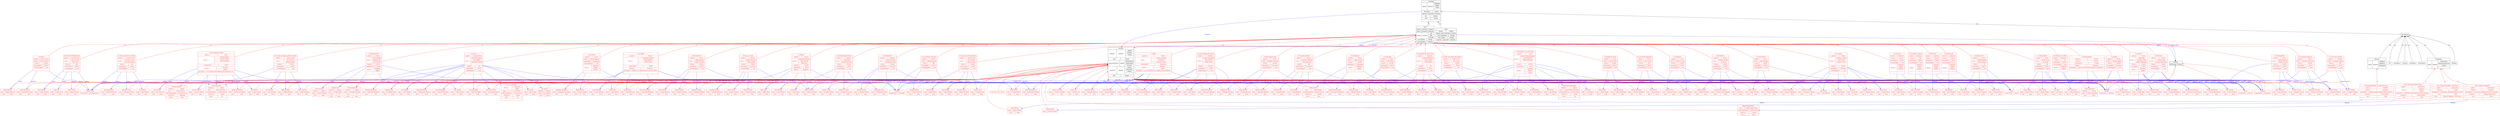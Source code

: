 digraph TVornoTV {
	node [label="\N"];
	graph [bb="0,0,29395,1422"];
	Tecnologia [label="{Tecnologia|{ambit|Symbol|{Informatica|Telecomunicacions|Aviacio|...}}}", shape=record, color="0.0,0.0,0.0", fontcolor="0.0,0.0,0.0", pos="28389,646", rects="28256,685,28522,711 28256,581,28312,685 28312,581,28379,685 28379,659,28522,685 28379,633,28522,659 28379,607,28522,633 28379,581\
,28522,607", width="3.6944", height="1.8194"];
	Documental [label=Documental, shape=box, color="0.0,0.0,0.0", fontcolor="0.0,0.0,0.0", pos="27970,1001", width="1.3889", height="0.5"];
	Cine [label="{Cine|{genere|Instance|{Genere}}|{actors|Instance*|{Persona}}|{format|Symbol|{3D|BiN|COLOR}}|{nacionalitat|String}|{versioOriginal\
|Boolean}}", shape=record, color="0.0,0.0,0.0", fontcolor="0.0,0.0,0.0", pos="16631,1001", rects="16524,1079,16738,1105 16524,1053,16590,1079 16590,1053,16668,1079 16668,1053,16738,1079 16524,1027,16584,1053 16584,1027,16666,1053\
 16666,1027,16738,1053 16524,949,16592,1027 16592,949,16666,1027 16666,1001,16738,1027 16666,975,16738,1001 16666,949,16738,975\
 16524,923,16650,949 16650,923,16738,949 16524,897,16650,923 16650,897,16738,923", width="2.9444", height="2.9028"];
	Contingut [label="{Contingut|{idioma|Symbol*|{Espanyol|Angles|Catala|...}}|{descripcio|String}|{director|Instance*|{Persona}}|{any|Integer}|{titol\
|String}|{...}}", shape=record, color="0.0,0.0,0.0", fontcolor="0.0,0.0,0.0", pos="16754,1291", rects="16642,1395,16866,1421 16642,1291,16707,1395 16707,1291,16784,1395 16784,1369,16866,1395 16784,1343,16866,1369 16784,1317,16866,1343\
 16784,1291,16866,1317 16642,1265,16766,1291 16766,1265,16866,1291 16642,1239,16712,1265 16712,1239,16795,1265 16795,1239,16866\
,1265 16642,1213,16741,1239 16741,1213,16866,1239 16642,1187,16746,1213 16746,1187,16866,1213 16642,1161,16866,1187", width="3.1111", height="3.625"];
	Genere [label="{Genere|{nomGenere|String}}", shape=record, color="0.0,0.0,0.0", fontcolor="0.0,0.0,0.0", pos="24261,646", rects="24182,646,24340,672 24182,620,24280,646 24280,620,24340,646", width="2.1667", height="0.73611"];
	Persona [label="{Persona|{idiomes|Symbol*|{Angles|Frances|Catala|...}}|{nom|String}|{orientacioSexual|Symbol|{heterosexual|homosexual|bisexual}}\
|{estatCivil|Symbol|{casada|divorciada|soltera|...}}|{edat|Integer}|{...}}", shape=record, color="0.0,0.0,0.0", fontcolor="0.0,0.0,0.0", pos="13185,646", rects="13032,815,13338,841 13032,711,13132,815 13132,711,13236,815 13236,789,13338,815 13236,763,13338,789 13236,737,13338,763 13236,711\
,13338,737 13032,685,13178,711 13178,685,13338,711 13032,607,13164,685 13164,607,13230,685 13230,659,13338,685 13230,633,13338,\
659 13230,607,13338,633 13032,503,13136,607 13136,503,13228,607 13228,581,13338,607 13228,555,13338,581 13228,529,13338,555 13228\
,503,13338,529 13032,477,13174,503 13174,477,13338,503 13032,451,13338,477", width="4.2222", height="5.4306"];
	TVornoTV_Class26 [label="{CI_Saw III|{genere =|{Terror}}|{actors =|{Tobin Bell|Shawnee Smith|Angus Macfadyen}}|{format =|{COLOR}}|{nacionalitat =|{EEUU}}\
|{idioma =|{Espanyol|Angles}}|{...}}", shape=record, color="0.0,1.0,1.0", fontcolor="0.0,1.0,1.0", pos="25294,646", rects="25188,750,25400,776 25188,724,25305,750 25305,724,25400,750 25188,646,25263,724 25263,698,25400,724 25263,672,25400,698 25263,646\
,25400,672 25188,620,25300,646 25300,620,25400,646 25188,594,25323,620 25323,594,25400,620 25188,542,25294,594 25294,568,25400,\
594 25294,542,25400,568 25188,516,25400,542", width="2.9444", height="3.625"];
	TVornoTV_Class27 [label="{Terror|{nomGenere =|{Terror}}}", shape=record, color="0.0,1.0,1.0", fontcolor="0.0,1.0,1.0", pos="25039,291", rects="24953,291,25125,317 24953,265,25067,291 25067,265,25125,291", width="2.3889", height="0.73611"];
	TVornoTV_Class29 [label="{Tobin Bell|{nom =|{Tobin Bell}}|{sexe =|{home}}}", shape=record, color="0.0,1.0,1.0", fontcolor="0.0,1.0,1.0", pos="25216,291", rects="25143,304,25289,330 25143,278,25206,304 25206,278,25289,304 25143,252,25220,278 25220,252,25289,278", width="2.0278", height="1.0972"];
	TVornoTV_Class30 [label="{Shawnee Smith|{nom =|{Shawnee Smith}}|{sexe =|{dona}}}", shape=record, color="0.0,1.0,1.0", fontcolor="0.0,1.0,1.0", pos="25401,291", rects="25306,304,25496,330 25306,278,25370,304 25370,278,25496,304 25306,252,25408,278 25408,252,25496,278", width="2.6111", height="1.0972"];
	TVornoTV_Class31 [label="{Angus Macfadyen|{nom =|{Angus Macfadyen}}|{sexe =|{home}}}", shape=record, color="0.0,1.0,1.0", fontcolor="0.0,1.0,1.0", pos="25613,291", rects="25513,304,25713,330 25513,278,25576,304 25576,278,25713,304 25513,252,25617,278 25617,252,25713,278", width="2.7778", height="1.0972"];
	TVornoTV_Class28 [label="{Darren Lynn Bousman|{nom =|{Darren Lynn Bousman}}|{sexe =|{home}}}", shape=record, color="0.0,1.0,1.0", fontcolor="0.0,1.0,1.0", pos="26038,291", rects="25921,304,26155,330 25921,278,25984,304 25984,278,26155,304 25921,252,26042,278 26042,252,26155,278", width="3.25", height="1.0972"];
	TVornoTV_Class25 [label="{Michael Biehn|{nom =|{Michael Biehn}}|{sexe =|{home}}}", shape=record, color="0.0,1.0,1.0", fontcolor="0.0,1.0,1.0", pos="17246,291", rects="17158,304,17334,330 17158,278,17221,304 17221,278,17334,304 17158,252,17250,278 17250,252,17334,278", width="2.4444", height="1.0972"];
	TVornoTV_Class24 [label="{Joe Morton|{nom =|{Joe Morton}}|{sexe =|{home}}}", shape=record, color="0.0,1.0,1.0", fontcolor="0.0,1.0,1.0", pos="18023,291", rects="17946,304,18100,330 17946,278,18008,304 18008,278,18100,304 17946,252,18028,278 18028,252,18100,278", width="2.1389", height="1.0972"];
	TVornoTV_Class23 [label="{Earl Boen|{nom =|{Earl Boen}}|{sexe =|{home}}}", shape=record, color="0.0,1.0,1.0", fontcolor="0.0,1.0,1.0", pos="18463,291", rects="18390,304,18536,330 18390,278,18453,304 18453,278,18536,304 18390,252,18467,278 18467,252,18536,278", width="2.0278", height="1.0972"];
	TVornoTV_Class22 [label="{Robert Patrick|{nom =|{Robert Patrick}}|{sexe =|{home}}}", shape=record, color="0.0,1.0,1.0", fontcolor="0.0,1.0,1.0", pos="17052,291", rects="16964,304,17140,330 16964,278,17026,304 17026,278,17140,304 16964,252,17056,278 17056,252,17140,278", width="2.4444", height="1.0972"];
	TVornoTV_Class21 [label="{Edward Furlong|{nom =|{Edward Furlong}}|{sexe =|{home}}}", shape=record, color="0.0,1.0,1.0", fontcolor="0.0,1.0,1.0", pos="17446,291", rects="17352,304,17540,330 17352,278,17415,304 17415,278,17540,304 17352,252,17450,278 17450,252,17540,278", width="2.6111", height="1.0972"];
	TVornoTV_Class20 [label="{Linda Hamilton|{nom =|{Linda Hamilton}}|{sexe =|{dona}}}", shape=record, color="0.0,1.0,1.0", fontcolor="0.0,1.0,1.0", pos="17650,291", rects="17558,304,17742,330 17558,278,17621,304 17621,278,17742,304 17558,252,17657,278 17657,252,17742,278", width="2.5556", height="1.0972"];
	Politica [label=Politica, shape=box, color="0.0,0.0,0.0", fontcolor="0.0,0.0,0.0", pos="28572,646", width="0.88889", height="0.5"];
	Art [label=Art, shape=box, color="0.0,0.0,0.0", fontcolor="0.0,0.0,0.0", pos="27792,646", width="0.75", height="0.5"];
	TVornoTV_Class13 [label="{CI_Black Heaven|{genere =|{Drama}}|{format =|{COLOR}}|{nacionalitat =|{Francia}}|{idioma =|{Espanyol}}|{descripcio =|{En el sur\
 de Francia durante la temporad...}}|{...}}", shape=record, color="0.0,1.0,1.0", fontcolor="0.0,1.0,1.0", pos="24641,646", rects="24435,711,24847,737 24435,685,24650,711 24650,685,24847,711 24435,659,24647,685 24647,659,24847,685 24435,633,24665,659 24665,633\
,24847,659 24435,607,24641,633 24641,607,24847,633 24435,581,24535,607 24535,581,24847,607 24435,555,24847,581", width="5.7222", height="2.5417"];
	TVornoTV_Class5 [label="{Drama|{nomGenere =|{Drama}}}", shape=record, color="0.0,1.0,1.0", fontcolor="0.0,1.0,1.0", pos="24641,291", rects="24552,291,24730,317 24552,265,24666,291 24666,265,24730,291", width="2.4444", height="0.73611"];
	TVornoTV_Class15 [label="{Gilles Marchand|{idiomes =|{Frances}}|{nom =|{Gilles Marchand}}|{sexe =|{home}}}", shape=record, color="0.0,1.0,1.0", fontcolor="0.0,1.0,1.0", pos="24841,291", rects="24746,317,24936,343 24746,291,24848,317 24848,291,24936,317 24746,265,24810,291 24810,265,24936,291 24746,239,24846,265 24846,239\
,24936,265", width="2.6111", height="1.4583"];
	TVornoTV_Class12 [label="{Tom Charlfa|{nom =|{Tom Charlfa}}|{sexe =|{home}}}", shape=record, color="0.0,1.0,1.0", fontcolor="0.0,1.0,1.0", pos="3926,291", rects="3845.5,304,4006.5,330 3845.5,278,3908.5,304 3908.5,278,4006.5,304 3845.5,252,3930.5,278 3930.5,252,4006.5,278", width="2.2222", height="1.0972"];
	TVornoTV_Class11 [label="{Lotte Verbeek|{idiomes =|{Angles}}|{nom =|{Lotte Verbeek}}|{sexe =|{home}}}", shape=record, color="0.0,1.0,1.0", fontcolor="0.0,1.0,1.0", pos="3340,291", rects="3251.5,317,3428.5,343 3251.5,291,3351.5,317 3351.5,291,3428.5,317 3251.5,265,3314.5,291 3314.5,265,3428.5,291 3251.5,239,3344.5,\
265 3344.5,239,3428.5,265", width="2.4444", height="1.4583"];
	TVornoTV_Class10 [label="{Stephen Rea|{idiomes =|{Angles}}|{nom =|{Stephen Rea}}|{edat =|{40}}|{sexe =|{home}}}", shape=record, color="0.0,1.0,1.0", fontcolor="0.0,1.0,1.0", pos="3529,291", rects="3445.5,330,3612.5,356 3445.5,304,3540.5,330 3540.5,304,3612.5,330 3445.5,278,3508.5,304 3508.5,278,3612.5,304 3445.5,252,3543.5,\
278 3543.5,252,3612.5,278 3445.5,226,3533.5,252 3533.5,226,3612.5,252", width="2.3056", height="1.8194"];
	TVornoTV_Class16 [label="{CI_Terminator 2: El juicio final|{genere =|{Accio}}|{actors =|{Arnold Schwarzenegger|Linda Hamilton|Edward Furlong|...}}|{format\
 =|{COLOR}}|{nacionalitat =|{EEUU}}|{idioma =|{Espanyol|Angles|Catala}}|{...}}", shape=record, color="0.0,1.0,1.0", fontcolor="0.0,1.0,1.0", pos="17352,646", rects="17224,776,17480,802 17224,750,17366,776 17366,750,17480,776 17224,646,17298,750 17298,724,17480,750 17298,698,17480,724 17298,672\
,17480,698 17298,646,17480,672 17224,620,17358,646 17358,620,17480,646 17224,594,17380,620 17380,594,17480,620 17224,516,17352,\
594 17352,568,17480,594 17352,542,17480,568 17352,516,17480,542 17224,490,17480,516", width="3.5556", height="4.3472"];
	TVornoTV_Class17 [label="{Accio|{nomGenere =|{Accio}}}", shape=record, color="0.0,1.0,1.0", fontcolor="0.0,1.0,1.0", pos="24452,291", rects="24369,291,24535,317 24369,265,24483,291 24483,265,24535,291", width="2.3056", height="0.73611"];
	TVornoTV_Class19 [label="{Arnold Schwarzenegger|{idiomes =|{Angles}}|{nom =|{Arnold Schwarzenegger}}|{orientacioSexual =|{heterosexual}}|{estatCivil =|{casada\
}}|{edat =|{64}}|{...}}", shape=record, color="0.0,1.0,1.0", fontcolor="0.0,1.0,1.0", pos="18245,291", rects="18118,356,18372,382 18118,330,18256,356 18256,330,18372,356 18118,304,18186,330 18186,304,18372,330 18118,278,18266,304 18266,278\
,18372,304 18118,252,18262,278 18262,252,18372,278 18118,226,18260,252 18260,226,18372,252 18118,200,18372,226", width="3.5278", height="2.5417"];
	TVornoTV_Class18 [label="{James Cameron|{nom =|{James Cameron}}|{sexe =|{home}}}", shape=record, color="0.0,1.0,1.0", fontcolor="0.0,1.0,1.0", pos="10115,291", rects="10022,304,10208,330 10022,278,10084,304 10084,278,10208,304 10022,252,10120,278 10120,252,10208,278", width="2.5833", height="1.0972"];
	Economia [label=Economia, shape=box, color="0.0,0.0,0.0", fontcolor="0.0,0.0,0.0", pos="27878,646", width="1.1389", height="0.5"];
	TVornoTV_Class10159 [label="{DO_T_Richard Stallman - GNU/Linux|{ambit =|{Informatica}}|{idioma =|{Catala}}|{descripcio =|{Entrevist a Richard Stallman a TVE3\
}}|{any =|{2002}}|{titol =|{Richard Stallman - GNU/Linux}}|{...}}", shape=record, color="0.0,1.0,1.0", fontcolor="0.0,1.0,1.0", pos="28791,291", rects="28607,356,28975,382 28607,330,28779,356 28779,330,28975,356 28607,304,28799,330 28799,304,28975,330 28607,278,28707,304 28707,278\
,28975,304 28607,252,28794,278 28794,252,28975,278 28607,226,28710,252 28710,226,28975,252 28607,200,28975,226", width="5.1111", height="2.5417"];
	TVornoTV_Class10158 [label="{Pierre Batchef|{nom =|{Pierre Batchef}}|{sexe =|{home}}}", shape=record, color="0.0,1.0,1.0", fontcolor="0.0,1.0,1.0", pos="14387,291", rects="14298,304,14476,330 14298,278,14361,304 14361,278,14476,304 14298,252,14391,278 14391,252,14476,278", width="2.4722", height="1.0972"];
	TVornoTV_Class10157 [label="{Simonne Marefuil|{nom =|{Simonne Marefuil}}|{sexe =|{dona}}}", shape=record, color="0.0,1.0,1.0", fontcolor="0.0,1.0,1.0", pos="14594,291", rects="14494,304,14694,330 14494,278,14557,304 14557,278,14694,304 14494,252,14601,278 14601,252,14694,278", width="2.7778", height="1.0972"];
	TVornoTV_Class10004 [label="{CI_REC|{genere =|{Terror}}|{actors =|{Marta Carbonell|Vicente Gil|Manuela Velasco}}|{nacionalitat =|{Espanyola}}|{idioma =|{Espanyol\
|Angles}}|{descripcio =|{Una reportera y su camara estan haciendo...}}|{...}}", shape=record, color="0.0,1.0,1.0", fontcolor="0.0,1.0,1.0", pos="13775,646", rects="13563,750,13987,776 13563,724,13786,750 13786,724,13987,750 13563,646,13747,724 13747,698,13987,724 13747,672,13987,698 13747,646\
,13987,672 13563,620,13789,646 13789,620,13987,646 13563,568,13775,620 13775,594,13987,620 13775,568,13987,594 13563,542,13663,\
568 13663,542,13987,568 13563,516,13987,542", width="5.8889", height="3.625"];
	TVornoTV_Class10007 [label="{Marta Carbonell|{nom =|{Marta Carbonell}}|{sexe =|{dona}}}", shape=record, color="0.0,1.0,1.0", fontcolor="0.0,1.0,1.0", pos="10981,291", rects="10886,304,11076,330 10886,278,10949,304 10949,278,11076,304 10886,252,10988,278 10988,252,11076,278", width="2.6389", height="1.0972"];
	TVornoTV_Class10008 [label="{Vicente Gil|{nom =|{Vicente Gil}}|{sexe =|{home}}}", shape=record, color="0.0,1.0,1.0", fontcolor="0.0,1.0,1.0", pos="11171,291", rects="11094,304,11248,330 11094,278,11156,304 11156,278,11248,304 11094,252,11176,278 11176,252,11248,278", width="2.1389", height="1.0972"];
	TVornoTV_Class10009 [label="{Manuela Velasco|{nom =|{Manuela Velasco}}|{sexe =|{dona}}}", shape=record, color="0.0,1.0,1.0", fontcolor="0.0,1.0,1.0", pos="11601,291", rects="11504,304,11698,330 11504,278,11567,304 11567,278,11698,304 11504,252,11608,278 11608,252,11698,278", width="2.6944", height="1.0972"];
	TVornoTV_Class10006 [label="{Jaume Balaguero|{nom =|{Jaume Balaguero}}|{sexe =|{home}}}", shape=record, color="0.0,1.0,1.0", fontcolor="0.0,1.0,1.0", pos="11814,291", rects="11716,304,11912,330 11716,278,11778,304 11778,278,11912,304 11716,252,11818,278 11818,252,11912,278", width="2.7222", height="1.0972"];
	TVornoTV_Class10156 [label="{Salvador Dali|{nom =|{Salvador Dali}}|{sexe =|{home}}}", shape=record, color="0.0,1.0,1.0", fontcolor="0.0,1.0,1.0", pos="14983,291", rects="14898,304,15068,330 14898,278,14960,304 14960,278,15068,304 14898,252,14988,278 14988,252,15068,278", width="2.3611", height="1.0972"];
	TVornoTV_Class10155 [label="{Louis Bunuel|{nom =|{Louis Bunuel}}|{sexe =|{home}}}", shape=record, color="0.0,1.0,1.0", fontcolor="0.0,1.0,1.0", pos="14796,291", rects="14712,304,14880,330 14712,278,14774,304 14774,278,14880,304 14712,252,14800,278 14800,252,14880,278", width="2.3333", height="1.0972"];
	TVornoTV_Class10154 [label="{CI_Un perro andaluz|{genere =|{Drama}}|{actors =|{Simonne Marefuil|Pierre Batchef}}|{format =|{BiN}}|{nacionalitat =|{Francesa}\
}|{versioOriginal =|{true}}|{...}}", shape=record, color="0.0,1.0,1.0", fontcolor="0.0,1.0,1.0", pos="15023,646", rects="14917,724,15129,750 14917,698,15032,724 15032,698,15129,724 14917,646,14992,698 14992,672,15129,698 14992,646,15129,672 14917,620\
,15042,646 15042,620,15129,646 14917,594,15041,620 15041,594,15129,620 14917,568,15064,594 15064,568,15129,594 14917,542,15129,\
568", width="2.9444", height="2.9028"];
	TVornoTV_Class10153 [label="{Martyn Burke|{nom =|{Martyn Burke}}}", shape=record, color="0.0,1.0,1.0", fontcolor="0.0,1.0,1.0", pos="17315,66", rects="17228,66,17402,92 17228,40,17291,66 17291,40,17402,66", width="2.4167", height="0.73611"];
	TVornoTV_Class10152 [label="{DO_T_Piratas de Silicon Valley|{ambit =|{Informatica}}|{idioma =|{Espanyol|Angles}}|{descripcio =|{Historia de la construccio del\
 gran impe...}}|{director =|{Martyn Burke}}|{any =|{1999}}|{...}}", shape=record, color="0.0,1.0,1.0", fontcolor="0.0,1.0,1.0", pos="28389,291", rects="28188,369,28590,395 28188,343,28378,369 28378,343,28590,369 28188,291,28388,343 28388,317,28590,343 28388,291,28590,317 28188,265\
,28288,291 28288,265,28590,291 28188,239,28376,265 28376,239,28590,265 28188,213,28392,239 28392,213,28590,239 28188,187,28590,\
213", width="5.5556", height="2.9028"];
	TVornoTV_Class0 [label="{CI_El orfanato|{genere =|{Terror}}|{actors =|{Belen Rueda}}|{format =|{COLOR}}|{nacionalitat =|{Espanyola}}|{idioma =|{Espanyol\
|Angles}}|{...}}", shape=record, color="0.0,1.0,1.0", fontcolor="0.0,1.0,1.0", pos="15708,646", rects="15608,724,15808,750 15608,698,15719,724 15719,698,15808,724 15608,672,15694,698 15694,672,15808,698 15608,646,15714,672 15714,646\
,15808,672 15608,620,15722,646 15722,620,15808,646 15608,568,15708,620 15708,594,15808,620 15708,568,15808,594 15608,542,15808,\
568", width="2.7778", height="2.9028"];
	TVornoTV_Class2 [label="{Belen Rueda|{nom =|{Belen Rueda}}|{orientacioSexual =|{heterosexual}}|{estatCivil =|{casada}}|{sexe =|{dona}}}", shape=record, color="0.0,1.0,1.0", fontcolor="0.0,1.0,1.0", pos="15213,291", rects="15086,330,15340,356 15086,304,15192,330 15192,304,15340,330 15086,278,15234,304 15234,278,15340,304 15086,252,15230,278 15230,252\
,15340,278 15086,226,15220,252 15220,226,15340,252", width="3.5278", height="1.8194"];
	TVornoTV_Class3 [label="{Juan Antonio Bayona|{nom =|{Juan Antonio Bayona}}|{sexe =|{home}}}", shape=record, color="0.0,1.0,1.0", fontcolor="0.0,1.0,1.0", pos="15470,291", rects="15358,304,15582,330 15358,278,15420,304 15420,278,15582,304 15358,252,15474,278 15474,252,15582,278", width="3.1111", height="1.0972"];
	TVornoTV_Class10151 [label="{Miguel Ángel Nieto|{nom =|{Miguel Ángel Nieto}}|{orientacioSexual =|{heterosexual}}|{estatCivil =|{casada}}|{sexe =|{home}}}", shape=record, color="0.0,1.0,1.0", fontcolor="0.0,1.0,1.0", pos="24379,66", rects="24252,105,24506,131 24252,79,24338,105 24338,79,24506,105 24252,53,24400,79 24400,53,24506,79 24252,27,24396,53 24396,27,24506,53\
 24252,1,24384,27 24384,1,24506,27", width="3.5278", height="1.8194"];
	TVornoTV_Class10150 [label="{DO_T_Hackers españoles|{ambit =|{Informatica}}|{idioma =|{Espanyol}}|{descripcio =|{La red esta poblada de tribus cibernetic...\
}}|{director =|{Miguel Ángel Nieto}}|{any =|{1999}}|{...}}", shape=record, color="0.0,1.0,1.0", fontcolor="0.0,1.0,1.0", pos="29194,291", rects="28993,356,29395,382 28993,330,29182,356 29182,330,29395,356 28993,304,29194,330 29194,304,29395,330 28993,278,29093,304 29093,278\
,29395,304 28993,252,29164,278 29164,252,29395,278 28993,226,29197,252 29197,226,29395,252 28993,200,29395,226", width="5.5833", height="2.5417"];
	TVornoTV_Class4 [label="{CI_Nada Personal|{genere =|{Drama}}|{actors =|{Lotte Verbeek|Stephen Rea|Tom Charlfa}}|{format =|{COLOR}}|{nacionalitat =|{Irlanda\
}}|{idioma =|{Espanyol|Angles}}|{...}}", shape=record, color="0.0,1.0,1.0", fontcolor="0.0,1.0,1.0", pos="3830,646", rects="3735.5,750,3924.5,776 3735.5,724,3838.5,750 3838.5,724,3924.5,750 3735.5,646,3810.5,724 3810.5,698,3924.5,724 3810.5,672,3924.5,\
698 3810.5,646,3924.5,672 3735.5,620,3836.5,646 3836.5,620,3924.5,646 3735.5,594,3854.5,620 3854.5,594,3924.5,620 3735.5,542,3829.5\
,594 3829.5,568,3924.5,594 3829.5,542,3924.5,568 3735.5,516,3924.5,542", width="2.6111", height="3.625"];
	TVornoTV_Class6 [label="{Urszula Antoniak|{idiomes =|{Angles}}|{nom =|{Urszula Antoniak}}|{edat =|{52}}|{sexe =|{dona}}}", shape=record, color="0.0,1.0,1.0", fontcolor="0.0,1.0,1.0", pos="3729,291", rects="3629.5,330,3828.5,356 3629.5,304,3740.5,330 3740.5,304,3828.5,330 3629.5,278,3692.5,304 3692.5,278,3828.5,304 3629.5,252,3743.5,\
278 3743.5,252,3828.5,278 3629.5,226,3735.5,252 3735.5,226,3828.5,252", width="2.75", height="1.8194"];
	TVornoTV_Class10012 [label="{Alejandor Amenabar|{nom =|{Alejandor Amenabar}}|{sexe =|{home}}}", shape=record, color="0.0,1.0,1.0", fontcolor="0.0,1.0,1.0", pos="4134,291", rects="4024,304,4244,330 4024,278,4087,304 4087,278,4244,304 4024,252,4138,278 4138,252,4244,278", width="3.0556", height="1.0972"];
	TVornoTV_Class10011 [label="{CI_Los Otros|{genere =|{Terror}}|{actors =|{Nicole Kidman}}|{nacionalitat =|{Espanyola}}|{versioOriginal =|{true}}|{idioma =|{Espanyol\
|Angles|Frances}}|{...}}", shape=record, color="0.0,1.0,1.0", fontcolor="0.0,1.0,1.0", pos="4570,646", rects="4470,737,4670,763 4470,711,4581,737 4581,711,4670,737 4470,685,4551,711 4551,685,4670,711 4470,659,4584,685 4584,659,4670,685 4470\
,633,4611,659 4611,633,4670,659 4470,555,4570,633 4570,607,4670,633 4570,581,4670,607 4570,555,4670,581 4470,529,4670,555", width="2.7778", height="3.2639"];
	TVornoTV_Class10013 [label="{Nicole Kidman|{nom =|{Nicole Kidman}}|{sexe =|{dona}}}", shape=record, color="0.0,1.0,1.0", fontcolor="0.0,1.0,1.0", pos="4350,291", rects="4262,304,4438,330 4262,278,4325,304 4325,278,4438,304 4262,252,4357,278 4357,252,4438,278", width="2.4444", height="1.0972"];
	TVornoTV_Class10016 [label="{Ellen Burstyn|{nom =|{Ellen Burstyn}}|{sexe =|{dona}}}", shape=record, color="0.0,1.0,1.0", fontcolor="0.0,1.0,1.0", pos="7192,291", rects="7105.5,304,7278.5,330 7105.5,278,7168.5,304 7168.5,278,7278.5,304 7105.5,252,7198.5,278 7198.5,252,7278.5,278", width="2.3889", height="1.0972"];
	TVornoTV_Class10015 [label="{William Friedkin|{nom =|{William Friedkin}}|{sexe =|{home}}}", shape=record, color="0.0,1.0,1.0", fontcolor="0.0,1.0,1.0", pos="7593,291", rects="7498,304,7688,330 7498,278,7561,304 7561,278,7688,304 7498,252,7597,278 7597,252,7688,278", width="2.6389", height="1.0972"];
	TVornoTV_Class10014 [label="{CI_El Exorcista|{genere =|{Terror}}|{actors =|{Ellen Burstyn|Maxvon Sydow}}|{format =|{COLOR}}|{nacionalitat =|{EEUU}}|{versioOriginal\
 =|{true}}|{...}}", shape=record, color="0.0,1.0,1.0", fontcolor="0.0,1.0,1.0", pos="7639,646", rects="7540.5,724,7737.5,750 7540.5,698,7650.5,724 7650.5,698,7737.5,724 7540.5,646,7615.5,698 7615.5,672,7737.5,698 7615.5,646,7737.5,\
672 7540.5,620,7645.5,646 7645.5,620,7737.5,646 7540.5,594,7667.5,620 7667.5,594,7737.5,620 7540.5,568,7679.5,594 7679.5,568,7737.5\
,594 7540.5,542,7737.5,568", width="2.7222", height="2.9028"];
	TVornoTV_Class10017 [label="{Maxvon Sydow|{nom =|{Maxvon Sydow}}|{sexe =|{home}}}", shape=record, color="0.0,1.0,1.0", fontcolor="0.0,1.0,1.0", pos="7388,291", rects="7295.5,304,7480.5,330 7295.5,278,7358.5,304 7358.5,278,7480.5,304 7295.5,252,7392.5,278 7392.5,252,7480.5,278", width="2.5556", height="1.0972"];
	TVornoTV_Class10021 [label="{CI_El Resplandor|{genere =|{Terror}}|{actors =|{Jack Nicholson|Shelley Duvall}}|{format =|{COLOR}}|{nacionalitat =|{EEUU}}|{versioOriginal\
 =|{true}}|{...}}", shape=record, color="0.0,1.0,1.0", fontcolor="0.0,1.0,1.0", pos="27044,646", rects="26948,724,27140,750 26948,698,27056,724 27056,698,27140,724 26948,646,27024,698 27024,672,27140,698 27024,646,27140,672 26948,620\
,27050,646 27050,620,27140,646 26948,594,27072,620 27072,594,27140,620 26948,568,27084,594 27084,568,27140,594 26948,542,27140,\
568", width="2.6389", height="2.9028"];
	TVornoTV_Class10022 [label="{Jack Nicholson|{nom =|{Jack Nicholson}}|{sexe =|{home}}}", shape=record, color="0.0,1.0,1.0", fontcolor="0.0,1.0,1.0", pos="27042,291", rects="26953,304,27131,330 26953,278,27016,304 27016,278,27131,304 26953,252,27046,278 27046,252,27131,278", width="2.4722", height="1.0972"];
	TVornoTV_Class10023 [label="{Shelley Duvall|{nom =|{Shelley Duvall}}|{sexe =|{dona}}}", shape=record, color="0.0,1.0,1.0", fontcolor="0.0,1.0,1.0", pos="27238,291", rects="27148,304,27328,330 27148,278,27212,304 27212,278,27328,304 27148,252,27244,278 27244,252,27328,278", width="2.4722", height="1.0972"];
	TVornoTV_Class10024 [label="{Stanley Kubrick|{nom =|{Stanley Kubrick}}|{sexe =|{home}}}", shape=record, color="0.0,1.0,1.0", fontcolor="0.0,1.0,1.0", pos="27872,291", rects="27778,304,27966,330 27778,278,27842,304 27842,278,27966,304 27778,252,27876,278 27876,252,27966,278", width="2.5833", height="1.0972"];
	TVornoTV_Class10020 [label="{Martin Henderson|{nom =|{Martin Henderson}}|{sexe =|{home}}}", shape=record, color="0.0,1.0,1.0", fontcolor="0.0,1.0,1.0", pos="23591,291", rects="23490,304,23692,330 23490,278,23552,304 23552,278,23692,304 23490,252,23596,278 23596,252,23692,278", width="2.8056", height="1.0972"];
	TVornoTV_Class10025 [label="{CI_La cosa (el enigma de otro mundo)|{genere =|{Ciencia Ficcio}}|{actors =|{Kurt Russell|Wiford Brimley}}|{format =|{COLOR}}|{nacionalitat\
 =|{EEUU}}|{versioOriginal =|{true}}|{...}}", shape=record, color="0.0,1.0,1.0", fontcolor="0.0,1.0,1.0", pos="4926,646", rects="4787.5,724,5064.5,750 4787.5,698,4912.5,724 4912.5,698,5064.5,724 4787.5,646,4903.5,698 4903.5,672,5064.5,698 4903.5,646,5064.5,\
672 4787.5,620,4932.5,646 4932.5,620,5064.5,646 4787.5,594,4954.5,620 4954.5,594,5064.5,620 4787.5,568,4966.5,594 4966.5,568,5064.5\
,594 4787.5,542,5064.5,568", width="3.8333", height="2.9028"];
	TVornoTV_Class33 [label="{Ciencia Ficcio|{nomGenere =|{Ciencia Ficcio}}}", shape=record, color="0.0,1.0,1.0", fontcolor="0.0,1.0,1.0", pos="11376,291", rects="11266,291,11486,317 11266,265,11380,291 11380,265,11486,291", width="3.0556", height="0.73611"];
	TVornoTV_Class10026 [label="{Kurt Russell|{nom =|{Kurt Russell}}|{sexe =|{home}}}", shape=record, color="0.0,1.0,1.0", fontcolor="0.0,1.0,1.0", pos="4536,291", rects="4455.5,304,4616.5,330 4455.5,278,4518.5,304 4518.5,278,4616.5,304 4455.5,252,4540.5,278 4540.5,252,4616.5,278", width="2.2222", height="1.0972"];
	TVornoTV_Class10027 [label="{Wiford Brimley|{nom =|{Wiford Brimley}}|{sexe =|{home}}}", shape=record, color="0.0,1.0,1.0", fontcolor="0.0,1.0,1.0", pos="4725,291", rects="4634,304,4816,330 4634,278,4697,304 4697,278,4816,304 4634,252,4729,278 4729,252,4816,278", width="2.5278", height="1.0972"];
	TVornoTV_Class10028 [label="{John Carpenter|{nom =|{John Carpenter}}|{sexe =|{home}}}", shape=record, color="0.0,1.0,1.0", fontcolor="0.0,1.0,1.0", pos="4926,291", rects="4833.5,304,5018.5,330 4833.5,278,4896.5,304 4896.5,278,5018.5,304 4833.5,252,4930.5,278 4930.5,252,5018.5,278", width="2.5556", height="1.0972"];
	TVornoTV_Class10018 [label="{CI_The Ring|{genere =|{Terror}}|{actors =|{Naomi Watts|Martin Henderson}}|{format =|{COLOR}}|{nacionalitat =|{EEUU}}|{versioOriginal\
 =|{true}}|{...}}", shape=record, color="0.0,1.0,1.0", fontcolor="0.0,1.0,1.0", pos="23586,646", rects="23478,724,23694,750 23478,698,23598,724 23598,698,23694,724 23478,646,23554,698 23554,672,23694,698 23554,646,23694,672 23478,620\
,23592,646 23592,620,23694,646 23478,594,23614,620 23614,594,23694,620 23478,568,23626,594 23626,568,23694,594 23478,542,23694,\
568", width="2.9722", height="2.9028"];
	TVornoTV_Class57 [label="{Naomi Watts|{nom =|{Naomi Watts}}|{sexe =|{dona}}}", shape=record, color="0.0,1.0,1.0", fontcolor="0.0,1.0,1.0", pos="17844,291", rects="17760,304,17928,330 17760,278,17822,304 17822,278,17928,304 17760,252,17850,278 17850,252,17928,278", width="2.3333", height="1.0972"];
	TVornoTV_Class10019 [label="{Gore Verinski|{nom =|{Gore Verinski}}|{sexe =|{home}}}", shape=record, color="0.0,1.0,1.0", fontcolor="0.0,1.0,1.0", pos="23796,291", rects="23710,304,23882,330 23710,278,23772,304 23772,278,23882,304 23710,252,23800,278 23800,252,23882,278", width="2.3889", height="1.0972"];
	TVornoTV_Class10029 [label="{CI_2001: Una odisea del espacio|{genere =|{Ciencia Ficcio}}|{actors =|{Keir Dullea}}|{format =|{COLOR}}|{nacionalitat =|{EEUU}}\
|{versioOriginal =|{true}}|{...}}", shape=record, color="0.0,1.0,1.0", fontcolor="0.0,1.0,1.0", pos="22078,646", rects="21958,711,22198,737 21958,685,22064,711 22064,685,22198,711 21958,659,22070,685 22070,659,22198,685 21958,633,22084,659 22084,633\
,22198,659 21958,607,22106,633 22106,607,22198,633 21958,581,22118,607 22118,581,22198,607 21958,555,22198,581", width="3.3056", height="2.5417"];
	TVornoTV_Class10031 [label="{Keir Dullea|{nom =|{Keir Dullea}}|{sexe =|{home}}}", shape=record, color="0.0,1.0,1.0", fontcolor="0.0,1.0,1.0", pos="22309,291", rects="22232,304,22386,330 22232,278,22294,304 22294,278,22386,304 22232,252,22314,278 22314,252,22386,278", width="2.1389", height="1.0972"];
	TVornoTV_Class10119 [label="{Fanny Ardant|{nom =|{Fanny Ardant}}|{sexe =|{home}}}", shape=record, color="0.0,1.0,1.0", fontcolor="0.0,1.0,1.0", pos="7792,291", rects="7705.5,304,7878.5,330 7705.5,278,7768.5,304 7768.5,278,7878.5,304 7705.5,252,7796.5,278 7796.5,252,7878.5,278", width="2.3889", height="1.0972"];
	TVornoTV_Class10118 [label="{Natalie Portman|{nom =|{Natalie Portman}}|{sexe =|{dona}}}", shape=record, color="0.0,1.0,1.0", fontcolor="0.0,1.0,1.0", pos="7991,291", rects="7895.5,304,8086.5,330 7895.5,278,7958.5,304 7958.5,278,8086.5,304 7895.5,252,7997.5,278 7997.5,252,8086.5,278", width="2.6389", height="1.0972"];
	TVornoTV_Class10117 [label="{Olivier Assayas|{nom =|{Olivier Assayas}}|{sexe =|{home}}}", shape=record, color="0.0,1.0,1.0", fontcolor="0.0,1.0,1.0", pos="8196,291", rects="8104,304,8288,330 8104,278,8167,304 8167,278,8288,304 8104,252,8200,278 8200,252,8288,278", width="2.5556", height="1.0972"];
	TVornoTV_Class10116 [label="{CI_Paris, je t'aime|{genere =|{Comedia}}|{actors =|{Natalie Portman|Fanny Ardant}}|{format =|{COLOR}}|{nacionalitat =|{Francesa\
}}|{versioOriginal =|{true}}|{...}}", shape=record, color="0.0,1.0,1.0", fontcolor="0.0,1.0,1.0", pos="8196,646", rects="8094.5,724,8297.5,750 8094.5,698,8198.5,724 8198.5,698,8297.5,724 8094.5,646,8169.5,698 8169.5,672,8297.5,698 8169.5,646,8297.5,\
672 8094.5,620,8202.5,646 8202.5,620,8297.5,646 8094.5,594,8214.5,620 8214.5,594,8297.5,620 8094.5,568,8236.5,594 8236.5,568,8297.5\
,594 8094.5,542,8297.5,568", width="2.8056", height="2.9028"];
	TVornoTV_Class10072 [label="{Comedia|{nomGenere =|{Comedia}}}", shape=record, color="0.0,1.0,1.0", fontcolor="0.0,1.0,1.0", pos="20003,291", rects="19908,291,20098,317 19908,265,20022,291 20022,265,20098,291", width="2.6389", height="0.73611"];
	Historia [label="{Historia|{epoca|Symbol|{Moderna|Medieval|Prehistòria|...}}}", shape=record, color="0.0,0.0,0.0", fontcolor="0.0,0.0,0.0", pos="1545,646", rects="1437.5,685,1652.5,711 1437.5,581,1493.5,685 1493.5,581,1560.5,685 1560.5,659,1652.5,685 1560.5,633,1652.5,659 1560.5,607,1652.5,\
633 1560.5,581,1652.5,607", width="2.9722", height="1.8194"];
	Serie [label="{Serie|{resum|String}|{genere_serie|Instance|{Genere}}|{num_temporada|Integer}|{num_capitol|Integer}|{actorsS|Instance*|{Persona\
}}}", shape=record, color="0.0,0.0,0.0", fontcolor="0.0,0.0,0.0", pos="16879,1001", rects="16755,1053,17003,1079 16755,1027,16879,1053 16879,1027,17003,1053 16755,1001,16860,1027 16860,1001,16935,1027 16935,1001,17003,1027\
 16755,975,16910,1001 16910,975,17003,1001 16755,949,16895,975 16895,949,17003,975 16755,923,16831,949 16831,923,16923,949 16923\
,923,17003,949", width="3.4444", height="2.1806"];
	TVornoTV_Class10035 [label="{CI_La guerra de las galaxias|{genere =|{Ciencia Ficcio}}|{actors =|{Mark Hamill|Harrison Ford}}|{format =|{COLOR}}|{nacionalitat\
 =|{EEUU}}|{versioOriginal =|{true}}|{...}}", shape=record, color="0.0,1.0,1.0", fontcolor="0.0,1.0,1.0", pos="14109,646", rects="14004,724,14214,750 14004,698,14096,724 14096,698,14214,724 14004,646,14092,698 14092,672,14214,698 14092,646,14214,672 14004,620\
,14116,646 14116,620,14214,646 14004,594,14138,620 14138,594,14214,620 14004,568,14150,594 14150,568,14214,594 14004,542,14214,\
568", width="2.8889", height="2.9028"];
	TVornoTV_Class10037 [label="{Mark Hamill|{nom =|{Mark Hamill}}|{sexe =|{home}}}", shape=record, color="0.0,1.0,1.0", fontcolor="0.0,1.0,1.0", pos="12010,291", rects="11930,304,12090,330 11930,278,11992,304 11992,278,12090,304 11930,252,12014,278 12014,252,12090,278", width="2.2222", height="1.0972"];
	TVornoTV_Class10038 [label="{Harrison Ford|{nom =|{Harrison Ford}}|{sexe =|{home}}}", shape=record, color="0.0,1.0,1.0", fontcolor="0.0,1.0,1.0", pos="12194,291", rects="12108,304,12280,330 12108,278,12170,304 12170,278,12280,304 12108,252,12198,278 12198,252,12280,278", width="2.3889", height="1.0972"];
	TVornoTV_Class10036 [label="{George Lucas|{nom =|{George Lucas}}|{sexe =|{home}}}", shape=record, color="0.0,1.0,1.0", fontcolor="0.0,1.0,1.0", pos="12384,291", rects="12298,304,12470,330 12298,278,12360,304 12360,278,12470,304 12298,252,12388,278 12388,252,12470,278", width="2.3889", height="1.0972"];
	TVornoTV_Class10125 [label="{Bertrand Tavernier|{nom =|{Bertrand Tavernier}}|{sexe =|{home}}}", shape=record, color="0.0,1.0,1.0", fontcolor="0.0,1.0,1.0", pos="13541,291", rects="13436,304,13646,330 13436,278,13499,304 13499,278,13646,304 13436,252,13545,278 13545,252,13646,278", width="2.9167", height="1.0972"];
	TVornoTV_Class10126 [label="{Philippe Torreton|{nom =|{Philippe Torreton}}|{sexe =|{home}}}", shape=record, color="0.0,1.0,1.0", fontcolor="0.0,1.0,1.0", pos="13762,291", rects="13664,304,13860,330 13664,278,13726,304 13726,278,13860,304 13664,252,13766,278 13766,252,13860,278", width="2.7222", height="1.0972"];
	TVornoTV_Class10123 [label=TVornoTV_Class10123, shape=box, color="0.0,1.0,1.0", fontcolor="0.0,1.0,1.0", pos="10361,291", width="2.3889", height="0.5"];
	TVornoTV_Class10124 [label="{CI_Hoy empieza todo|{genere =|{Drama}}|{actors =|{Philippe Torreton}}|{format =|{COLOR}}|{nacionalitat =|{Francesa}}|{versioOriginal\
 =|{true}}|{...}}", shape=record, color="0.0,1.0,1.0", fontcolor="0.0,1.0,1.0", pos="14569,646", rects="14464,711,14674,737 14464,685,14578,711 14578,685,14674,711 14464,659,14540,685 14540,659,14674,685 14464,633,14576,659 14576,633\
,14674,659 14464,607,14588,633 14588,607,14674,633 14464,581,14610,607 14610,581,14674,607 14464,555,14674,581", width="2.8889", height="2.5417"];
	TVornoTV_Class10121 [label="{Howard Vernon|{nom =|{Howard Vernon}}|{sexe =|{home}}}", shape=record, color="0.0,1.0,1.0", fontcolor="0.0,1.0,1.0", pos="13972,291", rects="13878,304,14066,330 13878,278,13941,304 13941,278,14066,304 13878,252,13976,278 13976,252,14066,278", width="2.6111", height="1.0972"];
	TVornoTV_Class10122 [label="{Dominique Pinon|{nom =|{Dominique Pinon}}|{sexe =|{home}}}", shape=record, color="0.0,1.0,1.0", fontcolor="0.0,1.0,1.0", pos="14182,291", rects="14084,304,14280,330 14084,278,14146,304 14146,278,14280,304 14084,252,14186,278 14186,252,14280,278", width="2.7222", height="1.0972"];
	TVornoTV_Class10032 [label="{CI_Matrix|{genere =|{Ciencia Ficcio}}|{actors =|{Keanu Reeves}}|{format =|{COLOR}}|{nacionalitat =|{EEUU}}|{versioOriginal =|{true\
}}|{...}}", shape=record, color="0.0,1.0,1.0", fontcolor="0.0,1.0,1.0", pos="670,646", rects="576,711,764,737 576,685,657,711 657,685,764,711 576,659,651,685 651,659,764,685 576,633,676,659 676,633,764,659 576,607,699,633 \
699,607,764,633 576,581,711,607 711,581,764,607 576,555,764,581", width="2.6111", height="2.5417"];
	TVornoTV_Class10033 [label="{Keanu Reeves|{nom =|{Keanu Reeves}}|{sexe =|{home}}}", shape=record, color="0.0,1.0,1.0", fontcolor="0.0,1.0,1.0", pos="88,291", rects="0,304,176,330 0,278,63,304 63,278,176,304 0,252,92,278 92,252,176,278", width="2.4444", height="1.0972"];
	TVornoTV_Class10034 [label="{Andy Wachowski|{nom =|{Andy Wachowski}}|{sexe =|{home}}}", shape=record, color="0.0,1.0,1.0", fontcolor="0.0,1.0,1.0", pos="292,291", rects="193.5,304,390.5,330 193.5,278,256.5,304 256.5,278,390.5,304 193.5,252,296.5,278 296.5,252,390.5,278", width="2.7222", height="1.0972"];
	TVornoTV_Class10120 [label="{CI_Delicatessen|{genere =|{Comedia}}|{actors =|{Howard Vernon|Dominique Pinon}}|{format =|{COLOR}}|{nacionalitat =|{Francesa}}|\
{versioOriginal =|{true}}|{...}}", shape=record, color="0.0,1.0,1.0", fontcolor="0.0,1.0,1.0", pos="14795,646", rects="14690,724,14900,750 14690,698,14798,724 14798,698,14900,724 14690,646,14766,698 14766,672,14900,698 14766,646,14900,672 14690,620\
,14802,646 14802,620,14900,646 14690,594,14814,620 14814,594,14900,620 14690,568,14836,594 14836,568,14900,594 14690,542,14900,\
568", width="2.8889", height="2.9028"];
	TVornoTV_Class10114 [label="{Jean Pierre Jeunet|{nom =|{Jean Pierre Jeunet}}|{sexe =|{home}}}", shape=record, color="0.0,1.0,1.0", fontcolor="0.0,1.0,1.0", pos="24200,291", rects="24098,304,24302,330 24098,278,24160,304 24160,278,24302,304 24098,252,24204,278 24204,252,24302,278", width="2.8333", height="1.0972"];
	TVornoTV_Class10109 [label="{Antonio Banderas|{nom =|{Antonio Banderas}}|{sexe =|{home}}}", shape=record, color="0.0,1.0,1.0", fontcolor="0.0,1.0,1.0", pos="16295,291", rects="16194,304,16396,330 16194,278,16256,304 16256,278,16396,304 16194,252,16300,278 16300,252,16396,278", width="2.8056", height="1.0972"];
	TVornoTV_Class10106 [label="{Josh Hutcherson|{nom =|{Josh Hutcherson}}|{sexe =|{home}}}", shape=record, color="0.0,1.0,1.0", fontcolor="0.0,1.0,1.0", pos="1454,291", rects="1358,304,1550,330 1358,278,1421,304 1421,278,1550,304 1358,252,1458,278 1458,252,1550,278", width="2.6667", height="1.0972"];
	TVornoTV_Class10105 [label="{Brendan Fraser|{nom =|{Brendan Fraser}}|{sexe =|{home}}}", shape=record, color="0.0,1.0,1.0", fontcolor="0.0,1.0,1.0", pos="1660,291", rects="1567.5,304,1752.5,330 1567.5,278,1630.5,304 1630.5,278,1752.5,304 1567.5,252,1664.5,278 1664.5,252,1752.5,278", width="2.5556", height="1.0972"];
	TVornoTV_Class10108 [label="{Robert Rodriguez|{nom =|{Robert Rodriguez}}|{sexe =|{home}}}", shape=record, color="0.0,1.0,1.0", fontcolor="0.0,1.0,1.0", pos="16077,291", rects="15978,304,16176,330 15978,278,16040,304 16040,278,16176,304 15978,252,16082,278 16082,252,16176,278", width="2.75", height="1.0972"];
	TVornoTV_Class10039 [label="{CI_El doctor Frankenstein|{genere =|{Ciencia Ficcio}}|{actors =|{Boris Karloff|Colin Clive}}|{format =|{BiN}}|{nacionalitat =|{\
EEUU}}|{versioOriginal =|{true}}|{...}}", shape=record, color="0.0,1.0,1.0", fontcolor="0.0,1.0,1.0", pos="1256,646", rects="1159.5,724,1352.5,750 1159.5,698,1242.5,724 1242.5,698,1352.5,724 1159.5,646,1242.5,698 1242.5,672,1352.5,698 1242.5,646,1352.5,\
672 1159.5,620,1274.5,646 1274.5,620,1352.5,646 1159.5,594,1284.5,620 1284.5,594,1352.5,620 1159.5,568,1296.5,594 1296.5,568,1352.5\
,594 1159.5,542,1352.5,568", width="2.6667", height="2.9028"];
	TVornoTV_Class10041 [label="{Boris Karloff|{nom =|{Boris Karloff}}|{sexe =|{home}}}", shape=record, color="0.0,1.0,1.0", fontcolor="0.0,1.0,1.0", pos="490,291", rects="408,304,572,330 408,278,471,304 471,278,572,304 408,252,494,278 494,252,572,278", width="2.2778", height="1.0972"];
	TVornoTV_Class10042 [label="{Colin Clive|{nom =|{Colin Clive}}|{sexe =|{home}}}", shape=record, color="0.0,1.0,1.0", fontcolor="0.0,1.0,1.0", pos="666,291", rects="590,304,742,330 590,278,653,304 653,278,742,304 590,252,670,278 670,252,742,278", width="2.1111", height="1.0972"];
	TVornoTV_Class10040 [label="{James Whale|{nom =|{James Whale}}|{sexe =|{home}}}", shape=record, color="0.0,1.0,1.0", fontcolor="0.0,1.0,1.0", pos="1256,291", rects="1171.5,304,1340.5,330 1171.5,278,1234.5,304 1234.5,278,1340.5,304 1171.5,252,1260.5,278 1260.5,252,1340.5,278", width="2.3333", height="1.0972"];
	TVornoTV_Class10107 [label="{CI_Spy Kids 3D: Game Over|{genere =|{Animacio}}|{actors =|{Antonio Banderas|Carla Gugino|Daryl Sabara|...}}|{format =|{3D}}|{nacionalitat\
 =|{EEUU}}|{versioOriginal =|{true}}|{...}}", shape=record, color="0.0,1.0,1.0", fontcolor="0.0,1.0,1.0", pos="16631,646", rects="16524,750,16738,776 16524,724,16632,750 16632,724,16738,750 16524,620,16598,724 16598,698,16738,724 16598,672,16738,698 16598,646\
,16738,672 16598,620,16738,646 16524,594,16652,620 16652,594,16738,620 16524,568,16660,594 16660,568,16738,594 16524,542,16672,\
568 16672,542,16738,568 16524,516,16738,542", width="2.9722", height="3.625"];
	TVornoTV_Class10071 [label="{Animacio|{nomGenere =|{Animacio}}}", shape=record, color="0.0,1.0,1.0", fontcolor="0.0,1.0,1.0", pos="27665,291", rects="27568,291,27762,317 27568,265,27682,291 27682,265,27762,291", width="2.6667", height="0.73611"];
	TVornoTV_Class10110 [label="{Carla Gugino|{nom =|{Carla Gugino}}|{sexe =|{dona}}}", shape=record, color="0.0,1.0,1.0", fontcolor="0.0,1.0,1.0", pos="16499,291", rects="16414,304,16584,330 16414,278,16477,304 16477,278,16584,304 16414,252,16506,278 16506,252,16584,278", width="2.3611", height="1.0972"];
	TVornoTV_Class10111 [label="{Daryl Sabara|{nom =|{Daryl Sabara}}|{sexe =|{home}}}", shape=record, color="0.0,1.0,1.0", fontcolor="0.0,1.0,1.0", pos="16687,291", rects="16602,304,16772,330 16602,278,16665,304 16665,278,16772,304 16602,252,16691,278 16691,252,16772,278", width="2.3611", height="1.0972"];
	TVornoTV_Class10112 [label="{Alexa Vega|{nom =|{Alexa Vega}}|{sexe =|{dona}}}", shape=record, color="0.0,1.0,1.0", fontcolor="0.0,1.0,1.0", pos="16868,291", rects="16790,304,16946,330 16790,278,16853,304 16853,278,16946,304 16790,252,16875,278 16875,252,16946,278", width="2.1667", height="1.0972"];
	Ciencia [label=Ciencia, shape=box, color="0.0,0.0,0.0", fontcolor="0.0,0.0,0.0", pos="27970,646", width="0.91667", height="0.5"];
	TVornoTV_Class10048 [label="{CI_La lista de Schindler|{genere =|{Drama}}|{actors =|{Liam Neeson}}|{format =|{BiN}}|{nacionalitat =|{EEUU}}|{versioOriginal =\
|{true}}|{...}}", shape=record, color="0.0,1.0,1.0", fontcolor="0.0,1.0,1.0", pos="19162,646", rects="19072,711,19252,737 19072,685,19171,711 19171,685,19252,711 19072,659,19147,685 19147,659,19252,685 19072,633,19181,659 19181,633\
,19252,659 19072,607,19191,633 19191,607,19252,633 19072,581,19203,607 19203,581,19252,607 19072,555,19252,581", width="2.5", height="2.5417"];
	TVornoTV_Class10050 [label="{Liam Neeson|{nom =|{Liam Neeson}}|{sexe =|{home}}}", shape=record, color="0.0,1.0,1.0", fontcolor="0.0,1.0,1.0", pos="19234,291", rects="19150,304,19318,330 19150,278,19213,304 19213,278,19318,304 19150,252,19238,278 19238,252,19318,278", width="2.3333", height="1.0972"];
	TVornoTV_Class10049 [label="{Steven Spielberg|{nom =|{Steven Spielberg}}|{sexe =|{home}}}", shape=record, color="0.0,1.0,1.0", fontcolor="0.0,1.0,1.0", pos="19034,291", rects="18936,304,19132,330 18936,278,18998,304 18998,278,19132,304 18936,252,19038,278 19038,252,19132,278", width="2.7222", height="1.0972"];
	TVornoTV_Class10113 [label="{CI_Amelie|{genere =|{Drama}}|{actors =|{Audrey Tautou}}|{format =|{COLOR}}|{nacionalitat =|{Francesa}}|{versioOriginal =|{true}\
}|{...}}", shape=record, color="0.0,1.0,1.0", fontcolor="0.0,1.0,1.0", pos="24029,646", rects="23932,711,24126,737 23932,685,24038,711 24038,685,24126,711 23932,659,24008,685 24008,659,24126,685 23932,633,24036,659 24036,633\
,24126,659 23932,607,24048,633 24048,607,24126,633 23932,581,24070,607 24070,581,24126,607 23932,555,24126,581", width="2.6667", height="2.5417"];
	TVornoTV_Class10115 [label="{Audrey Tautou|{nom =|{Audrey Tautou}}|{sexe =|{dona}}}", shape=record, color="0.0,1.0,1.0", fontcolor="0.0,1.0,1.0", pos="23990,291", rects="23900,304,24080,330 23900,278,23962,304 23962,278,24080,304 23900,252,23996,278 23996,252,24080,278", width="2.5", height="1.0972"];
	TVornoTV_Class10046 [label="{Marlon Brando|{nom =|{Marlon Brando}}|{sexe =|{home}}}", shape=record, color="0.0,1.0,1.0", fontcolor="0.0,1.0,1.0", pos="19800,291", rects="19710,304,19890,330 19710,278,19772,304 19772,278,19890,304 19710,252,19804,278 19804,252,19890,278", width="2.5", height="1.0972"];
	TVornoTV_Class10047 [label="{Al Pacino|{nom =|{Al Pacino}}|{sexe =|{home}}}", shape=record, color="0.0,1.0,1.0", fontcolor="0.0,1.0,1.0", pos="20425,291", rects="20354,304,20496,330 20354,278,20417,304 20417,278,20496,304 20354,252,20429,278 20429,252,20496,278", width="1.9722", height="1.0972"];
	TVornoTV_Class10044 [label="{CI_El Padrino|{genere =|{Drama}}|{actors =|{Marlon Brando|Al Pacino}}|{format =|{COLOR}}|{nacionalitat =|{EEUU}}|{versioOriginal\
 =|{true}}|{...}}", shape=record, color="0.0,1.0,1.0", fontcolor="0.0,1.0,1.0", pos="20226,646", rects="20130,724,20322,750 20130,698,20234,724 20234,698,20322,724 20130,646,20204,698 20204,672,20322,698 20204,646,20322,672 20130,620\
,20232,646 20232,620,20322,646 20130,594,20254,620 20254,594,20322,620 20130,568,20266,594 20266,568,20322,594 20130,542,20322,\
568", width="2.6667", height="2.9028"];
	TVornoTV_Class10045 [label="{Francis Ford Coppola|{nom =|{Francis Ford Coppola}}|{sexe =|{home}}}", shape=record, color="0.0,1.0,1.0", fontcolor="0.0,1.0,1.0", pos="20226,291", rects="20116,304,20336,330 20116,278,20178,304 20178,278,20336,304 20116,252,20230,278 20230,252,20336,278", width="3.0556", height="1.0972"];
	TVornoTV_Class10139 [label="{DO_HI_Adolf Hitler - La historia oculta ...|{epoca =|{SegleXX}}|{idioma =|{Espanyol}}|{descripcio =|{Historia sobre el regim dictatorial\
 de A...}}|{director =|{Dave Flitton}}|{any =|{1988}}|{...}}", shape=record, color="0.0,1.0,1.0", fontcolor="0.0,1.0,1.0", pos="957,291", rects="760,356,1154,382 760,330,956,356 956,330,1154,356 760,304,957,330 957,304,1154,330 760,278,860,304 860,278,1154,304 760,252,949,\
278 949,252,1154,278 760,226,960,252 960,226,1154,252 760,200,1154,226", width="5.4722", height="2.5417"];
	TVornoTV_Class10146 [label="{Dave Flitton|{nom =|{Dave Flitton}}|{sexe =|{home}}}", shape=record, color="0.0,1.0,1.0", fontcolor="0.0,1.0,1.0", pos="7905,66", rects="7822.5,79,7987.5,105 7822.5,53,7885.5,79 7885.5,53,7987.5,79 7822.5,27,7909.5,53 7909.5,27,7987.5,53", width="2.2778", height="1.0972"];
	Actualitat [label=Actualitat, shape=box, color="0.0,0.0,0.0", fontcolor="0.0,0.0,0.0", pos="28063,646", width="1.1667", height="0.5"];
	TVornoTV_Class10051 [label="{CI_Pulp Fiction|{genere =|{Drama}}|{actors =|{John Travolta}}|{format =|{COLOR}}|{nacionalitat =|{EEUU}}|{versioOriginal =|{true\
}}|{...}}", shape=record, color="0.0,1.0,1.0", fontcolor="0.0,1.0,1.0", pos="20712,646", rects="20621,711,20803,737 20621,685,20721,711 20721,685,20803,711 20621,659,20696,685 20696,659,20803,685 20621,633,20718,659 20718,633\
,20803,659 20621,607,20741,633 20741,607,20803,633 20621,581,20753,607 20753,581,20803,607 20621,555,20803,581", width="2.5278", height="2.5417"];
	TVornoTV_Class10054 [label="{John Travolta|{nom =|{John Travolta}}|{sexe =|{home}}}", shape=record, color="0.0,1.0,1.0", fontcolor="0.0,1.0,1.0", pos="20599,291", rects="20514,304,20684,330 20514,278,20577,304 20577,278,20684,304 20514,252,20603,278 20603,252,20684,278", width="2.3611", height="1.0972"];
	TVornoTV_Class10052 [label="{Quentin Tarantino|{nom =|{Quentin Tarantino}}|{sexe =|{home}}}", shape=record, color="0.0,1.0,1.0", fontcolor="0.0,1.0,1.0", pos="20805,291", rects="20702,304,20908,330 20702,278,20765,304 20765,278,20908,304 20702,252,20809,278 20809,252,20908,278", width="2.8611", height="1.0972"];
	TVornoTV_Class10055 [label="{CI_La naranja mecanica|{genere =|{Drama}}|{actors =|{Malcolm McDowell}}|{format =|{COLOR}}|{nacionalitat =|{EEUU}}|{versioOriginal\
 =|{true}}|{...}}", shape=record, color="0.0,1.0,1.0", fontcolor="0.0,1.0,1.0", pos="27350,646", rects="27241,711,27459,737 27241,685,27359,711 27359,685,27459,711 27241,659,27316,685 27316,659,27459,685 27241,633,27356,659 27356,633\
,27459,659 27241,607,27379,633 27379,607,27459,633 27241,581,27391,607 27391,581,27459,607 27241,555,27459,581", width="3.0278", height="2.5417"];
	TVornoTV_Class10057 [label="{Malcolm McDowell|{nom =|{Malcolm McDowell}}|{sexe =|{home}}}", shape=record, color="0.0,1.0,1.0", fontcolor="0.0,1.0,1.0", pos="27448,291", rects="27345,304,27551,330 27345,278,27408,304 27408,278,27551,304 27345,252,27452,278 27452,252,27551,278", width="2.8611", height="1.0972"];
	TVornoTV_Class10058 [label="{CI_Gladiator|{genere =|{Accio}}|{actors =|{Russell Crowe}}|{format =|{COLOR}}|{nacionalitat =|{EEUU}}|{versioOriginal =|{true}}\
|{...}}", shape=record, color="0.0,1.0,1.0", fontcolor="0.0,1.0,1.0", pos="19609,646", rects="19515,711,19703,737 19515,685,19623,711 19623,685,19703,711 19515,659,19590,685 19590,659,19703,685 19515,633,19615,659 19615,633\
,19703,659 19515,607,19638,633 19638,607,19703,633 19515,581,19650,607 19650,581,19703,607 19515,555,19703,581", width="2.6111", height="2.5417"];
	TVornoTV_Class10060 [label="{Russell Crowe|{nom =|{Russell Crowe}}|{sexe =|{home}}}", shape=record, color="0.0,1.0,1.0", fontcolor="0.0,1.0,1.0", pos="19424,291", rects="19336,304,19512,330 19336,278,19399,304 19399,278,19512,304 19336,252,19428,278 19428,252,19512,278", width="2.4444", height="1.0972"];
	TVornoTV_Class10059 [label="{Ridley Scott|{nom =|{Ridley Scott}}|{sexe =|{home}}}", shape=record, color="0.0,1.0,1.0", fontcolor="0.0,1.0,1.0", pos="19611,291", rects="19530,304,19692,330 19530,278,19593,304 19593,278,19692,304 19530,252,19615,278 19615,252,19692,278", width="2.25", height="1.0972"];
	Naturalesa [label=Naturalesa, shape=box, color="0.0,0.0,0.0", fontcolor="0.0,0.0,0.0", pos="28169,646", width="1.2778", height="0.5"];
	TVornoTV_Class10128 [label="{Agusti Villaronga|{nom =|{Agusti Villaronga}}|{sexe =|{home}}}", shape=record, color="0.0,1.0,1.0", fontcolor="0.0,1.0,1.0", pos="21024,291", rects="20926,304,21122,330 20926,278,20988,304 20988,278,21122,304 20926,252,21028,278 21028,252,21122,278", width="2.7222", height="1.0972"];
	TVornoTV_Class10127 [label="{CI_Pa negre|{genere =|{Drama}}|{actors =|{Francesc Colomer|Nora Navas|Marina Comas|...}}|{format =|{COLOR}}|{nacionalitat =|{Espanyola\
}}|{versioOriginal =|{true}}|{...}}", shape=record, color="0.0,1.0,1.0", fontcolor="0.0,1.0,1.0", pos="21718,646", rects="21612,750,21824,776 21612,724,21727,750 21727,724,21824,750 21612,620,21687,724 21687,698,21824,724 21687,672,21824,698 21687,646\
,21824,672 21687,620,21824,646 21612,594,21724,620 21724,594,21824,620 21612,568,21732,594 21732,568,21824,594 21612,542,21759,\
568 21759,542,21824,568 21612,516,21824,542", width="2.9444", height="3.625"];
	TVornoTV_Class10129 [label="{Francesc Colomer|{nom =|{Francesc Colomer}}|{sexe =|{home}}}", shape=record, color="0.0,1.0,1.0", fontcolor="0.0,1.0,1.0", pos="21240,291", rects="21140,304,21340,330 21140,278,21203,304 21203,278,21340,304 21140,252,21244,278 21244,252,21340,278", width="2.7778", height="1.0972"];
	TVornoTV_Class10130 [label="{Nora Navas|{nom =|{Nora Navas}}|{sexe =|{dona}}}", shape=record, color="0.0,1.0,1.0", fontcolor="0.0,1.0,1.0", pos="21609,291", rects="21530,304,21688,330 21530,278,21592,304 21592,278,21688,304 21530,252,21616,278 21616,252,21688,278", width="2.1944", height="1.0972"];
	TVornoTV_Class10131 [label="{Marina Comas|{nom =|{Marina Comas}}|{sexe =|{dona}}}", shape=record, color="0.0,1.0,1.0", fontcolor="0.0,1.0,1.0", pos="21948,291", rects="21860,304,22036,330 21860,278,21922,304 21922,278,22036,304 21860,252,21954,278 21954,252,22036,278", width="2.4444", height="1.0972"];
	TVornoTV_Class10132 [label="{Laia Marull|{nom =|{Laia Marull}}}", shape=record, color="0.0,1.0,1.0", fontcolor="0.0,1.0,1.0", pos="21435,291", rects="21358,291,21512,317 21358,265,21420,291 21420,265,21512,291", width="2.1389", height="0.73611"];
	TVornoTV_Class10133 [label="{Jordi Pla|{nom =|{Jordi Pla}}|{sexe =|{home}}}", shape=record, color="0.0,1.0,1.0", fontcolor="0.0,1.0,1.0", pos="21774,291", rects="21706,304,21842,330 21706,278,21769,304 21769,278,21842,304 21706,252,21778,278 21778,252,21842,278", width="1.8889", height="1.0972"];
	TVornoTV_Class10134 [label="{Sergi Lopez|{nom =|{Sergi Lopez}}|{sexe =|{home}}}", shape=record, color="0.0,1.0,1.0", fontcolor="0.0,1.0,1.0", pos="22134,291", rects="22054,304,22214,330 22054,278,22116,304 22116,278,22214,304 22054,252,22138,278 22138,252,22214,278", width="2.2222", height="1.0972"];
	TVornoTV_Class10062 [label="{Sam Raimi|{nom =|{Sam Raimi}}|{sexe =|{home}}}", shape=record, color="0.0,1.0,1.0", fontcolor="0.0,1.0,1.0", pos="23008,291", rects="22932,304,23084,330 22932,278,22995,304 22995,278,23084,304 22932,252,23012,278 23012,252,23084,278", width="2.1111", height="1.0972"];
	TVornoTV_Class10063 [label="{Tobey Maquire|{nom =|{Tobey Maquire}}|{sexe =|{home}}}", shape=record, color="0.0,1.0,1.0", fontcolor="0.0,1.0,1.0", pos="23191,291", rects="23102,304,23280,330 23102,278,23164,304 23164,278,23280,304 23102,252,23196,278 23196,252,23280,278", width="2.4722", height="1.0972"];
	TVornoTV_Class10061 [label="{CI_Spider Man 2|{genere =|{Accio}}|{actors =|{Tobey Maquire|Kirsten Dunst}}|{format =|{3D}}|{nacionalitat =|{EEUU}}|{versioOriginal\
 =|{true}}|{...}}", shape=record, color="0.0,1.0,1.0", fontcolor="0.0,1.0,1.0", pos="23191,646", rects="23096,724,23286,750 23096,698,23206,724 23206,698,23286,724 23096,646,23170,698 23170,672,23286,698 23170,646,23286,672 23096,620\
,23212,646 23212,620,23286,646 23096,594,23220,620 23220,594,23286,620 23096,568,23232,594 23232,568,23286,594 23096,542,23286,\
568", width="2.6389", height="2.9028"];
	TVornoTV_Class10064 [label="{Kirsten Dunst|{nom =|{Kirsten Dunst}}|{sexe =|{dona}}}", shape=record, color="0.0,1.0,1.0", fontcolor="0.0,1.0,1.0", pos="23385,291", rects="23298,304,23472,330 23298,278,23360,304 23360,278,23472,304 23298,252,23392,278 23392,252,23472,278", width="2.4167", height="1.0972"];
	TVornoTV_Class10066 [label="{Richard Donner|{nom =|{Richard Donner}}|{sexe =|{home}}}", shape=record, color="0.0,1.0,1.0", fontcolor="0.0,1.0,1.0", pos="15694,291", rects="15600,304,15788,330 15600,278,15663,304 15663,278,15788,304 15600,252,15698,278 15698,252,15788,278", width="2.6111", height="1.0972"];
	TVornoTV_Class10067 [label="{Mel Gibson|{nom =|{Mel Gibson}}|{sexe =|{home}}}", shape=record, color="0.0,1.0,1.0", fontcolor="0.0,1.0,1.0", pos="15883,291", rects="15806,304,15960,330 15806,278,15868,304 15868,278,15960,304 15806,252,15888,278 15888,252,15960,278", width="2.1389", height="1.0972"];
	TVornoTV_Class10065 [label="{CI_Arma letal|{genere =|{Accio}}|{actors =|{Mel Gibson}}|{format =|{COLOR}}|{nacionalitat =|{EEUU}}|{versioOriginal =|{true}}|{\
...}}", shape=record, color="0.0,1.0,1.0", fontcolor="0.0,1.0,1.0", pos="16151,646", rects="16064,711,16238,737 16064,685,16165,711 16165,685,16238,711 16064,659,16142,685 16142,659,16238,685 16064,633,16157,659 16157,633\
,16238,659 16064,607,16180,633 16180,607,16238,633 16064,581,16192,607 16192,581,16238,607 16064,555,16238,581", width="2.4167", height="2.5417"];
	TVornoTV_Class10068 [label="{CI_Jungla de cristal|{genere =|{Accio}}|{actors =|{Bruce Willis}}|{format =|{COLOR}}|{nacionalitat =|{EEUU}}|{versioOriginal =|\
{true}}|{...}}", shape=record, color="0.0,1.0,1.0", fontcolor="0.0,1.0,1.0", pos="18803,646", rects="18716,711,18890,737 18716,685,18817,711 18817,685,18890,711 18716,659,18791,685 18791,659,18890,685 18716,633,18809,659 18809,633\
,18890,659 18716,607,18832,633 18832,607,18890,633 18716,581,18844,607 18844,581,18890,607 18716,555,18890,581", width="2.4167", height="2.5417"];
	TVornoTV_Class10070 [label="{Bruce Willis|{nom =|{Bruce Willis}}|{sexe =|{home}}}", shape=record, color="0.0,1.0,1.0", fontcolor="0.0,1.0,1.0", pos="18634,291", rects="18554,304,18714,330 18554,278,18616,304 18616,278,18714,304 18554,252,18638,278 18638,252,18714,278", width="2.2222", height="1.0972"];
	TVornoTV_Class10069 [label="{John McTiernan|{nom =|{John McTiernan}}|{sexe =|{home}}}", shape=record, color="0.0,1.0,1.0", fontcolor="0.0,1.0,1.0", pos="18825,291", rects="18732,304,18918,330 18732,278,18795,304 18795,278,18918,304 18732,252,18829,278 18829,252,18918,278", width="2.5833", height="1.0972"];
	TVornoTV_Class39 [label="{Michelle Rodriguez|{nom =|{Michelle Rodriguez}}|{sexe =|{dona}}}", shape=record, color="0.0,1.0,1.0", fontcolor="0.0,1.0,1.0", pos="5140,291", rects="5035.5,304,5244.5,330 5035.5,278,5098.5,304 5098.5,278,5244.5,304 5035.5,252,5146.5,278 5146.5,252,5244.5,278", width="2.8889", height="1.0972"];
	TVornoTV_Class38 [label="{Stephen Lang|{nom =|{Stephen Lang}}|{sexe =|{home}}}", shape=record, color="0.0,1.0,1.0", fontcolor="0.0,1.0,1.0", pos="5350,291", rects="5262,304,5438,330 5262,278,5325,304 5325,278,5438,304 5262,252,5354,278 5354,252,5438,278", width="2.4444", height="1.0972"];
	TVornoTV_Class10079 [label="{CI_Toy Story|{genere =|{Animacio}}|{format =|{COLOR}}|{nacionalitat =|{EEUU}}|{versioOriginal =|{true}}|{idioma =|{Espanyol|Angles\
|Frances|...}}|{...}}", shape=record, color="0.0,1.0,1.0", fontcolor="0.0,1.0,1.0", pos="25817,646", rects="25730,750,25904,776 25730,724,25818,750 25818,724,25904,750 25730,698,25823,724 25823,698,25904,724 25730,672,25846,698 25846,672\
,25904,698 25730,646,25858,672 25858,646,25904,672 25730,542,25817,646 25817,620,25904,646 25817,594,25904,620 25817,568,25904,\
594 25817,542,25904,568 25730,516,25904,542", width="2.4167", height="3.625"];
	TVornoTV_Class10080 [label="{John Lasseter|{nom =|{John Lasseter}}|{sexe =|{home}}}", shape=record, color="0.0,1.0,1.0", fontcolor="0.0,1.0,1.0", pos="25817,291", rects="25730,304,25904,330 25730,278,25794,304 25794,278,25904,304 25730,252,25822,278 25822,252,25904,278", width="2.3889", height="1.0972"];
	TVornoTV_Class10076 [label="{Gary Trousdale|{nom =|{Gary Trousdale}}|{sexe =|{home}}}", shape=record, color="0.0,1.0,1.0", fontcolor="0.0,1.0,1.0", pos="26264,291", rects="26172,304,26356,330 26172,278,26236,304 26236,278,26356,304 26172,252,26268,278 26268,252,26356,278", width="2.5278", height="1.0972"];
	TVornoTV_Class10075 [label="{CI_La Bella y la Bestia|{genere =|{Animacio}}|{format =|{BiN}}|{nacionalitat =|{EEUU}}|{versioOriginal =|{true}}|{idioma =|{Espanyol\
|Angles|Frances|...}}|{...}}", shape=record, color="0.0,1.0,1.0", fontcolor="0.0,1.0,1.0", pos="26197,646", rects="26110,750,26284,776 26110,724,26198,750 26198,724,26284,750 26110,698,26216,724 26216,698,26284,724 26110,672,26226,698 26226,672\
,26284,698 26110,646,26238,672 26238,646,26284,672 26110,542,26197,646 26197,620,26284,646 26197,594,26284,620 26197,568,26284,\
594 26197,542,26284,568 26110,516,26284,542", width="2.4167", height="3.625"];
	TVornoTV_Class10078 [label="{Rob Minkoff|{nom =|{Rob Minkoff}}|{sexe =|{home}}}", shape=record, color="0.0,1.0,1.0", fontcolor="0.0,1.0,1.0", pos="26453,291", rects="26373,304,26533,330 26373,278,26436,304 26436,278,26533,304 26373,252,26457,278 26457,252,26533,278", width="2.2222", height="1.0972"];
	TVornoTV_Class10077 [label="{CI_El Rey Leon|{genere =|{Animacio}}|{format =|{COLOR}}|{nacionalitat =|{EEUU}}|{versioOriginal =|{true}}|{idioma =|{Espanyol|Angles\
|Frances|...}}|{...}}", shape=record, color="0.0,1.0,1.0", fontcolor="0.0,1.0,1.0", pos="26389,646", rects="26302,750,26476,776 26302,724,26390,750 26390,724,26476,750 26302,698,26395,724 26395,698,26476,724 26302,672,26418,698 26418,672\
,26476,698 26302,646,26430,672 26430,646,26476,672 26302,542,26389,646 26389,620,26476,646 26389,594,26476,620 26389,568,26476,\
594 26389,542,26476,568 26302,516,26476,542", width="2.4167", height="3.625"];
	TVornoTV_Class36 [label="{Zoe Saldaña|{nom =|{Zoe Saldaña}}|{sexe =|{home}}}", shape=record, color="0.0,1.0,1.0", fontcolor="0.0,1.0,1.0", pos="5538,291", rects="5455.5,304,5620.5,330 5455.5,278,5518.5,304 5518.5,278,5620.5,304 5455.5,252,5542.5,278 5542.5,252,5620.5,278", width="2.2778", height="1.0972"];
	TVornoTV_Class37 [label="{Sigourney Weaver|{nom =|{Sigourney Weaver}}|{sexe =|{home}}}", shape=record, color="0.0,1.0,1.0", fontcolor="0.0,1.0,1.0", pos="5741,291", rects="5637.5,304,5844.5,330 5637.5,278,5700.5,304 5700.5,278,5844.5,304 5637.5,252,5745.5,278 5745.5,252,5844.5,278", width="2.8611", height="1.0972"];
	TVornoTV_Class10074 [label="{Clyde Geronimi|{nom =|{Clyde Geronimi}}|{sexe =|{home}}}", shape=record, color="0.0,1.0,1.0", fontcolor="0.0,1.0,1.0", pos="26643,291", rects="26550,304,26736,330 26550,278,26614,304 26614,278,26736,304 26550,252,26648,278 26648,252,26736,278", width="2.5556", height="1.0972"];
	TVornoTV_Class10073 [label="{CI_Peter Pan|{genere =|{Animacio}}|{format =|{COLOR}}|{nacionalitat =|{EEUU}}|{versioOriginal =|{true}}|{idioma =|{Espanyol|Angles\
|Frances|...}}|{...}}", shape=record, color="0.0,1.0,1.0", fontcolor="0.0,1.0,1.0", pos="26652,646", rects="26565,750,26739,776 26565,724,26653,750 26653,724,26739,750 26565,698,26658,724 26658,698,26739,724 26565,672,26681,698 26681,672\
,26739,698 26565,646,26693,672 26693,646,26739,672 26565,542,26652,646 26652,620,26739,646 26652,594,26739,620 26652,568,26739,\
594 26652,542,26739,568 26565,516,26739,542", width="2.4167", height="3.625"];
	TVornoTV_Class35 [label="{Sam Worthington|{nom =|{Sam Worthington}}|{sexe =|{home}}}", shape=record, color="0.0,1.0,1.0", fontcolor="0.0,1.0,1.0", pos="5963,291", rects="5862,304,6064,330 5862,278,5925,304 5925,278,6064,304 5862,252,5967,278 5967,252,6064,278", width="2.8056", height="1.0972"];
	TVornoTV_Class32 [label="{CI_Avatar|{genere =|{Ciencia Ficcio}}|{actors =|{Sam Worthington|Zoe Saldaña|Sigourney Weaver|...}}|{format =|{3D}}|{nacionalitat\
 =|{EEUU}}|{versioOriginal =|{true}}|{...}}", shape=record, color="0.0,1.0,1.0", fontcolor="0.0,1.0,1.0", pos="6380,646", rects="6270.5,750,6489.5,776 6270.5,724,6366.5,750 6366.5,724,6489.5,750 6270.5,620,6345.5,724 6345.5,698,6489.5,724 6345.5,672,6489.5,\
698 6345.5,646,6489.5,672 6345.5,620,6489.5,646 6270.5,594,6400.5,620 6400.5,594,6489.5,620 6270.5,568,6408.5,594 6408.5,568,6489.5\
,594 6270.5,542,6420.5,568 6420.5,542,6489.5,568 6270.5,516,6489.5,542", width="3.0278", height="3.625"];
	TVornoTV_Class40 [label="{Giovanni Ribisi|{nom =|{Giovanni Ribisi}}|{sexe =|{home}}}", shape=record, color="0.0,1.0,1.0", fontcolor="0.0,1.0,1.0", pos="6173,291", rects="6082,304,6264,330 6082,278,6145,304 6145,278,6264,304 6082,252,6177,278 6177,252,6264,278", width="2.5278", height="1.0972"];
	TVornoTV_Class41 [label="{Joel David Moore|{nom =|{Joel David Moore}}|{sexe =|{home}}}", shape=record, color="0.0,1.0,1.0", fontcolor="0.0,1.0,1.0", pos="6380,291", rects="6282,304,6478,330 6282,278,6345,304 6345,278,6478,304 6282,252,6384,278 6384,252,6478,278", width="2.7222", height="1.0972"];
	TVornoTV_Class42 [label="{C. C. H. Pounder|{idiomes =|{Espanyol|Angles}}|{nom =|{C. C. H. Pounder}}|{orientacioSexual =|{heterosexual}}|{estatCivil =|{casada\
}}|{edat =|{60}}|{...}}", shape=record, color="0.0,1.0,1.0", fontcolor="0.0,1.0,1.0", pos="6623,291", rects="6495.5,369,6750.5,395 6495.5,317,6626.5,369 6626.5,343,6750.5,369 6626.5,317,6750.5,343 6495.5,291,6588.5,317 6588.5,291,6750.5,\
317 6495.5,265,6643.5,291 6643.5,265,6750.5,291 6495.5,239,6640.5,265 6640.5,239,6750.5,265 6495.5,213,6637.5,239 6637.5,213,6750.5\
,239 6495.5,187,6750.5,213", width="3.5278", height="2.9028"];
	TVornoTV_Class43 [label="{Wes Studi|{nom =|{Wes Studi}}|{sexe =|{home}}}", shape=record, color="0.0,1.0,1.0", fontcolor="0.0,1.0,1.0", pos="6842,291", rects="6767.5,304,6916.5,330 6767.5,278,6830.5,304 6830.5,278,6916.5,304 6767.5,252,6846.5,278 6846.5,252,6916.5,278", width="2.0556", height="1.0972"];
	TVornoTV_Class44 [label="{Laz Alonso|{idiomes =|{Angles}}|{nom =|{Laz Alonso}}|{sexe =|{home}}}", shape=record, color="0.0,1.0,1.0", fontcolor="0.0,1.0,1.0", pos="7011,291", rects="6933.5,317,7088.5,343 6933.5,291,7022.5,317 7022.5,291,7088.5,317 6933.5,265,6996.5,291 6996.5,265,7088.5,291 6933.5,239,7015.5,\
265 7015.5,239,7088.5,265", width="2.1389", height="1.4583"];
	TVornoTV_Class49 [label="{Bo Svenson|{nom =|{Bo Svenson}}|{sexe =|{home}}}", shape=record, color="0.0,1.0,1.0", fontcolor="0.0,1.0,1.0", pos="2022,291", rects="1941.5,304,2102.5,330 1941.5,278,2004.5,304 2004.5,278,2102.5,304 1941.5,252,2026.5,278 2026.5,252,2102.5,278", width="2.2222", height="1.0972"];
	TVornoTV_Class10089 [label="{Gene Kelly|{nom =|{Gene Kelly}}|{sexe =|{dona}}}", shape=record, color="0.0,1.0,1.0", fontcolor="0.0,1.0,1.0", pos="9162,291", rects="9085.5,304,9238.5,330 9085.5,278,9148.5,304 9148.5,278,9238.5,304 9085.5,252,9168.5,278 9168.5,252,9238.5,278", width="2.1111", height="1.0972"];
	TVornoTV_Class10088 [label="{Stanley Donen|{nom =|{Stanley Donen}}|{sexe =|{home}}}", shape=record, color="0.0,1.0,1.0", fontcolor="0.0,1.0,1.0", pos="9347,291", rects="9256,304,9438,330 9256,278,9319,304 9319,278,9438,304 9256,252,9351,278 9351,252,9438,278", width="2.5278", height="1.0972"];
	TVornoTV_Class10087 [label="{CI_Cantando bajo la lluvia|{genere =|{Comedia}}|{actors =|{Gene Kelly|Donald O'Connor}}|{format =|{COLOR}}|{nacionalitat =|{EEUU\
}}|{versioOriginal =|{true}}|{...}}", shape=record, color="0.0,1.0,1.0", fontcolor="0.0,1.0,1.0", pos="9554,646", rects="9449.5,724,9658.5,750 9449.5,698,9556.5,724 9556.5,698,9658.5,724 9449.5,646,9524.5,698 9524.5,672,9658.5,698 9524.5,646,9658.5,\
672 9449.5,620,9560.5,646 9560.5,620,9658.5,646 9449.5,594,9582.5,620 9582.5,594,9658.5,620 9449.5,568,9594.5,594 9594.5,568,9658.5\
,594 9449.5,542,9658.5,568", width="2.8889", height="2.9028"];
	TVornoTV_Class10090 [label="{Donald O'Connor|{nom =|{Donald O'Connor}}|{sexe =|{home}}}", shape=record, color="0.0,1.0,1.0", fontcolor="0.0,1.0,1.0", pos="9554,291", rects="9455.5,304,9652.5,330 9455.5,278,9518.5,304 9518.5,278,9652.5,304 9455.5,252,9558.5,278 9558.5,252,9652.5,278", width="2.7222", height="1.0972"];
	TVornoTV_Class45 [label="{CI_El sargento de hierro|{genere =|{Accio}}|{actors =|{Marsha Mason|Everett McGill|Clint Eastwood|...}}|{nacionalitat =|{EEUU}}\
|{idioma =|{Espanyol|Angles}}|{descripcio =|{El sargento Tom Highway (Eastwood) es un...}}|{...}}", shape=record, color="0.0,1.0,1.0", fontcolor="0.0,1.0,1.0", pos="2885,646", rects="2670,763,3100,789 2670,737,2899,763 2899,737,3100,763 2670,633,2862,737 2862,711,3100,737 2862,685,3100,711 2862,659,3100,685 2862\
,633,3100,659 2670,607,2914,633 2914,607,3100,633 2670,555,2885,607 2885,581,3100,607 2885,555,3100,581 2670,529,2770,555 2770\
,529,3100,555 2670,503,3100,529", width="5.9722", height="3.9861"];
	TVornoTV_Class47 [label="{Marsha Mason|{idiomes =|{Angles}}|{nom =|{Marsha Mason}}|{orientacioSexual =|{heterosexual}}|{estatCivil =|{separada}}|{sexe =|\
{dona}}}", shape=record, color="0.0,1.0,1.0", fontcolor="0.0,1.0,1.0", pos="2247,291", rects="2119.5,343,2374.5,369 2119.5,317,2258.5,343 2258.5,317,2374.5,343 2119.5,291,2220.5,317 2220.5,291,2374.5,317 2119.5,265,2267.5,\
291 2267.5,265,2374.5,291 2119.5,239,2256.5,265 2256.5,239,2374.5,265 2119.5,213,2253.5,239 2253.5,213,2374.5,239", width="3.5278", height="2.1806"];
	TVornoTV_Class48 [label="{Everett McGill|{nom =|{Everett McGill}}|{sexe =|{dona}}}", shape=record, color="0.0,1.0,1.0", fontcolor="0.0,1.0,1.0", pos="2480,291", rects="2391.5,304,2568.5,330 2391.5,278,2454.5,304 2454.5,278,2568.5,304 2391.5,252,2486.5,278 2486.5,252,2568.5,278", width="2.4444", height="1.0972"];
	TVornoTV_Class46 [label="{Clint Eastwood|{idiomes =|{Angles}}|{nom =|{Clint Eastwood}}|{orientacioSexual =|{heterosexual}}|{estatCivil =|{casada}}|{edat \
=|{81}}|{...}}", shape=record, color="0.0,1.0,1.0", fontcolor="0.0,1.0,1.0", pos="3107,291", rects="2979.5,356,3234.5,382 2979.5,330,3118.5,356 3118.5,330,3234.5,356 2979.5,304,3077.5,330 3077.5,304,3234.5,330 2979.5,278,3127.5,\
304 3127.5,278,3234.5,304 2979.5,252,3124.5,278 3124.5,252,3234.5,278 2979.5,226,3121.5,252 3121.5,226,3234.5,252 2979.5,200,3234.5\
,226", width="3.5278", height="2.5417"];
	TVornoTV_Class50 [label="{Mario Van Peebles|{nom =|{Mario Van Peebles}}|{sexe =|{home}}}", shape=record, color="0.0,1.0,1.0", fontcolor="0.0,1.0,1.0", pos="2688,291", rects="2585.5,304,2790.5,330 2585.5,278,2648.5,304 2648.5,278,2790.5,304 2585.5,252,2692.5,278 2692.5,252,2790.5,278", width="2.8333", height="1.0972"];
	TVornoTV_Class51 [label="{Tom Villard|{nom =|{Tom Villard}}|{sexe =|{home}}}", shape=record, color="0.0,1.0,1.0", fontcolor="0.0,1.0,1.0", pos="2885,291", rects="2807.5,304,2962.5,330 2807.5,278,2870.5,304 2870.5,278,2962.5,304 2807.5,252,2889.5,278 2889.5,252,2962.5,278", width="2.1389", height="1.0972"];
	TVornoTV_Class10085 [label="{Charles Chaplin|{nom =|{Charles Chaplin}}|{sexe =|{home}}}", shape=record, color="0.0,1.0,1.0", fontcolor="0.0,1.0,1.0", pos="28077,291", rects="27983,304,28171,330 27983,278,28046,304 28046,278,28171,304 27983,252,28081,278 28081,252,28171,278", width="2.6111", height="1.0972"];
	TVornoTV_Class10084 [label="{CI_Luces de la ciudad|{genere =|{Comedia}}|{actors =|{Charles Chaplin}}|{format =|{BiN}}|{nacionalitat =|{EEUU}}|{versioOriginal\
 =|{true}}|{...}}", shape=record, color="0.0,1.0,1.0", fontcolor="0.0,1.0,1.0", pos="27623,646", rects="27523,711,27723,737 27523,685,27625,711 27625,685,27723,711 27523,659,27598,685 27598,659,27723,685 27523,633,27642,659 27642,633\
,27723,659 27523,607,27652,633 27652,607,27723,633 27523,581,27664,607 27664,581,27723,607 27523,555,27723,581", width="2.7778", height="2.5417"];
	TVornoTV_Class10083 [label="{Marily Monroe|{nom =|{Marily Monroe}}|{sexe =|{dona}}}", shape=record, color="0.0,1.0,1.0", fontcolor="0.0,1.0,1.0", pos="10779,291", rects="10690,304,10868,330 10690,278,10753,304 10753,278,10868,304 10690,252,10786,278 10786,252,10868,278", width="2.4722", height="1.0972"];
	TVornoTV_Class10082 [label="{Billy Wilder|{nom =|{Billy Wilder}}|{sexe =|{home}}}", shape=record, color="0.0,1.0,1.0", fontcolor="0.0,1.0,1.0", pos="10593,291", rects="10514,304,10672,330 10514,278,10577,304 10577,278,10672,304 10514,252,10597,278 10597,252,10672,278", width="2.1944", height="1.0972"];
	TVornoTV_Class10081 [label="{CI_Con faldas y a lo loco|{genere =|{Comedia}}|{actors =|{Marily Monroe}}|{format =|{BiN}}|{nacionalitat =|{EEUU}}|{versioOriginal\
 =|{true}}|{...}}", shape=record, color="0.0,1.0,1.0", fontcolor="0.0,1.0,1.0", pos="13450,646", rects="13355,711,13545,737 13355,685,13452,711 13452,685,13545,711 13355,659,13430,685 13430,659,13545,685 13355,633,13469,659 13469,633\
,13545,659 13355,607,13479,633 13479,607,13545,633 13355,581,13491,607 13491,581,13545,607 13355,555,13545,581", width="2.6389", height="2.5417"];
	TVornoTV_Class10098 [label="{Rob Letterman|{nom =|{Rob Letterman}}|{sexe =|{home}}}", shape=record, color="0.0,1.0,1.0", fontcolor="0.0,1.0,1.0", pos="26844,291", rects="26753,304,26935,330 26753,278,26816,304 26816,278,26935,304 26753,252,26848,278 26848,252,26935,278", width="2.5278", height="1.0972"];
	TVornoTV_Class10100 [label="{James Wong|{nom =|{James Wong}}|{sexe =|{home}}}", shape=record, color="0.0,1.0,1.0", fontcolor="0.0,1.0,1.0", pos="22670,291", rects="22588,304,22752,330 22588,278,22651,304 22651,278,22752,304 22588,252,22674,278 22674,252,22752,278", width="2.2778", height="1.0972"];
	TVornoTV_Class10097 [label="{CI_Monsters Vs. Aliens|{genere =|{Animacio}}|{format =|{3D}}|{nacionalitat =|{EEUU}}|{versioOriginal =|{true}}|{idioma =|{Espanyol\
|Angles}}|{...}}", shape=record, color="0.0,1.0,1.0", fontcolor="0.0,1.0,1.0", pos="26844,646", rects="26757,724,26931,750 26757,698,26845,724 26845,698,26931,724 26757,672,26865,698 26865,672,26931,698 26757,646,26873,672 26873,646\
,26931,672 26757,620,26885,646 26885,620,26931,646 26757,568,26844,620 26844,594,26931,620 26844,568,26931,594 26757,542,26931,\
568", width="2.4167", height="2.9028"];
	TVornoTV_Class10099 [label="{CI_Destino final|{genere =|{Terror}}|{actors =|{Devon Sawa|Ali Larter}}|{format =|{3D}}|{nacionalitat =|{EEUU}}|{versioOriginal\
 =|{false}}|{...}}", shape=record, color="0.0,1.0,1.0", fontcolor="0.0,1.0,1.0", pos="22670,646", rects="22580,724,22760,750 22580,698,22682,724 22682,698,22760,724 22580,646,22656,698 22656,672,22760,698 22656,646,22760,672 22580,620\
,22690,646 22690,620,22760,646 22580,594,22698,620 22698,594,22760,620 22580,568,22710,594 22710,568,22760,594 22580,542,22760,\
568", width="2.4722", height="2.9028"];
	TVornoTV_Class10101 [label="{Devon Sawa|{nom =|{Devon Sawa}}|{sexe =|{home}}}", shape=record, color="0.0,1.0,1.0", fontcolor="0.0,1.0,1.0", pos="22487,291", rects="22404,304,22570,330 22404,278,22466,304 22466,278,22570,304 22404,252,22492,278 22492,252,22570,278", width="2.3056", height="1.0972"];
	TVornoTV_Class10102 [label="{Ali Larter|{nom =|{Ali Larter}}|{sexe =|{dona}}}", shape=record, color="0.0,1.0,1.0", fontcolor="0.0,1.0,1.0", pos="22842,291", rects="22770,304,22914,330 22770,278,22833,304 22833,278,22914,304 22770,252,22849,278 22849,252,22914,278", width=2, height="1.0972"];
	TVornoTV_Class10104 [label="{Eric Brevig|{nom =|{Eric Brevig}}|{sexe =|{home}}}", shape=record, color="0.0,1.0,1.0", fontcolor="0.0,1.0,1.0", pos="1847,291", rects="1770,304,1924,330 1770,278,1833,304 1833,278,1924,304 1770,252,1851,278 1851,252,1924,278", width="2.1389", height="1.0972"];
	TVornoTV_Class10103 [label="{CI_Viaje al centro de la Tierra|{genere =|{Ciencia Ficcio}}|{actors =|{Brendan Fraser|Josh Hutcherson}}|{format =|{3D}}|{nacionalitat\
 =|{EEUU}}|{versioOriginal =|{true}}|{...}}", shape=record, color="0.0,1.0,1.0", fontcolor="0.0,1.0,1.0", pos="1847,646", rects="1737,724,1957,750 1737,698,1834,724 1834,698,1957,724 1737,646,1820,698 1820,672,1957,698 1820,646,1957,672 1737,620,1868,646 1868\
,620,1957,646 1737,594,1876,620 1876,594,1957,620 1737,568,1888,594 1888,568,1957,594 1737,542,1957,568", width="3.0556", height="2.9028"];
	TVornoTV_Class55 [label="{Leonardo DiCaprio|{nom =|{Leonardo DiCaprio}}|{sexe =|{home}}}", shape=record, color="0.0,1.0,1.0", fontcolor="0.0,1.0,1.0", pos="8964,291", rects="8860,304,9068,330 8860,278,8923,304 8923,278,9068,304 8860,252,8968,278 8968,252,9068,278", width="2.8889", height="1.0972"];
	TVornoTV_Class52 [label="{CI_J. Edgar|{genere =|{Drama}}|{actors =|{Leonardo DiCaprio|Arnie Hammer|Naomi Watts|...}}|{nacionalitat =|{EEUU}}|{idioma =|{Espanyol\
}}|{descripcio =|{Biopic de J. Edgar Hoover, que fue nombr...}}|{...}}", shape=record, color="0.0,1.0,1.0", fontcolor="0.0,1.0,1.0", pos="8887,646", rects="8681.5,750,9092.5,776 8681.5,724,8895.5,750 8895.5,724,9092.5,750 8681.5,620,8851.5,724 8851.5,698,9092.5,724 8851.5,672,9092.5,\
698 8851.5,646,9092.5,672 8851.5,620,9092.5,646 8681.5,594,8915.5,620 8915.5,594,9092.5,620 8681.5,568,8886.5,594 8886.5,568,9092.5\
,594 8681.5,542,8781.5,568 8781.5,542,9092.5,568 8681.5,516,9092.5,542", width="5.6944", height="3.625"];
	TVornoTV_Class56 [label="{Arnie Hammer|{nom =|{Arnie Hammer}}|{sexe =|{home}}}", shape=record, color="0.0,1.0,1.0", fontcolor="0.0,1.0,1.0", pos="8395,291", rects="8305.5,304,8484.5,330 8305.5,278,8368.5,304 8368.5,278,8484.5,304 8305.5,252,8399.5,278 8399.5,252,8484.5,278", width="2.4722", height="1.0972"];
	TVornoTV_Class58 [label="{Judi Dench|{nom =|{Judi Dench}}|{sexe =|{dona}}}", shape=record, color="0.0,1.0,1.0", fontcolor="0.0,1.0,1.0", pos="8579,291", rects="8502,304,8656,330 8502,278,8565,304 8565,278,8656,304 8502,252,8586,278 8586,252,8656,278", width="2.1389", height="1.0972"];
	TVornoTV_Class59 [label="{Ed Westwick|{nom =|{Ed Westwick}}|{sexe =|{home}}}", shape=record, color="0.0,1.0,1.0", fontcolor="0.0,1.0,1.0", pos="8758,291", rects="8674,304,8842,330 8674,278,8737,304 8737,278,8842,304 8674,252,8762,278 8762,252,8842,278", width="2.3333", height="1.0972"];
	TVornoTV_Class10092 [label="{Hugh Wilson|{nom =|{Hugh Wilson}}|{sexe =|{home}}}", shape=record, color="0.0,1.0,1.0", fontcolor="0.0,1.0,1.0", pos="12571,291", rects="12488,304,12654,330 12488,278,12550,304 12550,278,12654,304 12488,252,12576,278 12576,252,12654,278", width="2.3056", height="1.0972"];
	TVornoTV_Class10091 [label="{CI_Loca academia de policia|{genere =|{Comedia}}|{actors =|{Steve Guttenberg|Kim Cattrall|Bubba Smith|...}}|{format =|{COLOR}}|\
{nacionalitat =|{EEUU}}|{versioOriginal =|{true}}|{...}}", shape=record, color="0.0,1.0,1.0", fontcolor="0.0,1.0,1.0", pos="14339,646", rects="14231,750,14447,776 14231,724,14341,750 14341,724,14447,750 14231,620,14306,724 14306,698,14447,724 14306,672,14447,698 14306,646\
,14447,672 14306,620,14447,646 14231,594,14345,620 14345,594,14447,620 14231,568,14368,594 14368,568,14447,594 14231,542,14380,\
568 14380,542,14447,568 14231,516,14447,542", width=3, height="3.625"];
	TVornoTV_Class10093 [label="{Steve Guttenberg|{nom =|{Steve Guttenberg}}|{sexe =|{home}}}", shape=record, color="0.0,1.0,1.0", fontcolor="0.0,1.0,1.0", pos="12774,291", rects="12672,304,12876,330 12672,278,12735,304 12735,278,12876,304 12672,252,12778,278 12778,252,12876,278", width="2.8333", height="1.0972"];
	TVornoTV_Class10094 [label="{Kim Cattrall|{nom =|{Kim Cattrall}}|{sexe =|{home}}}", shape=record, color="0.0,1.0,1.0", fontcolor="0.0,1.0,1.0", pos="12974,291", rects="12894,304,13054,330 12894,278,12956,304 12956,278,13054,304 12894,252,12978,278 12978,252,13054,278", width="2.2222", height="1.0972"];
	TVornoTV_Class10095 [label="{Bubba Smith|{nom =|{Bubba Smith}}|{sexe =|{home}}}", shape=record, color="0.0,1.0,1.0", fontcolor="0.0,1.0,1.0", pos="13156,291", rects="13072,304,13240,330 13072,278,13135,304 13135,278,13240,304 13072,252,13160,278 13160,252,13240,278", width="2.3333", height="1.0972"];
	TVornoTV_Class10096 [label="{G.W. Bailey|{nom =|{G.W. Bailey}}|{sexe =|{home}}}", shape=record, color="0.0,1.0,1.0", fontcolor="0.0,1.0,1.0", pos="13338,291", rects="13258,304,13418,330 13258,278,13321,304 13321,278,13418,304 13258,252,13342,278 13342,252,13418,278", width="2.2222", height="1.0972"];
	TVornoTV_Class60 [label="{CI_Titanic|{genere =|{Drama}}|{actors =|{Leonardo DiCaprio|Kate Winslet|Billy Zane}}|{format =|{COLOR}}|{nacionalitat =|{EEUU}}\
|{idioma =|{Espanyol}}|{...}}", shape=record, color="0.0,1.0,1.0", fontcolor="0.0,1.0,1.0", pos="10057,646", rects="9947,737,10167,763 9947,711,10066,737 10066,711,10167,737 9947,633,10022,711 10022,685,10167,711 10022,659,10167,685 10022,633,10167\
,659 9947,607,10063,633 10063,607,10167,633 9947,581,10086,607 10086,581,10167,607 9947,555,10057,581 10057,555,10167,581 9947\
,529,10167,555", width="3.0556", height="3.2639"];
	TVornoTV_Class62 [label="{Kate Winslet|{nom =|{Kate Winslet}}|{sexe =|{dona}}}", shape=record, color="0.0,1.0,1.0", fontcolor="0.0,1.0,1.0", pos="9920,291", rects="9836,304,10004,330 9836,278,9899,304 9899,278,10004,304 9836,252,9927,278 9927,252,10004,278", width="2.3333", height="1.0972"];
	TVornoTV_Class63 [label="{Billy Zane|{nom =|{Billy Zane}}|{sexe =|{home}}}", shape=record, color="0.0,1.0,1.0", fontcolor="0.0,1.0,1.0", pos="9744,291", rects="9669.5,304,9818.5,330 9669.5,278,9732.5,304 9732.5,278,9818.5,304 9669.5,252,9748.5,278 9748.5,252,9818.5,278", width="2.0556", height="1.0972"];
	Documental -> Tecnologia [dir=back, label=isa, color="0.0,0.0,0.0", fontcolor="0.0,0.0,0.0", pos="s,28006,982.85 28016,978.06 28069,950.11 28158,899.45 28224,842 28269,803.21 28311,751.82 28342,711.39", lp="28208,869"];
	Contingut -> Cine [dir=back, label=isa, color="0.0,0.0,0.0", fontcolor="0.0,0.0,0.0", pos="s,16699,1160.8 16695,1151.6 16688,1136 16682,1120.2 16675,1105.1", lp="16698,1133"];
	Cine -> Genere [label=genere, color="0.6666667,1.0,1.0", fontcolor="0.6666667,1.0,1.0", style=filled, pos="e,24253,672.34 16738,899.53 16740,898.26 16743,897.08 16746,896 16791,878.6 23605,880.27 23653,878 23740,873.88 23761,866.73 23848\
,860 23880,857.54 24107,858.08 24134,842 24195,806.23 24232,728.02 24249,681.94", lp="23872,869"];
	Cine -> Persona [label="actors*", color="0.6666667,1.0,1.0", fontcolor="0.6666667,1.0,1.0", style=filled, pos="e,13338,837.8 16524,985.53 16431,968.81 16295,936.36 16189,878 16179,872.24 16180,864.32 16169,860 16098,832.34 13541,873.71 13348\
,840.34", lp="16214,869"];
	Cine -> TVornoTV_Class26 [dir=back, label=io, color="0.0,1.0,1.0", fontcolor="0.0,1.0,1.0", pos="s,16738,899.53 16748,897.66 17065,860.76 23881,896.81 23978,878 23999,873.9 24002,864.3 24023,860 24204,823.02 24675,882.62 24856\
,842 24975,815.18 25102,754.7 25188,707.97", lp="24030,869"];
	TVornoTV_Class26 -> TVornoTV_Class27 [label=genere, color="0.6666667,1.0,1.0", fontcolor="0.6666667,1.0,1.0", style=filled, pos="e,25058,317.07 25200,515.83 25151,447.56 25095,369.21 25064,325.36", lp="25160,423"];
	TVornoTV_Class26 -> TVornoTV_Class29 [label=actors, color="0.6666667,1.0,1.0", fontcolor="0.6666667,1.0,1.0", style=filled, pos="e,25225,330.06 25265,515.83 25252,454.56 25237,385.19 25227,339.91", lp="25266,423"];
	TVornoTV_Class26 -> TVornoTV_Class30 [label=actors, color="0.6666667,1.0,1.0", fontcolor="0.6666667,1.0,1.0", style=filled, pos="e,25389,330.06 25333,515.83 25352,454.56 25373,385.19 25386,339.91", lp="25384,423"];
	TVornoTV_Class26 -> TVornoTV_Class31 [label=actors, color="0.6666667,1.0,1.0", fontcolor="0.6666667,1.0,1.0", style=filled, pos="e,25581,330.11 25400,535.49 25431,502.55 25465,466.13 25495,432 25522,401.24 25552,365.75 25575,338.06", lp="25530,423"];
	TVornoTV_Class26 -> TVornoTV_Class28 [label=director, color="0.6666667,1.0,1.0", fontcolor="0.6666667,1.0,1.0", style=filled, pos="e,26004,330.01 25400,563.95 25475,511.26 25579,446.77 25682,414 25780,382.87 25817,434.64 25912,396 25944,383.08 25974,359.09 25996\
,337.3", lp="25709,423"];
	Persona -> TVornoTV_Class25 [dir=back, label=io, color="0.0,1.0,1.0", fontcolor="0.0,1.0,1.0", pos="s,13338,454.19 13348,452.47 13537,432.75 16241,437.62 16280,432 16309,427.87 16314,418.36 16343,414 16387,407.29 17108,414.41 17149\
,396 17179,382.28 17205,353.99 17222,330.23", lp="16350,423"];
	Persona -> TVornoTV_Class24 [dir=back, label=io, color="0.0,1.0,1.0", fontcolor="0.0,1.0,1.0", pos="s,13338,454.19 13348,452.4 13553,430.32 16669,438.17 16714,432 16744,427.88 16750,418.27 16780,414 16844,404.97 17879,423.97 17937\
,396 17966,382.21 17988,353.93 18003,330.19", lp="16786,423"];
	Persona -> TVornoTV_Class23 [dir=back, label=io, color="0.0,1.0,1.0", fontcolor="0.0,1.0,1.0", pos="s,13338,454.19 13348,451.44 13578,407.57 17002,465.55 17099,432 17111,427.74 17110,418.32 17122,414 17188,390.73 18318,427.12 18381\
,396 18409,382.16 18430,353.88 18444,330.15", lp="17128,423"];
	Persona -> TVornoTV_Class22 [dir=back, label=io, color="0.0,1.0,1.0", fontcolor="0.0,1.0,1.0", pos="s,13338,454.2 13348,452.49 13526,434.49 15893,433.33 15928,432 16043,427.6 16072,419.35 16187,414 16230,412.02 16916,413.57 16955\
,396 16985,382.26 17011,353.98 17028,330.22", lp="16194,423"];
	Persona -> TVornoTV_Class21 [dir=back, label=io, color="0.0,1.0,1.0", fontcolor="0.0,1.0,1.0", pos="s,13338,454.19 13348,451.56 13554,414.08 16405,449.41 16489,432 16509,427.86 16511,418.3 16531,414 16619,394.88 17260,431.86 17343\
,396 17375,382.3 17402,353.85 17420,330.02", lp="16538,423"];
	Persona -> TVornoTV_Class20 [dir=back, label=io, color="0.0,1.0,1.0", fontcolor="0.0,1.0,1.0", pos="s,13338,454.19 13348,452.42 13549,431.06 16556,439.83 16599,432 16622,427.87 16625,418.29 16648,414 16697,404.74 17503,416.07 17549\
,396 17580,382.31 17607,353.86 17625,330.03", lp="16654,423"];
	Persona -> TVornoTV_Class29 [dir=back, label=io, color="0.0,1.0,1.0", fontcolor="0.0,1.0,1.0", pos="s,13338,454.18 13348,452.8 13648,429.78 20238,440.49 20284,432 20306,427.91 20310,418.11 20332,414 20398,401.98 25074,425.36 25134\
,396 25162,382.31 25183,354.02 25197,330.25", lp="20338,423"];
	Documental -> Politica [dir=back, label=isa, color="0.0,0.0,0.0", fontcolor="0.0,0.0,0.0", pos="s,28020,993.48 28031,991.85 28161,970.94 28462,915.71 28531,842 28578,791.78 28577,702.39 28574,664.16", lp="28512,869"];
	Genere -> TVornoTV_Class27 [dir=back, label=io, color="0.0,1.0,1.0", fontcolor="0.0,1.0,1.0", pos="s,24274,619.95 24278,610.85 24304,564.35 24355,484.3 24426,450 24479,424.33 24903,461.74 24954,432 24997,406.73 25021,350.4 25032\
,317.09", lp="24980,423"];
	Documental -> Art [dir=back, label=isa, color="0.0,0.0,0.0", fontcolor="0.0,0.0,0.0", pos="s,27947,982.87 27939,976.05 27906,947.33 27855,897 27828,842 27798,781.56 27793,699.82 27792,664.04", lp="27858,869"];
	Persona -> TVornoTV_Class28 [dir=back, label=io, color="0.0,1.0,1.0", fontcolor="0.0,1.0,1.0", pos="s,13338,454.18 13348,452.71 13690,423.53 22388,441.69 22449,432 22475,427.93 22479,418.12 22505,414 22598,399.1 25823,428.45 25912\
,396 25948,382.77 25981,354.13 26005,330.1", lp="22512,423"];
	Cine -> TVornoTV_Class13 [dir=back, label=io, color="0.0,1.0,1.0", fontcolor="0.0,1.0,1.0", pos="s,16738,899.53 16748,898.36 17052,878.22 23849,884.35 23897,878 23928,873.93 23934,864.76 23965,860 24049,847.03 24267,868.66 24348\
,842 24416,819.64 24483,776.91 24535,737.04", lp="23972,869"];
	TVornoTV_Class13 -> TVornoTV_Class5 [label=genere, color="0.6666667,1.0,1.0", fontcolor="0.6666667,1.0,1.0", style=filled, pos="e,24641,317.01 24641,554.58 24641,480.58 24641,380.25 24641,327.26", lp="24666,423"];
	TVornoTV_Class13 -> TVornoTV_Class15 [label=director, color="0.6666667,1.0,1.0", fontcolor="0.6666667,1.0,1.0", style=filled, pos="e,24812,343.06 24693,554.58 24728,490.94 24775,407.83 24807,352.1", lp="24797,423"];
	Persona -> TVornoTV_Class12 [dir=back, label=io, color="0.0,1.0,1.0", fontcolor="0.0,1.0,1.0", pos="s,13032,632.73 13022,631.86 12570,593.45 11264,487.54 10176,450 9921.6,441.22 5848.7,452.41 5595,432 5543.9,427.89 5532.1,418.33\
 5481,414 5440.4,410.57 4051.8,413.35 4015,396 3985.9,382.31 3962.8,354.02 3947.5,330.25", lp="5601.5,423"];
	Persona -> TVornoTV_Class15 [dir=back, label=io, color="0.0,1.0,1.0", fontcolor="0.0,1.0,1.0", pos="s,13338,454.18 13348,452.83 13640,430.11 20063,436.16 20109,432 20154,427.92 20164,418.11 20209,414 20272,408.28 24680,420.47 24738\
,396 24764,384.93 24787,363.58 24805,343.01", lp="20216,423"];
	Persona -> TVornoTV_Class11 [dir=back, label=io, color="0.0,1.0,1.0", fontcolor="0.0,1.0,1.0", pos="s,13032,632.7 13022,631.83 12570,593.34 11264,487.26 10176,450 9883.6,439.99 5200,462.97 4909,432 4870.6,427.91 4862.4,418.27 4824\
,414 4747.4,405.48 3507.4,427.35 3437,396 3411.8,384.79 3390.3,363.56 3373.9,343.11", lp="4915.5,423"];
	Persona -> TVornoTV_Class10 [dir=back, label=io, color="0.0,1.0,1.0", fontcolor="0.0,1.0,1.0", pos="s,13032,632.71 13022,631.84 12570,593.38 11264,487.37 10176,450 9621.9,430.97 5739.9,457.63 5186,432 5096,427.83 5074,418.6 4984\
,414 4946.2,412.07 3655.4,411.86 3621,396 3601.7,387.12 3584.9,372.04 3571.1,356.04", lp="5192.5,423"];
	Cine -> TVornoTV_Class16 [dir=back, label=io, color="0.0,1.0,1.0", fontcolor="0.0,1.0,1.0", pos="s,16738,900.33 16746,894.03 16763,881.34 16782,869.53 16800,860 16939,787.59 17109,725.35 17223,686.95", lp="16806,869"];
	TVornoTV_Class16 -> TVornoTV_Class17 [label=genere, color="0.6666667,1.0,1.0", fontcolor="0.6666667,1.0,1.0", style=filled, pos="e,24437,317.46 17481,621.36 17721,576.76 18253,484.11 18707,450 18784,444.21 21413,457.4 21486,432 21498,427.73 21497,418.27 21509\
,414 21584,387.99 24283,427.92 24355,396 24387,381.66 24414,350.53 24431,325.87", lp="21534,423"];
	TVornoTV_Class16 -> TVornoTV_Class19 [label=actors, color="0.6666667,1.0,1.0", fontcolor="0.6666667,1.0,1.0", style=filled, pos="e,18138,382.19 17481,604.34 17589,566.65 17746,505.82 17873,432 17884,425.47 17884,418.74 17896,414 17984,379.28 18020,430.43 18109\
,396 18116,393.4 18122,390.36 18129,386.99", lp="17918,423"];
	TVornoTV_Class16 -> TVornoTV_Class20 [label=actors, color="0.6666667,1.0,1.0", fontcolor="0.6666667,1.0,1.0", style=filled, pos="e,17618,330.23 17443,489.8 17463,462.41 17487,435.76 17512,414 17526,402.08 17534,406.76 17549,396 17572,379.45 17594,357.46 17611\
,337.88", lp="17534,423"];
	TVornoTV_Class16 -> TVornoTV_Class21 [label=actors, color="0.6666667,1.0,1.0", fontcolor="0.6666667,1.0,1.0", style=filled, pos="e,17419,330.03 17223,546.56 17183,503.91 17158,454.66 17194,414 17216,389.04 17313,410.74 17343,396 17370,382.64 17394,359.16 17412\
,337.79", lp="17216,423"];
	TVornoTV_Class16 -> TVornoTV_Class22 [label=actors, color="0.6666667,1.0,1.0", fontcolor="0.6666667,1.0,1.0", style=filled, pos="e,17013,330.26 17223,614.64 17131,584.56 17012,528.97 16954,432 16943,413.56 16975,371.21 17006,337.7", lp="16976,423"];
	TVornoTV_Class16 -> TVornoTV_Class23 [label=actors, color="0.6666667,1.0,1.0", fontcolor="0.6666667,1.0,1.0", style=filled, pos="e,18482,330.12 17481,641.37 17749,628.74 18353,583.72 18479,432 18500,406.77 18495,369.71 18485,339.91", lp="18510,423"];
	TVornoTV_Class16 -> TVornoTV_Class24 [label=actors, color="0.6666667,1.0,1.0", fontcolor="0.6666667,1.0,1.0", style=filled, pos="e,18002,330.12 17481,510.12 17527,461.26 17571,417.21 17578,414 17651,381.12 17866,431.98 17937,396 17962,383.44 17982,360.07 17997\
,338.56", lp="17600,423"];
	TVornoTV_Class16 -> TVornoTV_Class25 [label=actors, color="0.6666667,1.0,1.0", fontcolor="0.6666667,1.0,1.0", style=filled, pos="e,17220,330.08 17223,588.54 17161,553.15 17091,501.17 17056,432 17026,373.46 17123,410.24 17149,396 17174,381.92 17197,358.88 17214\
,337.97", lp="17078,423"];
	TVornoTV_Class16 -> TVornoTV_Class18 [label=director, color="0.6666667,1.0,1.0", fontcolor="0.6666667,1.0,1.0", style=filled, pos="e,10142,330.24 17223,591.58 17103,543.69 16916,477.45 16747,450 16688,440.4 14644,454.43 14588,432 14577,427.65 14580,418.33 14569\
,414 14457,369.07 10334,441.91 10222,396 10193,384.1 10168,360.22 10149,338.23", lp="14615,423"];
	Genere -> TVornoTV_Class17 [dir=back, label=io, color="0.0,1.0,1.0", fontcolor="0.0,1.0,1.0", pos="s,24289,619.95 24296,612.49 24336,573.19 24397,504.17 24429,432 24446,394.3 24450,346.21 24452,317.05", lp="24440,423"];
	Persona -> TVornoTV_Class18 [dir=back, label=io, color="0.0,1.0,1.0", fontcolor="0.0,1.0,1.0", pos="s,13032,642.51 13022,642.25 12437,627.71 10463,568.84 10217,432 10177,409.5 10148,363.53 10132,330.18", lp="10224,423"];
	Persona -> TVornoTV_Class19 [dir=back, label=io, color="0.0,1.0,1.0", fontcolor="0.0,1.0,1.0", pos="s,13338,454.19 13348,452.38 13558,429.48 16805,437.24 16852,432 16889,427.88 16897,418.31 16934,414 16999,406.46 18047,417.55 18109\
,396 18119,392.36 18130,387.57 18140,382.06", lp="16940,423"];
	Documental -> Economia [dir=back, label=isa, color="0.0,0.0,0.0", fontcolor="0.0,0.0,0.0", pos="s,27965,982.89 27963,972.99 27954,941.25 27940,887.93 27928,842 27911,776.57 27891,698.71 27883,664.12", lp="27946,869"];
	Contingut -> Persona [label="director*", color="0.6666667,1.0,1.0", fontcolor="0.6666667,1.0,1.0", style=filled, pos="e,13338,837.52 16642,1270 16253,1198.3 14928,961.82 13823,860 13773,855.35 13427,864.66 13347,841.07", lp="15694,1001"];
	Tecnologia -> TVornoTV_Class10159 [dir=back, label=io, color="0.0,1.0,1.0", fontcolor="0.0,1.0,1.0", pos="s,28427,580.93 28432,572.17 28458,532.91 28493,485.54 28531,450 28558,425.3 28589,402.4 28620,382.12", lp="28576,423"];
	Persona -> TVornoTV_Class10158 [dir=back, label=io, color="0.0,1.0,1.0", fontcolor="0.0,1.0,1.0", pos="s,13338,454.25 13347,450.52 13470,412.11 14111,466.84 14196,432 14207,427.58 14205,419.56 14215,414 14245,397.82 14260,413.09 14289\
,396 14317,379.57 14342,352.61 14360,330.12", lp="14222,423"];
	Persona -> TVornoTV_Class10157 [dir=back, label=io, color="0.0,1.0,1.0", fontcolor="0.0,1.0,1.0", pos="s,13338,454.25 13347,450.5 13481,407.22 14201,467.55 14298,432 14310,427.64 14308,418.89 14320,414 14388,385.46 14418,427.27 14485\
,396 14517,381.19 14545,353.43 14565,330.17", lp="14326,423"];
	Cine -> TVornoTV_Class10004 [dir=back, label=io, color="0.0,1.0,1.0", fontcolor="0.0,1.0,1.0", pos="s,16524,973.64 16515,970.71 16448,950.37 16365,919.63 16298,878 16288,871.86 16290,864.35 16279,860 16161,812.58 14114,887.48 13996\
,842 13958,827.38 13922,802.94 13891,776.19", lp="16304,869"];
	TVornoTV_Class10004 -> TVornoTV_Class27 [label=genere, color="0.6666667,1.0,1.0", fontcolor="0.6666667,1.0,1.0", style=filled, pos="e,25024,317.45 13891,515.92 13922,489.07 13958,464.56 13996,450 14092,413.32 21318,470.25 21414,432 21425,427.68 21422,418.33 21433\
,414 21524,377.67 24855,435.79 24944,396 24976,381.65 25002,350.52 25019,325.87", lp="21458,423"];
	TVornoTV_Class10004 -> TVornoTV_Class10007 [label=actors, color="0.6666667,1.0,1.0", fontcolor="0.6666667,1.0,1.0", style=filled, pos="e,11013,330.03 13659,515.8 13628,489.04 13592,464.61 13554,450 13491,425.66 11170,459.86 11108,432 11096,426.81 11053,377.11 11020\
,338.16", lp="11130,423"];
	TVornoTV_Class10004 -> TVornoTV_Class10008 [label=actors, color="0.6666667,1.0,1.0", fontcolor="0.6666667,1.0,1.0", style=filled, pos="e,11191,330.08 13659,515.91 13628,489.15 13592,464.68 13554,450 13472,418.22 12052,453.24 11966,432 11949,427.79 11948,418.34 11931\
,414 11858,395.4 11324,428.96 11257,396 11232,383.69 11212,360.21 11197,338.57", lp="11988,423"];
	TVornoTV_Class10004 -> TVornoTV_Class10009 [label=actors, color="0.6666667,1.0,1.0", fontcolor="0.6666667,1.0,1.0", style=filled, pos="e,11628,330.21 13659,515.75 13627,489.09 13592,464.71 13554,450 13492,425.93 12423,440.73 12357,432 12325,427.73 12318,418.53 12286\
,414 12222,405.04 11766,421.41 11707,396 11678,383.75 11653,359.97 11635,338.14", lp="12378,423"];
	TVornoTV_Class10004 -> TVornoTV_Class10006 [label=director, color="0.6666667,1.0,1.0", fontcolor="0.6666667,1.0,1.0", style=filled, pos="e,11842,330.26 13659,515.87 13627,489.21 13592,464.79 13554,450 13458,412.51 12728,452.08 12627,432 12605,427.72 12603,418.36 12581\
,414 12509,399.42 11989,424.68 11921,396 11892,383.81 11867,360.04 11848,338.19", lp="12654,423"];
	Persona -> TVornoTV_Class10156 [dir=back, label=io, color="0.0,1.0,1.0", fontcolor="0.0,1.0,1.0", pos="s,13338,454.23 13347,451.25 13473,423.37 14471,452.02 14531,432 14544,427.7 14543,418.55 14556,414 14626,389.35 14822,428.05 14889\
,396 14919,381.82 14943,353.71 14959,330.15", lp="14562,423"];
	Persona -> TVornoTV_Class10155 [dir=back, label=io, color="0.0,1.0,1.0", fontcolor="0.0,1.0,1.0", pos="s,13338,454.24 13348,451.27 13466,426.05 14363,451.76 14417,432 14429,427.65 14427,418.65 14439,414 14494,392.36 14650,421.95 14703\
,396 14732,381.6 14756,353.51 14773,330", lp="14446,423"];
	Cine -> TVornoTV_Class10154 [dir=back, label=io, color="0.0,1.0,1.0", fontcolor="0.0,1.0,1.0", pos="s,16537,896.8 16530,889.08 16515,872.91 16504,861.23 16501,860 16455,839.43 15648,850.68 15599,842 15430,812.24 15243,741.1 15129\
,693.23", lp="16524,869"];
	TVornoTV_Class10154 -> TVornoTV_Class5 [label=genere, color="0.6666667,1.0,1.0", fontcolor="0.6666667,1.0,1.0", style=filled, pos="e,24626,317.46 15129,598.2 15243,549.85 15429,478.32 15599,450 15681,436.36 21481,462.75 21558,432 21569,427.68 21566,418.34 21577\
,414 21653,383.26 24469,429.27 24544,396 24576,381.66 24603,350.54 24620,325.88", lp="21602,423"];
	TVornoTV_Class10154 -> TVornoTV_Class10157 [label=actors, color="0.6666667,1.0,1.0", fontcolor="0.6666667,1.0,1.0", style=filled, pos="e,14625,330.06 14983,541.79 14965,507.63 14940,472.66 14908,450 14871,424.38 14850,450.32 14809,432 14797,426.68 14798,419.51 14786\
,414 14752,397.96 14736,413.77 14703,396 14676,381.57 14651,358.48 14632,337.63", lp="14830,423"];
	TVornoTV_Class10154 -> TVornoTV_Class10158 [label=actors, color="0.6666667,1.0,1.0", fontcolor="0.6666667,1.0,1.0", style=filled, pos="e,14412,330.06 14985,541.93 14967,507.03 14942,471.54 14908,450 14870,426 14749,448.07 14707,432 14695,427.22 14695,418.79 14683\
,414 14601,382.29 14564,434.85 14485,396 14458,383.02 14436,359.59 14419,338.16", lp="14728,423"];
	TVornoTV_Class10154 -> TVornoTV_Class10155 [label=director, color="0.6666667,1.0,1.0", fontcolor="0.6666667,1.0,1.0", style=filled, pos="e,14827,330.05 14966,541.95 14943,501.39 14915,454.9 14888,414 14871,388.25 14851,360.63 14833,338.11", lp="14922,423"];
	TVornoTV_Class10154 -> TVornoTV_Class10156 [label=director, color="0.6666667,1.0,1.0", fontcolor="0.6666667,1.0,1.0", style=filled, pos="e,14989,330.26 15014,541.94 15011,501.9 15006,455.77 15001,414 14998,389.66 14994,362.7 14991,340.24", lp="15029,423"];
	Persona -> TVornoTV_Class10153 [dir=back, label=io, color="0.0,1.0,1.0", fontcolor="0.0,1.0,1.0", pos="s,13032,637.02 13022,636.4 12625,612.04 11577,541.82 10708,432 10611,419.8 10555,470.26 10492,396 10462,360.39 10459,219.29 10492\
,186 10554,122.93 16438,73.104 17228,66.697", lp="10498,291"];
	Tecnologia -> TVornoTV_Class10152 [dir=back, label=io, color="0.0,1.0,1.0", fontcolor="0.0,1.0,1.0", pos="s,28389,580.89 28389,570.58 28389,519.49 28389,451.31 28389,395.07", lp="28396,423"];
	TVornoTV_Class10152 -> TVornoTV_Class10153 [label=director, color="0.6666667,1.0,1.0", fontcolor="0.6666667,1.0,1.0", style=filled, pos="e,17402,66.829 28188,188.14 28186,187.38 28183,186.67 28180,186 28111,169.18 18487,77.154 17412,66.924", lp="27048,159"];
	Cine -> TVornoTV_Class0 [dir=back, label=io, color="0.0,1.0,1.0", fontcolor="0.0,1.0,1.0", pos="s,16566,896.78 16560,888.18 16550,873.37 16541,862.42 16537,860 16490,833.83 16107,856.59 16055,842 15966,816.71 15875,764.04 15808\
,719.67", lp="16558,869"];
	TVornoTV_Class0 -> TVornoTV_Class27 [label=genere, color="0.6666667,1.0,1.0", fontcolor="0.6666667,1.0,1.0", style=filled, pos="e,25024,317.33 15808,571.02 15874,526.27 15965,473.67 16055,450 16162,421.65 23942,460.26 24049,432 24065,427.85 24065,418.3 24081\
,414 24174,388.73 24857,435.82 24944,396 24976,381.39 25002,350.3 25019,325.72", lp="24106,423"];
	TVornoTV_Class0 -> TVornoTV_Class2 [label=actors, color="0.6666667,1.0,1.0", fontcolor="0.6666667,1.0,1.0", style=filled, pos="e,15246,356.18 15608,609.48 15521,574.04 15394,513.63 15305,432 15284,412.95 15266,388.19 15251,364.74", lp="15326,423"];
	TVornoTV_Class0 -> TVornoTV_Class3 [label=director, color="0.6666667,1.0,1.0", fontcolor="0.6666667,1.0,1.0", style=filled, pos="e,15463,330.23 15608,583.89 15558,546.65 15501,494.41 15473,432 15460,403.51 15459,368.33 15462,340.23", lp="15500,423"];
	Persona -> TVornoTV_Class10151 [dir=back, label=io, color="0.0,1.0,1.0", fontcolor="0.0,1.0,1.0", pos="s,13338,454.18 13348,452.76 13667,427.08 21179,441.84 21232,432 21254,427.91 21257,418.13 21279,414 21320,406.22 24279,423.24 24311\
,396 24347,365.37 24337,232.26 24347,186 24351,168.1 24356,148.85 24360,131.13", lp="24354,291"];
	Tecnologia -> TVornoTV_Class10150 [dir=back, label=io, color="0.0,1.0,1.0", fontcolor="0.0,1.0,1.0", pos="s,28419,580.57 28423,571.56 28447,528.69 28483,477.92 28531,450 28575,424.32 28935,410.55 28984,396 28997,392.05 29011,387.32 29024\
,382.08", lp="28810,423"];
	TVornoTV_Class10150 -> TVornoTV_Class10151 [label=director, color="0.6666667,1.0,1.0", fontcolor="0.6666667,1.0,1.0", style=filled, pos="e,24507,67.762 29028,199.97 29013,194.45 28999,189.66 28984,186 28762,130.57 25260,78.387 24517,67.906", lp="28821,159"];
	Persona -> TVornoTV_Class2 [dir=back, label=io, color="0.0,1.0,1.0", fontcolor="0.0,1.0,1.0", pos="s,13338,454.23 13347,451.2 13481,421.02 14581,457.55 14646,432 14657,427.64 14655,418.53 14666,414 14751,379.39 14991,427.4 15077\
,396 15101,387.09 15125,372.1 15145,356.21", lp="14672,423"];
	Cine -> TVornoTV_Class4 [dir=back, label=io, color="0.0,1.0,1.0", fontcolor="0.0,1.0,1.0", pos="s,16524,992.8 16514,992.05 16141,963.99 14941,878.58 13946,860 13814,857.54 4591.2,861.89 4461,842 4265.1,812.09 4046.3,733.29 3924.6\
,685.21", lp="14540,869"];
	TVornoTV_Class4 -> TVornoTV_Class5 [label=genere, color="0.6666667,1.0,1.0", fontcolor="0.6666667,1.0,1.0", style=filled, pos="e,24626,317.01 3924.6,606.77 4046.3,558.67 4265.1,479.86 4461,450 4553.8,435.86 17888,466.8 17975,432 17986,427.69 17983,418.32 \
17994,414 18078,380.21 24461,432.58 24544,396 24577,381.63 24603,350.19 24620,325.44", lp="18018,423"];
	TVornoTV_Class4 -> TVornoTV_Class11 [label=actors, color="0.6666667,1.0,1.0", fontcolor="0.6666667,1.0,1.0", style=filled, pos="e,3355,343.22 3735.5,618.52 3641.4,586.96 3498.2,526.96 3406,432 3384.6,409.98 3369.2,379.75 3358.7,352.93", lp="3427.5,423"];
	TVornoTV_Class4 -> TVornoTV_Class10 [label=actors, color="0.6666667,1.0,1.0", fontcolor="0.6666667,1.0,1.0", style=filled, pos="e,3557.6,356.16 3735.2,569.4 3691.6,531.1 3641.1,482.27 3603,432 3587.6,411.68 3573.7,387.68 3562.2,365.3", lp="3624.5,423"];
	TVornoTV_Class4 -> TVornoTV_Class12 [label=actors, color="0.6666667,1.0,1.0", fontcolor="0.6666667,1.0,1.0", style=filled, pos="e,3928.4,330.08 3894.3,515.8 3905.1,488.7 3914.8,459.88 3921,432 3927.7,402 3929,367.54 3928.6,340.19", lp="3945.5,423"];
	TVornoTV_Class4 -> TVornoTV_Class6 [label=director, color="0.6666667,1.0,1.0", fontcolor="0.6666667,1.0,1.0", style=filled, pos="e,3715.4,356.28 3749.4,515.81 3736.4,489.01 3725,460.3 3718,432 3712.8,411 3712.5,387.77 3714.3,366.32", lp="3745,423"];
	Persona -> TVornoTV_Class3 [dir=back, label=io, color="0.0,1.0,1.0", fontcolor="0.0,1.0,1.0", pos="s,13338,454.22 13348,451.09 13489,418.79 14680,460.48 14750,432 14761,427.62 14758,418.47 14769,414 14888,364.41 15229,442.98 15349\
,396 15384,382.32 15416,353.87 15438,330.03", lp="14776,423"];
	Persona -> TVornoTV_Class6 [dir=back, label=io, color="0.0,1.0,1.0", fontcolor="0.0,1.0,1.0", pos="s,13032,632.72 13022,631.85 12570,593.41 11264,487.45 10176,450 9645.8,431.75 5930.3,467.88 5401,432 5340.2,427.88 5325.8,418.39\
 5265,414 5225.4,411.14 3873.7,411.15 3837,396 3815.9,387.26 3796.5,372.23 3780.3,356.22", lp="5407.5,423"];
	Genere -> TVornoTV_Class5 [dir=back, label=io, color="0.0,1.0,1.0", fontcolor="0.0,1.0,1.0", pos="s,24277,619.96 24283,611.6 24311,568.99 24365,496.35 24426,450 24472,415.09 24497,429.84 24544,396 24575,373.57 24604,340.13 24622\
,317.04", lp="24518,423"];
	Persona -> TVornoTV_Class10012 [dir=back, label=io, color="0.0,1.0,1.0", fontcolor="0.0,1.0,1.0", pos="s,13032,632.74 13022,631.87 12570,593.48 11264,487.64 10176,450 9689.5,433.17 6280.4,469.2 5795,432 5741.2,427.88 5728.8,418.35 \
5675,414 5596.3,407.63 4326.7,424.41 4253,396 4218.3,382.63 4187.1,354.16 4165.4,330.23", lp="5801.5,423"];
	Cine -> TVornoTV_Class10011 [dir=back, label=io, color="0.0,1.0,1.0", fontcolor="0.0,1.0,1.0", pos="s,16524,984.5 16514,982.99 16298,950.62 15821,883.77 15416,860 15342,855.67 4847.7,869.23 4779,842 4736.3,825.09 4697.3,794.91 4664.8\
,763.23", lp="15656,869"];
	TVornoTV_Class10011 -> TVornoTV_Class27 [label=genere, color="0.6666667,1.0,1.0", fontcolor="0.6666667,1.0,1.0", style=filled, pos="e,25024,317.47 4664.8,528.76 4697.3,497.08 4736.3,466.91 4779,450 4868.8,414.43 18593,467.8 18683,432 18694,427.69 18691,418.32 \
18702,414 18782,381.79 24865,431.28 24944,396 24976,381.68 25002,350.55 25019,325.89", lp="18726,423"];
	TVornoTV_Class10011 -> TVornoTV_Class10013 [label=actors, color="0.6666667,1.0,1.0", fontcolor="0.6666667,1.0,1.0", style=filled, pos="e,4374.3,330.22 4497.4,528.78 4457.3,464.13 4409.7,387.39 4379.7,338.93", lp="4455.5,423"];
	TVornoTV_Class10011 -> TVornoTV_Class10012 [label=director, color="0.6666667,1.0,1.0", fontcolor="0.6666667,1.0,1.0", style=filled, pos="e,4160.4,330.24 4470,590.77 4403.1,551.28 4315.2,494.26 4247,432 4216.4,404.08 4187.3,367.47 4166.3,338.56", lp="4274,423"];
	Persona -> TVornoTV_Class10016 [dir=back, label=io, color="0.0,1.0,1.0", fontcolor="0.0,1.0,1.0", pos="s,13032,633.24 13022,632.4 12571,595.33 11264,492.41 10176,450 10020,443.94 8929.5,451.05 8775,432 8740.5,427.75 8733.5,418.25 8699\
,414 8621.1,404.4 7358.5,428.28 7287,396 7256.8,382.34 7232,353.89 7215.3,330.05", lp="8781.5,423"];
	Persona -> TVornoTV_Class10015 [dir=back, label=io, color="0.0,1.0,1.0", fontcolor="0.0,1.0,1.0", pos="s,13032,633.39 13022,632.56 12571,595.88 11264,493.89 10176,450 10112,447.41 9082.5,446.9 9020,432 9002.2,427.76 9000.8,418.23 8983\
,414 8913.5,397.48 7762.8,423.96 7697,396 7665.1,382.44 7637.9,353.99 7619.4,330.11", lp="9026.5,423"];
	Cine -> TVornoTV_Class10014 [dir=back, label=io, color="0.0,1.0,1.0", fontcolor="0.0,1.0,1.0", pos="s,16524,983.21 16514,981.52 16379,958.55 16150,918.38 15954,878 15919,870.82 15911,864.07 15876,860 15769,847.63 8191.9,864.32 8086\
,842 7959.8,815.39 7825.6,751.1 7737.5,703.37", lp="15960,869"];
	TVornoTV_Class10014 -> TVornoTV_Class27 [label=genere, color="0.6666667,1.0,1.0", fontcolor="0.6666667,1.0,1.0", style=filled, pos="e,25024,317.47 7737.5,588.61 7825.6,540.86 7959.8,476.57 8086,450 8158.5,434.74 18686,459.48 18755,432 18766,427.69 18763,418.32\
 18774,414 18854,382.16 24866,430.88 24944,396 24976,381.68 25002,350.55 25019,325.89", lp="18798,423"];
	TVornoTV_Class10014 -> TVornoTV_Class10016 [label=actors, color="0.6666667,1.0,1.0", fontcolor="0.6666667,1.0,1.0", style=filled, pos="e,7224.2,330.08 7540.5,585.34 7467.1,538.02 7366.3,468.36 7287,396 7267.4,378.09 7247.4,356.58 7230.8,337.71", lp="7343.5,423"];
	TVornoTV_Class10014 -> TVornoTV_Class10017 [label=actors, color="0.6666667,1.0,1.0", fontcolor="0.6666667,1.0,1.0", style=filled, pos="e,7379.8,330.3 7540.3,590.88 7484.8,553.91 7420.4,499.62 7389,432 7375.8,403.63 7375.5,368.44 7378.6,340.32", lp="7410.5,423"];
	TVornoTV_Class10014 -> TVornoTV_Class10015 [label=director, color="0.6666667,1.0,1.0", fontcolor="0.6666667,1.0,1.0", style=filled, pos="e,7601.7,330.16 7631.3,541.8 7627.8,501.74 7623,455.64 7617,414 7613.5,389.54 7608.3,362.57 7603.7,340.13", lp="7645,423"];
	Persona -> TVornoTV_Class10013 [dir=back, label=io, color="0.0,1.0,1.0", fontcolor="0.0,1.0,1.0", pos="s,13032,632.75 13022,631.88 12570,593.53 11264,487.76 10176,450 9713.7,433.96 6474.6,462.34 6013,432 5950,427.86 5935,418.41 5872\
,414 5832.5,411.24 4483.2,412.1 4447,396 4416.4,382.38 4391.1,353.92 4374,330.07", lp="6019.5,423"];
	Persona -> TVornoTV_Class10008 [dir=back, label=io, color="0.0,1.0,1.0", fontcolor="0.0,1.0,1.0", pos="s,13032,642.1 13022,641.8 12549,627.96 11202,576.09 11072,432 11067,426.06 11069,421.55 11072,414 11074,408.94 11110,364.1 11139\
,330.01", lp="11078,423"];
	Persona -> TVornoTV_Class10009 [dir=back, label=io, color="0.0,1.0,1.0", fontcolor="0.0,1.0,1.0", pos="s,13032,620.31 13022,618.64 12781,578.03 12315,499.34 11918,432 11824,416.08 11792,439.49 11707,396 11677,380.37 11649,352.94 11630\
,330.04", lp="11924,423"];
	Persona -> TVornoTV_Class10006 [dir=back, label=io, color="0.0,1.0,1.0", fontcolor="0.0,1.0,1.0", pos="s,13032,616.4 13023,614.48 12684,548.73 11933,402.47 11921,396 11891,380.03 11863,352.76 11844,330.01", lp="12090,423"];
	Persona -> TVornoTV_Class10007 [dir=back, label=io, color="0.0,1.0,1.0", fontcolor="0.0,1.0,1.0", pos="s,13032,642.86 13022,642.61 12534,630.78 11108,583.45 10970,432 10945,404.92 10953,361.59 10964,330.11", lp="10976,423"];
	Cine -> TVornoTV_Class10021 [dir=back, label=io, color="0.0,1.0,1.0", fontcolor="0.0,1.0,1.0", pos="s,16738,899.53 16748,898.32 17063,876.93 24286,878.42 24338,878 24374,877.71 26909,860.84 26940,842 26974,821.32 26997,785.55 27013\
,750.18", lp="26172,869"];
	TVornoTV_Class10021 -> TVornoTV_Class27 [label=genere, color="0.6666667,1.0,1.0", fontcolor="0.6666667,1.0,1.0", style=filled, pos="e,25054,317.32 27013,541.92 26997,506.57 26974,470.78 26940,450 26896,423.08 26066,437.51 26015,432 25974,427.58 25965,418.49 25924\
,414 25880,409.22 25174,414.26 25134,396 25102,381.36 25076,350.27 25059,325.7", lp="26040,423"];
	TVornoTV_Class10021 -> TVornoTV_Class10022 [label=actors, color="0.6666667,1.0,1.0", fontcolor="0.6666667,1.0,1.0", style=filled, pos="e,27042,330.25 27043,541.89 27043,475.47 27043,392.41 27042,340.52", lp="27064,423"];
	TVornoTV_Class10021 -> TVornoTV_Class10023 [label=actors, color="0.6666667,1.0,1.0", fontcolor="0.6666667,1.0,1.0", style=filled, pos="e,27217,330.25 27101,541.89 27137,474.92 27183,391.03 27212,339.23", lp="27190,423"];
	TVornoTV_Class10021 -> TVornoTV_Class10024 [label=director, color="0.6666667,1.0,1.0", fontcolor="0.6666667,1.0,1.0", style=filled, pos="e,27846,330.05 27125,541.94 27155,508.51 27192,473.97 27232,450 27257,434.97 27267,440.39 27295,432 27320,424.35 27326,418.61 27352\
,414 27398,405.93 27728,415.02 27770,396 27798,383.55 27822,359.76 27840,337.97", lp="27379,423"];
	Persona -> TVornoTV_Class10020 [dir=back, label=io, color="0.0,1.0,1.0", fontcolor="0.0,1.0,1.0", pos="s,13338,454.18 13348,452.11 13633,414.93 19430,459.53 19509,432 19521,427.75 19520,418.26 19532,414 19636,378.01 23379,437.03 23481\
,396 23514,382.67 23543,354.2 23563,330.26", lp="19538,423"];
	Persona -> TVornoTV_Class10023 [dir=back, label=io, color="0.0,1.0,1.0", fontcolor="0.0,1.0,1.0", pos="s,13338,454.18 13348,452.66 13715,420.27 23672,458.37 23738,432 23749,427.68 23746,418.33 23757,414 23844,378.98 27054,433.68 27140\
,396 27171,382.5 27196,354.04 27214,330.15", lp="23764,423"];
	Persona -> TVornoTV_Class10022 [dir=back, label=io, color="0.0,1.0,1.0", fontcolor="0.0,1.0,1.0", pos="s,13338,454.18 13348,452.67 13712,420.47 23600,458.19 23666,432 23677,427.68 23674,418.34 23685,414 23769,380.26 26861,432.31 26944\
,396 26975,382.5 27000,354.04 27018,330.15", lp="23692,423"];
	Cine -> TVornoTV_Class10025 [dir=back, label=io, color="0.0,1.0,1.0", fontcolor="0.0,1.0,1.0", pos="s,16524,994.16 16514,993.45 16299,978.24 15849,939.95 15706,878 15694,872.98 15696,864.26 15684,860 15622,837.94 6327.3,846.82 6262\
,842 5821.9,809.47 5306.6,718.79 5064.7,673.08", lp="15712,869"];
	TVornoTV_Class10025 -> TVornoTV_Class33 [label=genere, color="0.6666667,1.0,1.0", fontcolor="0.6666667,1.0,1.0", style=filled, pos="e,11384,317.24 5064.7,618.99 5306.6,573.39 5821.9,482.89 6262,450 6297.4,447.36 11341,456.3 11367,432 11395,405.9 11392,359.62 11386\
,327.23", lp="11404,423"];
	TVornoTV_Class10025 -> TVornoTV_Class10026 [label=actors, color="0.6666667,1.0,1.0", fontcolor="0.6666667,1.0,1.0", style=filled, pos="e,4544.3,330.05 4816.3,541.88 4775.8,508.24 4727.8,473.58 4679,450 4647.4,434.71 4629.3,454.13 4602,432 4573.5,408.88 4556.7,370.61\
 4547.1,339.77", lp="4623.5,423"];
	TVornoTV_Class10025 -> TVornoTV_Class10027 [label=actors, color="0.6666667,1.0,1.0", fontcolor="0.6666667,1.0,1.0", style=filled, pos="e,4723.7,330.3 4815,541.73 4786.7,509.29 4759.4,471.57 4742,432 4729.4,403.39 4725.1,368.53 4724,340.63", lp="4763.5,423"];
	TVornoTV_Class10025 -> TVornoTV_Class10028 [label=director, color="0.6666667,1.0,1.0", fontcolor="0.6666667,1.0,1.0", style=filled, pos="e,4926,330.25 4926,541.89 4926,475.47 4926,392.41 4926,340.52", lp="4953,423"];
	Persona -> TVornoTV_Class10024 [dir=back, label=io, color="0.0,1.0,1.0", fontcolor="0.0,1.0,1.0", pos="s,13338,454.18 13348,452.55 13755,413.86 25792,453.81 25875,432 25891,427.85 25891,418.21 25907,414 26007,387.29 27675,436.76 27770\
,396 27802,382.49 27828,354.03 27846,330.14", lp="25914,423"];
	Persona -> TVornoTV_Class10027 [dir=back, label=io, color="0.0,1.0,1.0", fontcolor="0.0,1.0,1.0", pos="s,13032,632.77 13022,631.9 12570,593.61 11264,487.97 10176,450 9964.3,442.61 6573,459.83 6363,432 6332,427.89 6326,418.22 6295,414\
 6214.1,402.97 4899.9,428.63 4825,396 4793.8,382.42 4767.7,353.96 4750,330.1", lp="6369.5,423"];
	Persona -> TVornoTV_Class10026 [dir=back, label=io, color="0.0,1.0,1.0", fontcolor="0.0,1.0,1.0", pos="s,13032,632.76 13022,631.9 12570,593.57 11264,487.88 10176,450 9737.4,434.73 6663.9,461.44 6226,432 6164.3,427.85 6149.7,418.39 \
6088,414 6047.5,411.12 4661.8,413.31 4625,396 4595.9,382.31 4572.8,354.02 4557.5,330.25", lp="6232.5,423"];
	Persona -> TVornoTV_Class10017 [dir=back, label=io, color="0.0,1.0,1.0", fontcolor="0.0,1.0,1.0", pos="s,13032,633.32 13022,632.49 12571,595.62 11264,493.19 10176,450 10036,444.45 9055.8,449.22 8917,432 8882.6,427.73 8875.5,418.26 \
8841,414 8766.4,404.79 7557.9,425.88 7489,396 7457.7,382.42 7431.3,353.96 7413.4,330.1", lp="8923.5,423"];
	Cine -> TVornoTV_Class10018 [dir=back, label=io, color="0.0,1.0,1.0", fontcolor="0.0,1.0,1.0", pos="s,16738,899.53 16748,898.41 17023,880.94 22654,879.27 22694,878 22961,869.59 23042,927.77 23295,842 23361,819.6 23427,777.9 23478\
,738.7", lp="23230,869"];
	TVornoTV_Class10018 -> TVornoTV_Class27 [label=genere, color="0.6666667,1.0,1.0", fontcolor="0.6666667,1.0,1.0", style=filled, pos="e,25022,317.1 23694,564.53 23757,521.62 23841,473.2 23924,450 24021,422.94 24729,448.05 24828,432 24855,427.69 24921,410.52 24944\
,396 24973,377.62 24998,348.27 25016,325.26", lp="24922,423"];
	TVornoTV_Class10018 -> TVornoTV_Class57 [label=actors, color="0.6666667,1.0,1.0", fontcolor="0.6666667,1.0,1.0", style=filled, pos="e,17867,330.06 23478,551.13 23427,511.74 23362,470.5 23295,450 23205,422.36 20011,438.85 19917,432 19860,427.84 19847,418.29 19790\
,414 19739,410.13 17984,417.36 17937,396 17910,383.91 17888,360.16 17872,338.31", lp="19938,423"];
	TVornoTV_Class10018 -> TVornoTV_Class10020 [label=actors, color="0.6666667,1.0,1.0", fontcolor="0.6666667,1.0,1.0", style=filled, pos="e,23589,330.05 23586,541.76 23586,501.8 23586,455.78 23587,414 23587,389.64 23588,362.58 23589,340.05", lp="23608,423"];
	TVornoTV_Class10018 -> TVornoTV_Class10019 [label=director, color="0.6666667,1.0,1.0", fontcolor="0.6666667,1.0,1.0", style=filled, pos="e,23796,330.1 23694,547.14 23724,513.5 23754,473.77 23774,432 23787,403.32 23793,368.14 23795,340.09", lp="23808,423"];
	Persona -> TVornoTV_Class10019 [dir=back, label=io, color="0.0,1.0,1.0", fontcolor="0.0,1.0,1.0", pos="s,13338,454.18 13348,452.1 13634,414.73 19465,459.69 19545,432 19557,427.75 19556,418.26 19568,414 19676,376.34 23596,442.8 23701\
,396 23731,382.47 23756,354.01 23773,330.13", lp="19574,423"];
	Cine -> TVornoTV_Class10029 [dir=back, label=io, color="0.0,1.0,1.0", fontcolor="0.0,1.0,1.0", pos="s,16738,899.54 16748,897.97 16971,876.25 20627,878.96 20680,878 20936,873.41 21592,930.62 21833,842 21893,819.97 21949,777.14 21993\
,737.12", lp="21774,869"];
	TVornoTV_Class10029 -> TVornoTV_Class33 [label=genere, color="0.6666667,1.0,1.0", fontcolor="0.6666667,1.0,1.0", style=filled, pos="e,11396,317.13 21994,554.91 21950,514.49 21893,471.32 21833,450 21751,421.24 15682,464.15 15602,432 15591,427.68 15594,418.33 15583\
,414 15478,371.73 11601,436.4 11495,396 11458,381.76 11424,349.87 11403,324.94", lp="15626,423"];
	TVornoTV_Class10029 -> TVornoTV_Class10031 [label=actors, color="0.6666667,1.0,1.0", fontcolor="0.6666667,1.0,1.0", style=filled, pos="e,22283,330.04 22105,554.82 22123,508.26 22150,453.31 22188,414 22200,401.43 22209,407 22223,396 22243,379.6 22262,357.76 22277,\
338.24", lp="22210,423"];
	TVornoTV_Class10029 -> TVornoTV_Class10024 [label=director, color="0.6666667,1.0,1.0", fontcolor="0.6666667,1.0,1.0", style=filled, pos="e,27846,330.13 22198,583.7 22296,536.6 22439,475.81 22572,450 22667,431.54 25973,464.85 26064,432 26076,427.72 26074,418.31 26086\
,414 26174,382.08 27684,432.89 27770,396 27798,383.95 27822,360.06 27840,338.11", lp="26113,423"];
	Persona -> TVornoTV_Class10119 [dir=back, label=io, color="0.0,1.0,1.0", fontcolor="0.0,1.0,1.0", pos="s,13032,633.42 13022,632.59 12571,596.01 11264,494.21 10176,450 10114,447.49 9121.9,450.92 9063,432 9049.6,427.7 9050.4,418.3 9037\
,414 8976.2,394.47 7945.2,422.38 7887,396 7856.8,382.3 7832,353.85 7815.3,330.02", lp="9069.5,423"];
	Persona -> TVornoTV_Class10028 [dir=back, label=io, color="0.0,1.0,1.0", fontcolor="0.0,1.0,1.0", pos="s,13032,632.79 13022,631.93 12570,593.7 11264,488.21 10176,450 10128,448.3 6734.6,448.4 6689,432 6677.1,427.72 6678.9,418.31 6667\
,414 6581.4,382.9 5110.6,432.14 5027,396 4995.7,382.45 4969.3,354 4951.4,330.12", lp="6695.5,423"];
	Persona -> TVornoTV_Class10118 [dir=back, label=io, color="0.0,1.0,1.0", fontcolor="0.0,1.0,1.0", pos="s,13032,633.49 13022,632.66 12571,596.25 11264,494.88 10176,450 10061,445.26 9254.7,449.43 9141,432 9113.1,427.72 9107.9,418.3 9080\
,414 9025.9,405.68 8145.3,417.53 8095,396 8063.2,382.38 8036,353.92 8017.4,330.07", lp="9147.5,423"];
	Persona -> TVornoTV_Class10117 [dir=back, label=io, color="0.0,1.0,1.0", fontcolor="0.0,1.0,1.0", pos="s,13032,633.58 13022,632.76 12571,596.6 11264,495.79 10176,450 10124,447.79 9281.2,450.1 9232,432 9220.1,427.64 9221.9,418.36 9210\
,414 9114.8,378.95 8390,436.66 8297,396 8265.7,382.32 8239.3,353.87 8221.4,330.03", lp="9238.5,423"];
	Cine -> TVornoTV_Class10116 [dir=back, label=io, color="0.0,1.0,1.0", fontcolor="0.0,1.0,1.0", pos="s,16524,984.92 16515,983.31 16390,963.14 16189,926.56 16019,878 15997,871.74 15993,864.09 15971,860 15772,823.58 8871.8,881.51 8673\
,842 8537.3,815.04 8391.7,749.23 8297.5,701.29", lp="16026,869"];
	TVornoTV_Class10116 -> TVornoTV_Class10072 [label=genere, color="0.6666667,1.0,1.0", fontcolor="0.6666667,1.0,1.0", style=filled, pos="e,19986,317.02 8297.5,590.7 8391.7,542.75 8537.3,476.94 8673,450 8731.3,438.42 17182,454.07 17237,432 17248,427.68 17245,418.34 \
17256,414 17324,386.59 19831,424.49 19899,396 19933,381.6 19962,349.95 19981,325.14", lp="17280,423"];
	TVornoTV_Class10116 -> TVornoTV_Class10118 [label=actors, color="0.6666667,1.0,1.0", fontcolor="0.6666667,1.0,1.0", style=filled, pos="e,8012.2,330.08 8133.4,541.88 8112.6,507.07 8089.6,467.98 8069,432 8051.4,401.25 8032.1,366.41 8017.1,339.05", lp="8090.5,423"];
	TVornoTV_Class10116 -> TVornoTV_Class10119 [label=actors, color="0.6666667,1.0,1.0", fontcolor="0.6666667,1.0,1.0", style=filled, pos="e,7824.9,330.25 8094.2,570.11 8032.3,522.38 7952.8,458.25 7887,396 7867.9,377.96 7848.3,356.71 7831.8,338.06", lp="7939.5,423"];
	TVornoTV_Class10116 -> TVornoTV_Class10117 [label=director, color="0.6666667,1.0,1.0", fontcolor="0.6666667,1.0,1.0", style=filled, pos="e,8196,330.25 8196,541.89 8196,475.47 8196,392.41 8196,340.52", lp="8223,423"];
	Documental -> Historia [dir=back, label=isa, color="0.0,0.0,0.0", fontcolor="0.0,0.0,0.0", pos="s,27920,1000.6 27910,1000.5 27018,993.19 16549,906.66 16478,878 16467,873.64 16470,864.31 16459,860 16364,822.07 1821.8,882.82 1728\
,842 1667,815.44 1617,757.39 1584.8,711.33", lp="16488,869"];
	Contingut -> Serie [dir=back, label=isa, color="0.0,0.0,0.0", fontcolor="0.0,0.0,0.0", pos="s,16810,1160.8 16814,1151.4 16825,1126.6 16836,1101.5 16845,1079.2", lp="16832,1133"];
	Serie -> Genere [label=genere_serie, color="0.6666667,1.0,1.0", fontcolor="0.6666667,1.0,1.0", style=filled, pos="e,24267,672.09 17003,1000 17962,992.47 24163,941.11 24233,878 24287,829.07 24279,734.17 24269,682.19", lp="24290,869"];
	Serie -> Persona [label="actorsS*", color="0.6666667,1.0,1.0", fontcolor="0.6666667,1.0,1.0", style=filled, pos="e,13338,837.81 16860,922.85 16850,898.53 16835,874.35 16813,860 16773,834.7 13556,861.3 13348,839.57", lp="16860,869"];
	Cine -> TVornoTV_Class10035 [dir=back, label=io, color="0.0,1.0,1.0", fontcolor="0.0,1.0,1.0", pos="s,16524,967.54 16515,964.01 16458,943.2 16390,914.11 16334,878 16324,871.67 16326,864.35 16315,860 16261,838.25 14272,871.3 14222\
,842 14187,821.56 14162,785.73 14144,750.24", lp="16340,869"];
	TVornoTV_Class10035 -> TVornoTV_Class33 [label=genere, color="0.6666667,1.0,1.0", fontcolor="0.6666667,1.0,1.0", style=filled, pos="e,11396,317.01 14074,541.82 14056,506.34 14031,470.5 13996,450 13924,407.65 12567,460.64 12488,432 12476,427.68 12478,418.36 12466\
,414 12365,376.78 11596,435.1 11495,396 11458,381.5 11424,349.64 11403,324.8", lp="12512,423"];
	TVornoTV_Class10035 -> TVornoTV_Class10037 [label=actors, color="0.6666667,1.0,1.0", fontcolor="0.6666667,1.0,1.0", style=filled, pos="e,12032,330.09 14074,541.88 14056,506.4 14031,470.55 13996,450 13938,415.71 12845,443.92 12778,432 12754,427.77 12751,418.4 12727\
,414 12658,401.23 12162,426.25 12099,396 12073,383.7 12052,360.23 12037,338.58", lp="12800,423"];
	TVornoTV_Class10035 -> TVornoTV_Class10038 [label=actors, color="0.6666667,1.0,1.0", fontcolor="0.6666667,1.0,1.0", style=filled, pos="e,12218,330.12 14074,541.93 14056,506.46 14031,470.6 13996,450 13971,435.55 13000,434.35 12972,432 12918,427.51 12905,418.88 12851\
,414 12789,408.39 12346,422.25 12289,396 12262,383.68 12240,360.05 12224,338.32", lp="12994,423"];
	TVornoTV_Class10035 -> TVornoTV_Class10036 [label=director, color="0.6666667,1.0,1.0", fontcolor="0.6666667,1.0,1.0", style=filled, pos="e,12408,330.11 14074,541.98 14056,506.52 14031,470.64 13996,450 13954,424.88 13157,438.86 13108,432 13077,427.65 13071,418.53 13040\
,414 12978,404.96 12536,422.21 12479,396 12452,383.68 12430,360.05 12414,338.32", lp="13135,423"];
	Persona -> TVornoTV_Class10125 [dir=back, label=io, color="0.0,1.0,1.0", fontcolor="0.0,1.0,1.0", pos="s,13338,454.92 13347,450.31 13397,427.26 13426,462.09 13468,432 13502,407.74 13521,362.81 13531,330.18", lp="13492,423"];
	Persona -> TVornoTV_Class10036 [dir=back, label=io, color="0.0,1.0,1.0", fontcolor="0.0,1.0,1.0", pos="s,13032,604.85 13022,601.98 12895,564.64 12716,505.48 12568,432 12555,425.59 12554,420.08 12541,414 12515,401.9 12503,411.22 12479\
,396 12452,379.12 12428,352.45 12411,330.21", lp="12574,423"];
	Persona -> TVornoTV_Class10126 [dir=back, label=io, color="0.0,1.0,1.0", fontcolor="0.0,1.0,1.0", pos="s,13338,454.56 13347,450.48 13424,421.87 13604,464.9 13663,432 13703,409.75 13731,363.73 13746,330.3", lp="13692,423"];
	Persona -> TVornoTV_Class10123 [dir=back, label=io, color="0.0,1.0,1.0", fontcolor="0.0,1.0,1.0", pos="s,13032,641.73 13022,641.43 12468,624.75 10678,561.3 10456,432 10408,403.89 10379,340.43 10367,309.14", lp="10462,423"];
	Persona -> TVornoTV_Class10037 [dir=back, label=io, color="0.0,1.0,1.0", fontcolor="0.0,1.0,1.0", pos="s,13032,609.05 13023,606.68 12826,559.32 12483,478.14 12188,414 12149,405.43 12134,416.53 12099,396 12072,380.02 12049,352.75 12033\
,330.01", lp="12276,423"];
	Persona -> TVornoTV_Class10038 [dir=back, label=io, color="0.0,1.0,1.0", fontcolor="0.0,1.0,1.0", pos="s,13032,604.61 13023,601.93 12874,560.69 12647,496 12453,432 12431,424.74 12426,419.82 12404,414 12354,401.02 12335,420.59 12289\
,396 12260,380.58 12236,353.14 12219,330.18", lp="12460,423"];
	Cine -> TVornoTV_Class10124 [dir=back, label=io, color="0.0,1.0,1.0", fontcolor="0.0,1.0,1.0", pos="s,16524,949.89 16515,945.04 16479,925.66 16440,902.58 16406,878 16397,871.15 16398,864.36 16387,860 16343,842.24 14723,865.91 14682\
,842 14643,819 14616,776.6 14598,737.1", lp="16412,869"];
	TVornoTV_Class10124 -> TVornoTV_Class5 [label=genere, color="0.6666667,1.0,1.0", fontcolor="0.6666667,1.0,1.0", style=filled, pos="e,24626,317.48 14598,554.77 14616,515.25 14643,472.86 14682,450 14745,413.22 19891,456.76 19960,432 19972,427.73 19970,418.27 19982\
,414 20042,392.58 24486,421.52 24544,396 24577,381.7 24603,350.57 24620,325.9", lp="20006,423"];
	TVornoTV_Class10124 -> TVornoTV_Class10126 [label=actors, color="0.6666667,1.0,1.0", fontcolor="0.6666667,1.0,1.0", style=filled, pos="e,13790,330.02 14538,554.75 14521,515.98 14494,474.21 14456,450 14418,425.85 14297,448.5 14255,432 14243,427.23 14244,418.53 14232\
,414 14156,385.79 13943,428.4 13869,396 13840,383.49 13815,359.7 13796,337.92", lp="14276,423"];
	TVornoTV_Class10124 -> TVornoTV_Class10125 [label=director, color="0.6666667,1.0,1.0", fontcolor="0.6666667,1.0,1.0", style=filled, pos="e,13571,330.13 14539,554.95 14521,515.85 14495,473.76 14456,450 14426,431.66 14176,438.06 14142,432 14115,427.17 14109,418.62 14082\
,414 13988,398.23 13743,432.39 13655,396 13625,383.6 13598,359.66 13578,337.77", lp="14169,423"];
	Persona -> TVornoTV_Class10121 [dir=back, label=io, color="0.0,1.0,1.0", fontcolor="0.0,1.0,1.0", pos="s,13338,454.47 13347,451.01 13432,427.17 13817,457.59 13866,432 13908,410.28 13937,363.91 13955,330.26", lp="13896,423"];
	Persona -> TVornoTV_Class10031 [dir=back, label=io, color="0.0,1.0,1.0", fontcolor="0.0,1.0,1.0", pos="s,13338,454.18 13348,452.17 13618,418.13 18900,460.5 18971,432 18982,427.68 18979,418.34 18990,414 19073,380.52 22142,434.66 22223\
,396 22252,382.31 22274,353.85 22289,330.02", lp="18996,423"];
	Persona -> TVornoTV_Class10122 [dir=back, label=io, color="0.0,1.0,1.0", fontcolor="0.0,1.0,1.0", pos="s,13338,454.27 13347,450.66 13452,419.28 13967,459.87 14036,432 14086,411.52 14129,364.4 14155,330.26", lp="14072,423"];
	Cine -> TVornoTV_Class10032 [dir=back, label=io, color="0.0,1.0,1.0", fontcolor="0.0,1.0,1.0", pos="s,16524,992 16514,991.15 16242,968.8 15545,914.73 14961,896 14221,872.27 2378.6,905.74 1639,878 1421.7,869.85 1362.7,891.64 1151\
,842 1011.2,809.22 859.19,741.38 764.27,694.78", lp="1645.5,869"];
	TVornoTV_Class10032 -> TVornoTV_Class33 [label=genere, color="0.6666667,1.0,1.0", fontcolor="0.6666667,1.0,1.0", style=filled, pos="e,11354,317.29 764.25,594.83 858.84,546.59 1010.3,477.69 1151,450 1219.1,436.59 11087,457.76 11151,432 11162,427.68 11160,419.38\
 11170,414 11205,395.72 11222,413.65 11257,396 11292,378.55 11325,348.26 11347,324.68", lp="11194,423"];
	TVornoTV_Class10032 -> TVornoTV_Class10033 [label=actors, color="0.6666667,1.0,1.0", fontcolor="0.6666667,1.0,1.0", style=filled, pos="e,101.09,330 576,626.08 466.16,598.68 284.28,540.02 165,432 137.3,406.91 117.5,369.46 104.92,339.45", lp="186.5,423"];
	TVornoTV_Class10032 -> TVornoTV_Class10034 [label=director, color="0.6666667,1.0,1.0", fontcolor="0.6666667,1.0,1.0", style=filled, pos="e,331.35,330.19 575.9,560.51 523.46,512.54 457.2,451.37 399,396 379.03,376.99 357.26,355.74 338.6,337.35", lp="463,423"];
	Persona -> TVornoTV_Class10033 [dir=back, label=io, color="0.0,1.0,1.0", fontcolor="0.0,1.0,1.0", pos="s,13032,632.61 13022,631.74 12570,593.02 11264,486.41 10176,450 9904.7,440.92 674.52,454.34 404,432 305.69,423.88 271.85,442.77 \
185,396 156.16,380.47 131.27,353.04 113.93,330.11", lp="410.5,423"];
	Persona -> TVornoTV_Class10034 [dir=back, label=io, color="0.0,1.0,1.0", fontcolor="0.0,1.0,1.0", pos="s,13032,632.62 13022,631.74 12570,593.03 11264,486.43 10176,450 9910.2,441.1 865.92,455.67 601,432 595.32,431.49 404.07,398.61 399\
,396 368.58,380.31 341.18,353.04 321.72,330.22", lp="607.5,423"];
	Cine -> TVornoTV_Class10120 [dir=back, label=io, color="0.0,1.0,1.0", fontcolor="0.0,1.0,1.0", pos="s,16524,932.14 16516,926.42 16492,910.75 16468,894.09 16446,878 16435,870.4 16435,864.3 16423,860 16344,832.09 14981,884.54 14908\
,842 14873,821.5 14848,785.66 14830,750.18", lp="16452,869"];
	TVornoTV_Class10120 -> TVornoTV_Class10072 [label=genere, color="0.6666667,1.0,1.0", fontcolor="0.6666667,1.0,1.0", style=filled, pos="e,19986,317.46 14830,541.96 14848,506.38 14873,470.43 14908,450 14949,426.08 18290,447.63 18335,432 18347,427.74 18346,418.3 18358\
,414 18439,385.62 19820,429.41 19899,396 19933,381.61 19962,350.27 19980,325.56", lp="18382,423"];
	TVornoTV_Class10120 -> TVornoTV_Class10121 [label=actors, color="0.6666667,1.0,1.0", fontcolor="0.6666667,1.0,1.0", style=filled, pos="e,13999,330.05 14759,541.91 14741,506.78 14716,471.15 14682,450 14624,413.98 14440,449.33 14374,432 14356,427.38 14355,418.71 14337\
,414 14281,398.96 14128,420.42 14075,396 14047,383.25 14023,359.56 14005,337.91", lp="14396,423"];
	TVornoTV_Class10120 -> TVornoTV_Class10122 [label=actors, color="0.6666667,1.0,1.0", fontcolor="0.6666667,1.0,1.0", style=filled, pos="e,14211,330.18 14758,541.77 14740,506.96 14716,471.57 14682,450 14646,426.63 14529,444.9 14488,432 14472,427.14 14472,418.98 14456\
,414 14385,391.24 14356,427.91 14289,396 14261,382.82 14236,359.36 14217,337.95", lp="14510,423"];
	TVornoTV_Class10120 -> TVornoTV_Class10114 [label=director, color="0.6666667,1.0,1.0", fontcolor="0.6666667,1.0,1.0", style=filled, pos="e,24172,330.01 14830,541.93 14848,506.35 14873,470.4 14908,450 14965,416.92 19592,456.51 19653,432 19664,427.67 19661,418.33 19672\
,414 19786,368.35 23975,441.61 24089,396 24119,384.05 24145,359.88 24165,337.73", lp="19699,423"];
	Persona -> TVornoTV_Class10109 [dir=back, label=io, color="0.0,1.0,1.0", fontcolor="0.0,1.0,1.0", pos="s,13338,454.21 13348,451.83 13506,426.65 15294,437 15348,432 15393,427.78 15404,418.57 15449,414 15530,405.8 16109,427.35 16185,\
396 16218,382.34 16247,353.89 16267,330.04", lp="15456,423"];
	Persona -> TVornoTV_Class10106 [dir=back, label=io, color="0.0,1.0,1.0", fontcolor="0.0,1.0,1.0", pos="s,13032,632.64 13022,631.77 12570,593.13 11264,486.69 10176,450 9754.5,435.79 3005.1,456.71 2584,432 2514.3,427.91 2497.6,418.73\
 2428,414 2379.8,410.73 1603.4,414.94 1559,396 1527,382.35 1499.5,353.9 1480.7,330.05", lp="2590.5,423"];
	Persona -> TVornoTV_Class10105 [dir=back, label=io, color="0.0,1.0,1.0", fontcolor="0.0,1.0,1.0", pos="s,13032,632.65 13022,631.78 12570,593.16 11264,486.77 10176,450 9976.6,443.26 3192.5,459.91 2995,432 2966.2,427.92 2960.8,418.26\
 2932,414 2867.6,404.48 1820.7,421.94 1761,396 1729.7,382.39 1703.3,353.93 1685.4,330.07", lp="3001.5,423"];
	Persona -> TVornoTV_Class10108 [dir=back, label=io, color="0.0,1.0,1.0", fontcolor="0.0,1.0,1.0", pos="s,13338,454.21 13347,451.91 13492,429.73 15014,434.19 15060,432 15154,427.5 15178,419.22 15272,414 15311,411.86 15933,411.03 15969\
,396 16002,382.3 16030,353.85 16049,330.01", lp="15278,423"];
	Cine -> TVornoTV_Class10039 [dir=back, label=io, color="0.0,1.0,1.0", fontcolor="0.0,1.0,1.0", pos="s,16524,992.04 16514,991.2 16242,968.96 15545,915.11 14961,896 14213,871.49 8969.9,880.98 8221,878 8032.3,877.25 1600.8,920.05 1429\
,842 1385.8,822.38 1349.1,786.12 1320.7,750.07", lp="8227.5,869"];
	TVornoTV_Class10039 -> TVornoTV_Class33 [label=genere, color="0.6666667,1.0,1.0", fontcolor="0.6666667,1.0,1.0", style=filled, pos="e,11347,317.02 1320.6,541.85 1349,505.79 1385.8,469.55 1429,450 1491,421.97 11160,457.23 11223,432 11234,427.68 11233,421.93 11242\
,414 11275,383.32 11313,348.7 11340,324.03", lp="11266,423"];
	TVornoTV_Class10039 -> TVornoTV_Class10041 [label=actors, color="0.6666667,1.0,1.0", fontcolor="0.6666667,1.0,1.0", style=filled, pos="e,515.19,330.06 1159.2,602.98 1062.5,560.92 909.13,496.6 773,450 689.13,421.29 655.85,443.49 581,396 557.62,381.17 536.92,358.53\
 521.19,338.07", lp="709.5,423"];
	TVornoTV_Class10039 -> TVornoTV_Class10042 [label=actors, color="0.6666667,1.0,1.0", fontcolor="0.6666667,1.0,1.0", style=filled, pos="e,691.47,330.19 1159.2,612.47 1052,572.24 877.59,497.32 751,396 730.73,379.78 712.1,357.95 697.48,338.41", lp="809.5,423"];
	TVornoTV_Class10039 -> TVornoTV_Class10040 [label=director, color="0.6666667,1.0,1.0", fontcolor="0.6666667,1.0,1.0", style=filled, pos="e,1256,330.25 1256,541.89 1256,475.47 1256,392.41 1256,340.52", lp="1283,423"];
	Cine -> TVornoTV_Class10107 [dir=back, label=io, color="0.0,1.0,1.0", fontcolor="0.0,1.0,1.0", pos="s,16631,896.89 16631,886.59 16631,851.42 16631,812.45 16631,776.3", lp="16638,869"];
	TVornoTV_Class10107 -> TVornoTV_Class10071 [label=genere, color="0.6666667,1.0,1.0", fontcolor="0.6666667,1.0,1.0", style=filled, pos="e,27648,317.02 16739,598.17 16854,549.79 17043,478.25 17215,450 17327,431.53 25300,460.96 25410,432 25426,427.85 25426,418.2 25442\
,414 25499,398.85 27506,418.75 27560,396 27594,381.58 27623,349.94 27642,325.13", lp="25466,423"];
	TVornoTV_Class10107 -> TVornoTV_Class10109 [label=actors, color="0.6666667,1.0,1.0", fontcolor="0.6666667,1.0,1.0", style=filled, pos="e,16335,330.18 16523,519.64 16492,484.69 16458,447.25 16425,414 16417,405.52 16414,404.13 16405,396 16384,376.99 16362,355.73 16343\
,337.34", lp="16464,423"];
	TVornoTV_Class10107 -> TVornoTV_Class10110 [label=actors, color="0.6666667,1.0,1.0", fontcolor="0.6666667,1.0,1.0", style=filled, pos="e,16515,330.19 16585,515.94 16573,482.62 16560,446.91 16548,414 16539,389.35 16528,362.12 16519,339.55", lp="16574,423"];
	TVornoTV_Class10107 -> TVornoTV_Class10111 [label=actors, color="0.6666667,1.0,1.0", fontcolor="0.6666667,1.0,1.0", style=filled, pos="e,16681,330.06 16652,515.83 16661,454.69 16672,385.48 16679,340.19", lp="16688,423"];
	TVornoTV_Class10107 -> TVornoTV_Class10112 [label=actors, color="0.6666667,1.0,1.0", fontcolor="0.6666667,1.0,1.0", style=filled, pos="e,16851,330.1 16738,515.9 16759,488.85 16779,460.03 16797,432 16816,402.33 16833,367.07 16847,339.23", lp="16826,423"];
	TVornoTV_Class10107 -> TVornoTV_Class10108 [label=director, color="0.6666667,1.0,1.0", fontcolor="0.6666667,1.0,1.0", style=filled, pos="e,16116,330.14 16523,597.71 16439,558.01 16321,497.76 16226,432 16206,418.24 16203,412.46 16185,396 16165,377.12 16142,355.8 16124\
,337.33", lp="16253,423"];
	Documental -> Ciencia [dir=back, label=isa, color="0.0,0.0,0.0", fontcolor="0.0,0.0,0.0", pos="s,27970,982.91 27970,972.61 27970,902.34 27970,721.81 27970,664.06", lp="27980,869"];
	Persona -> TVornoTV_Class10040 [dir=back, label=io, color="0.0,1.0,1.0", fontcolor="0.0,1.0,1.0", pos="s,13032,632.64 13022,631.77 12570,593.11 11264,486.65 10176,450 9741.3,435.36 2780.9,461.95 2347,432 2287.9,427.92 2274,418.62 2215\
,414 2167,410.24 1392.7,416.21 1349,396 1319.3,382.25 1295.1,353.96 1278.9,330.21", lp="2353.5,423"];
	Persona -> TVornoTV_Class10041 [dir=back, label=io, color="0.0,1.0,1.0", fontcolor="0.0,1.0,1.0", pos="s,13032,632.62 13022,631.75 12570,593.06 11264,486.5 10176,450 9679.8,433.36 1734.6,461.37 1239,432 1170.2,427.92 1153.7,419.23 \
1085,414 1029.1,409.74 631.55,420.18 581,396 551.73,382 528.1,353.73 512.26,330.04", lp="1245.5,423"];
	Persona -> TVornoTV_Class10112 [dir=back, label=io, color="0.0,1.0,1.0", fontcolor="0.0,1.0,1.0", pos="s,13338,454.2 13348,451.71 13525,421.79 15721,440.1 15787,432 15821,427.85 15827,418.36 15861,414 15912,407.42 16735,418.2 16781\
,396 16810,382.17 16832,353.89 16847,330.16", lp="15868,423"];
	Cine -> TVornoTV_Class10048 [dir=back, label=io, color="0.0,1.0,1.0", fontcolor="0.0,1.0,1.0", pos="s,16738,899.62 16748,897.48 16914,872.99 18844,861 18899,842 18963,819.82 19025,775.77 19072,735.04", lp="18316,869"];
	TVornoTV_Class10048 -> TVornoTV_Class5 [label=genere, color="0.6666667,1.0,1.0", fontcolor="0.6666667,1.0,1.0", style=filled, pos="e,24626,317.44 19252,577.35 19319,531.42 19413,474.98 19506,450 19581,429.86 22232,460.08 22304,432 22315,427.68 22313,418.33 22324\
,414 22439,369.35 24431,445.9 24544,396 24576,381.63 24603,350.51 24620,325.86", lp="22348,423"];
	TVornoTV_Class10048 -> TVornoTV_Class10050 [label=actors, color="0.6666667,1.0,1.0", fontcolor="0.6666667,1.0,1.0", style=filled, pos="e,19226,330.03 19181,554.58 19194,486.12 19213,395.11 19224,339.91", lp="19230,423"];
	TVornoTV_Class10048 -> TVornoTV_Class10049 [label=director, color="0.6666667,1.0,1.0", fontcolor="0.6666667,1.0,1.0", style=filled, pos="e,19048,330.03 19129,554.58 19104,485.97 19071,394.73 19052,339.57", lp="19109,423"];
	Cine -> TVornoTV_Class10113 [dir=back, label=io, color="0.0,1.0,1.0", fontcolor="0.0,1.0,1.0", pos="s,16738,899.53 16748,898.39 17036,879.64 23196,879.78 23240,878 23446,869.71 23506,904.61 23702,842 23786,815.34 23870,763.77 23932\
,720.22", lp="23642,869"];
	TVornoTV_Class10113 -> TVornoTV_Class5 [label=genere, color="0.6666667,1.0,1.0", fontcolor="0.6666667,1.0,1.0", style=filled, pos="e,24625,317.17 24074,554.98 24098,516.01 24132,474.02 24174,450 24245,409.68 24283,465.94 24357,432 24368,427.17 24365,418.88 24376\
,414 24444,382.52 24477,429.73 24544,396 24576,380.14 24602,349.5 24619,325.39", lp="24400,423"];
	TVornoTV_Class10113 -> TVornoTV_Class10115 [label=actors, color="0.6666667,1.0,1.0", fontcolor="0.6666667,1.0,1.0", style=filled, pos="e,23994,330.03 24019,554.58 24011,486.26 24001,395.49 23995,340.25", lp="24026,423"];
	TVornoTV_Class10113 -> TVornoTV_Class10114 [label=director, color="0.6666667,1.0,1.0", fontcolor="0.6666667,1.0,1.0", style=filled, pos="e,24181,330.03 24073,554.58 24106,485.83 24150,394.35 24177,339.22", lp="24166,423"];
	Persona -> TVornoTV_Class10049 [dir=back, label=io, color="0.0,1.0,1.0", fontcolor="0.0,1.0,1.0", pos="s,13338,454.19 13348,452.34 13573,427.23 17294,449.8 17345,432 17357,427.74 17356,418.3 17368,414 17450,385.29 18847,429.23 18927\
,396 18959,382.52 18987,354.06 19007,330.16", lp="17374,423"];
	Persona -> TVornoTV_Class10046 [dir=back, label=io, color="0.0,1.0,1.0", fontcolor="0.0,1.0,1.0", pos="s,13338,454.19 13348,452.3 13585,424.97 17709,454.34 17765,432 17776,427.67 17773,418.36 17784,414 17883,374.11 19603,438.66 19701\
,396 19732,382.45 19758,353.99 19775,330.12", lp="17790,423"];
	Persona -> TVornoTV_Class10114 [dir=back, label=io, color="0.0,1.0,1.0", fontcolor="0.0,1.0,1.0", pos="s,13338,454.18 13348,452.08 13638,414.46 19538,463.79 19617,432 19628,427.68 19625,418.33 19636,414 19751,367.98 23974,441.98 24089\
,396 24122,382.64 24152,354.01 24172,330.01", lp="19642,423"];
	Persona -> TVornoTV_Class10115 [dir=back, label=io, color="0.0,1.0,1.0", fontcolor="0.0,1.0,1.0", pos="s,13338,454.18 13348,452.09 13636,414.52 19501,459.85 19581,432 19593,427.75 19592,418.26 19604,414 19716,374.95 23782,443.41 23891\
,396 23922,382.53 23948,354.07 23965,330.17", lp="19610,423"];
	Persona -> TVornoTV_Class10047 [dir=back, label=io, color="0.0,1.0,1.0", fontcolor="0.0,1.0,1.0", pos="s,13338,454.19 13348,452.24 13598,422.58 18130,456.51 18191,432 18202,427.67 18199,418.35 18210,414 18265,391.81 20292,422.55 20345\
,396 20373,382.2 20393,353.92 20407,330.18", lp="18216,423"];
	Cine -> TVornoTV_Class10044 [dir=back, label=io, color="0.0,1.0,1.0", fontcolor="0.0,1.0,1.0", pos="s,16738,899.55 16748,897.43 16926,871.82 19110,880.45 19176,878 19415,869.11 19479,893.1 19712,842 19863,808.99 20028,739.63 20129\
,692.91", lp="19618,869"];
	TVornoTV_Class10044 -> TVornoTV_Class5 [label=genere, color="0.6666667,1.0,1.0", fontcolor="0.6666667,1.0,1.0", style=filled, pos="e,24626,317.44 20323,581.05 20398,534.53 20507,475.73 20612,450 20707,426.69 22284,464.44 22377,432 22389,427.71 22388,418.28 22400\
,414 22512,374.7 24435,444.21 24544,396 24576,381.62 24603,350.5 24620,325.85", lp="22424,423"];
	TVornoTV_Class10044 -> TVornoTV_Class10046 [label=actors, color="0.6666667,1.0,1.0", fontcolor="0.6666667,1.0,1.0", style=filled, pos="e,19826,330.17 20166,541.89 20133,495.07 20089,443.75 20035,414 19982,384.41 19953,423.79 19899,396 19873,382.58 19850,359.37 19833\
,338.17", lp="20084,423"];
	TVornoTV_Class10044 -> TVornoTV_Class10047 [label=actors, color="0.6666667,1.0,1.0", fontcolor="0.6666667,1.0,1.0", style=filled, pos="e,20403,330.25 20284,541.89 20322,474.92 20369,391.03 20398,339.23", lp="20376,423"];
	TVornoTV_Class10044 -> TVornoTV_Class10045 [label=director, color="0.6666667,1.0,1.0", fontcolor="0.6666667,1.0,1.0", style=filled, pos="e,20226,330.25 20226,541.89 20226,475.47 20226,392.41 20226,340.52", lp="20253,423"];
	Persona -> TVornoTV_Class10045 [dir=back, label=io, color="0.0,1.0,1.0", fontcolor="0.0,1.0,1.0", pos="s,13338,454.19 13348,452.28 13590,423.87 17880,452.47 17939,432 17951,427.74 17950,418.28 17962,414 18074,374.68 19996,438.61 20107\
,396 20142,382.65 20173,354.02 20195,330.02", lp="17968,423"];
	Persona -> TVornoTV_Class10110 [dir=back, label=io, color="0.0,1.0,1.0", fontcolor="0.0,1.0,1.0", pos="s,13338,454.2 13348,451.79 13514,424.99 15469,443.84 15527,432 15547,427.84 15550,418.3 15570,414 15661,394.75 16321,434.78 16405\
,396 16435,382.25 16459,353.96 16476,330.21", lp="15576,423"];
	Persona -> TVornoTV_Class10042 [dir=back, label=io, color="0.0,1.0,1.0", fontcolor="0.0,1.0,1.0", pos="s,13032,632.63 13022,631.76 12570,593.08 11264,486.56 10176,450 9940.9,442.1 1943.2,453.37 1709,432 1664.5,427.94 1654.5,418.48 \
1610,414 1562.5,409.22 793.86,417 751,396 722.67,382.12 700.65,353.84 686.12,330.12", lp="1715.5,423"];
	Persona -> TVornoTV_Class10111 [dir=back, label=io, color="0.0,1.0,1.0", fontcolor="0.0,1.0,1.0", pos="s,13338,454.2 13348,451.75 13520,423.49 15594,443.38 15655,432 15677,427.85 15681,418.29 15703,414 15752,404.68 16548,416.64 16593\
,396 16623,382.27 16647,353.98 16664,330.23", lp="15710,423"];
	Historia -> TVornoTV_Class10139 [dir=back, label=io, color="0.0,1.0,1.0", fontcolor="0.0,1.0,1.0", pos="s,1503.7,580.79 1497.8,572.7 1465.1,528.82 1417.5,476.55 1361,450 1302.8,422.62 1129.2,461.39 1072,432 1049.2,420.31 1029.4,401.9\
 1012.8,382.2", lp="1078.5,423"];
	TVornoTV_Class10139 -> TVornoTV_Class10146 [label=director, color="0.6666667,1.0,1.0", fontcolor="0.6666667,1.0,1.0", style=filled, pos="e,7822.5,66.406 1119.4,199.95 1133.8,194.41 1148.5,189.62 1163,186 1500.6,101.75 7026.7,70.484 7812.4,66.457", lp="1663,159"];
	Documental -> Actualitat [dir=back, label=isa, color="0.0,0.0,0.0", fontcolor="0.0,0.0,0.0", pos="s,27975,982.88 27977,972.98 27986,941.23 28000,887.9 28012,842 28029,776.53 28049,698.69 28058,664.11", lp="28016,869"];
	Persona -> TVornoTV_Class10050 [dir=back, label=io, color="0.0,1.0,1.0", fontcolor="0.0,1.0,1.0", pos="s,13338,454.19 13348,452.33 13575,426.57 17400,449.23 17453,432 17466,427.77 17465,418.27 17478,414 17566,385.16 19057,434.38 19141\
,396 19171,382.34 19195,353.89 19211,330.05", lp="17484,423"];
	Cine -> TVornoTV_Class10051 [dir=back, label=io, color="0.0,1.0,1.0", fontcolor="0.0,1.0,1.0", pos="s,16738,899.54 16748,898.07 16937,881.28 19589,879.12 19628,878 19941,869.02 20029,923.38 20331,842 20436,813.61 20546,753.36 20621\
,707.11", lp="20252,869"];
	TVornoTV_Class10051 -> TVornoTV_Class5 [label=genere, color="0.6666667,1.0,1.0", fontcolor="0.6666667,1.0,1.0", style=filled, pos="e,24626,317.4 20803,619.38 20963,574.14 21306,483.89 21603,450 21693,439.69 23150,454.93 23238,432 23254,427.78 23255,418.24 23271\
,414 23339,396.04 24479,424.81 24544,396 24576,381.53 24603,350.42 24620,325.8", lp="23296,423"];
	TVornoTV_Class10051 -> TVornoTV_Class10054 [label=actors, color="0.6666667,1.0,1.0", fontcolor="0.6666667,1.0,1.0", style=filled, pos="e,20613,330.22 20685,554.89 20672,512.03 20656,460.29 20641,414 20633,389.5 20624,362.4 20616,339.89", lp="20666,423"];
	TVornoTV_Class10051 -> TVornoTV_Class10052 [label=director, color="0.6666667,1.0,1.0", fontcolor="0.6666667,1.0,1.0", style=filled, pos="e,20795,330.03 20736,554.58 20754,486.12 20778,395.11 20792,339.91", lp="20799,423"];
	Persona -> TVornoTV_Class10052 [dir=back, label=io, color="0.0,1.0,1.0", fontcolor="0.0,1.0,1.0", pos="s,13338,454.18 13348,452.2 13605,421.23 18342,454.57 18407,432 18419,427.75 18418,418.28 18430,414 18549,372.55 20576,442.7 20693\
,396 20726,382.64 20756,354.17 20776,330.24", lp="18436,423"];
	Persona -> TVornoTV_Class10054 [dir=back, label=io, color="0.0,1.0,1.0", fontcolor="0.0,1.0,1.0", pos="s,13338,454.18 13348,452.25 13599,421.95 18236,457.07 18299,432 18310,427.67 18307,418.35 18318,414 18431,368.56 20394,446.03 20505\
,396 20535,382.4 20560,353.94 20576,330.08", lp="18324,423"];
	Cine -> TVornoTV_Class10055 [dir=back, label=io, color="0.0,1.0,1.0", fontcolor="0.0,1.0,1.0", pos="s,16738,899.53 16748,898.75 17094,883.94 26151,878.63 26183,878 26290,875.9 27049,884.16 27148,842 27200,819.63 27247,777.03 27282\
,737.25", lp="27044,869"];
	TVornoTV_Class10055 -> TVornoTV_Class5 [label=genere, color="0.6666667,1.0,1.0", fontcolor="0.6666667,1.0,1.0", style=filled, pos="e,24656,317.45 27323,554.83 27302,503.77 27268,444.42 27216,414 27157,379.37 24801,423.82 24738,396 24706,381.64 24679,350.52 24662\
,325.86", lp="27264,423"];
	TVornoTV_Class10055 -> TVornoTV_Class10057 [label=actors, color="0.6666667,1.0,1.0", fontcolor="0.6666667,1.0,1.0", style=filled, pos="e,27437,330.03 27375,554.58 27394,486.12 27419,395.11 27434,339.91", lp="27434,423"];
	TVornoTV_Class10055 -> TVornoTV_Class10024 [label=director, color="0.6666667,1.0,1.0", fontcolor="0.6666667,1.0,1.0", style=filled, pos="e,27844,330.16 27406,554.77 27434,516.85 27471,475.76 27514,450 27539,435.03 27745,410.04 27770,396 27796,381.75 27819,358.81 27837\
,338", lp="27716,423"];
	Persona -> TVornoTV_Class10057 [dir=back, label=io, color="0.0,1.0,1.0", fontcolor="0.0,1.0,1.0", pos="s,13338,454.18 13348,453.22 13726,433.45 24490,435.57 24528,432 24571,427.95 24581,418.16 24624,414 24699,406.78 27266,423.94 27336\
,396 27369,382.66 27399,354.19 27419,330.26", lp="24630,423"];
	Cine -> TVornoTV_Class10058 [dir=back, label=io, color="0.0,1.0,1.0", fontcolor="0.0,1.0,1.0", pos="s,16738,899.56 16748,897.61 16887,879.84 18284,879.06 18326,878 18534,872.82 19061,898.61 19261,842 19353,815.86 19448,760.63 19515\
,715.45", lp="19166,869"];
	TVornoTV_Class10058 -> TVornoTV_Class17 [label=genere, color="0.6666667,1.0,1.0", fontcolor="0.6666667,1.0,1.0", style=filled, pos="e,24437,317.44 19703,598.17 19804,549.99 19969,478.76 20121,450 20236,428.2 22120,469.54 22231,432 22244,427.73 22242,418.27 22255\
,414 22366,376.63 24248,443.23 24355,396 24387,381.62 24414,350.5 24431,325.85", lp="22280,423"];
	TVornoTV_Class10058 -> TVornoTV_Class10060 [label=actors, color="0.6666667,1.0,1.0", fontcolor="0.6666667,1.0,1.0", style=filled, pos="e,19432,330.15 19539,554.79 19514,518.09 19486,474.46 19466,432 19452,402.66 19442,367.76 19435,340.02", lp="19488,423"];
	TVornoTV_Class10058 -> TVornoTV_Class10059 [label=director, color="0.6666667,1.0,1.0", fontcolor="0.6666667,1.0,1.0", style=filled, pos="e,19640,330.25 19674,554.92 19697,518.5 19719,475.03 19730,432 19732,424.26 19734,420.99 19730,414 19723,400.74 19713,405.87 19701\
,396 19681,378.97 19662,357.43 19646,338.29", lp="19759,423"];
	Documental -> Naturalesa [dir=back, label=isa, color="0.0,0.0,0.0", fontcolor="0.0,0.0,0.0", pos="s,27992,982.79 28000,975.89 28032,946.86 28084,896.09 28114,842 28147,781.83 28162,699.95 28167,664.08", lp="28112,869"];
	Persona -> TVornoTV_Class10059 [dir=back, label=io, color="0.0,1.0,1.0", fontcolor="0.0,1.0,1.0", pos="s,13338,454.19 13348,452.27 13587,425.08 17673,451.52 17729,432 17741,427.74 17740,418.29 17752,414 17845,381.49 19432,437.52 19521\
,396 19550,382.31 19574,353.86 19589,330.02", lp="17758,423"];
	Persona -> TVornoTV_Class10146 [dir=back, label=io, color="0.0,1.0,1.0", fontcolor="0.0,1.0,1.0", pos="s,13032,644.44 13022,644.31 12434,636.57 10447,595.75 10253,396 10187,328.01 10288,248.9 10217,186 10132,110.48 8390.4,74.702 7987.6\
,67.42", lp="10260,291"];
	Persona -> TVornoTV_Class10128 [dir=back, label=io, color="0.0,1.0,1.0", fontcolor="0.0,1.0,1.0", pos="s,13338,454.18 13348,452.2 13607,421.16 18379,457.79 18443,432 18454,427.68 18451,418.35 18462,414 18589,363.05 20791,448.06 20917\
,396 20949,382.59 20977,354.12 20997,330.21", lp="18468,423"];
	Cine -> TVornoTV_Class10127 [dir=back, label=io, color="0.0,1.0,1.0", fontcolor="0.0,1.0,1.0", pos="s,16738,899.54 16748,897.99 16960,878.29 20215,879.68 20263,878 20507,869.37 20570,875.94 20812,842 21105,800.98 21444,717.96 21612\
,674.3", lp="20670,869"];
	TVornoTV_Class10127 -> TVornoTV_Class5 [label=genere, color="0.6666667,1.0,1.0", fontcolor="0.6666667,1.0,1.0", style=filled, pos="e,24626,317.38 21824,529.91 21861,497.86 21904,467.18 21950,450 22024,422.27 23299,439.99 23378,432 23420,427.72 23430,418.37 23472\
,414 23531,407.88 24490,420.34 24544,396 24576,381.49 24603,350.38 24620,325.77", lp="23496,423"];
	TVornoTV_Class10127 -> TVornoTV_Class10129 [label=actors, color="0.6666667,1.0,1.0", fontcolor="0.6666667,1.0,1.0", style=filled, pos="e,21271,330.2 21612,590.37 21540,550.7 21446,493.64 21371,432 21337,403.9 21303,367.1 21278,338.14", lp="21392,423"];
	TVornoTV_Class10127 -> TVornoTV_Class10130 [label=actors, color="0.6666667,1.0,1.0", fontcolor="0.6666667,1.0,1.0", style=filled, pos="e,21645,330.04 21718,516 21714,482.01 21708,445.96 21696,414 21686,386.6 21668,359.69 21651,338.06", lp="21722,423"];
	TVornoTV_Class10127 -> TVornoTV_Class10131 [label=actors, color="0.6666667,1.0,1.0", fontcolor="0.6666667,1.0,1.0", style=filled, pos="e,21923,330.06 21802,515.83 21842,453.92 21888,383.73 21917,338.49", lp="21888,423"];
	TVornoTV_Class10127 -> TVornoTV_Class10132 [label=actors, color="0.6666667,1.0,1.0", fontcolor="0.6666667,1.0,1.0", style=filled, pos="e,21449,317.19 21695,515.98 21682,477.94 21661,439.72 21630,414 21592,382.9 21564,420.57 21521,396 21492,379.48 21469,349.59 21454\
,325.92", lp="21666,423"];
	TVornoTV_Class10127 -> TVornoTV_Class10133 [label=actors, color="0.6666667,1.0,1.0", fontcolor="0.6666667,1.0,1.0", style=filled, pos="e,21772,330.04 21747,515.72 21753,488.18 21758,459.22 21762,432 21766,401.6 21769,367.26 21771,340.08", lp="21786,423"];
	TVornoTV_Class10127 -> TVornoTV_Class10134 [label=actors, color="0.6666667,1.0,1.0", fontcolor="0.6666667,1.0,1.0", style=filled, pos="e,22130,330.25 21824,534.58 21861,502.26 21904,470.25 21950,450 22004,425.94 22036,469.07 22082,432 22110,409.84 22123,371.57 22129\
,340.49", lp="22120,423"];
	TVornoTV_Class10127 -> TVornoTV_Class10128 [label=director, color="0.6666667,1.0,1.0", fontcolor="0.6666667,1.0,1.0", style=filled, pos="e,21057,330.12 21612,614.17 21490,574.55 21285,499.27 21131,396 21107,379.71 21083,357.43 21064,337.59", lp="21201,423"];
	Persona -> TVornoTV_Class10129 [dir=back, label=io, color="0.0,1.0,1.0", fontcolor="0.0,1.0,1.0", pos="s,13338,454.18 13348,452.2 13607,420.27 18467,449.58 18535,432 18551,427.84 18552,418.18 18568,414 18637,396.17 21065,422.86 21131\
,396 21164,382.62 21192,354.15 21212,330.23", lp="18574,423"];
	Persona -> TVornoTV_Class10062 [dir=back, label=io, color="0.0,1.0,1.0", fontcolor="0.0,1.0,1.0", pos="s,13338,454.18 13348,452.1 13630,415.94 19258,458.74 19335,432 19347,427.75 19346,418.26 19358,414 19452,381.48 22834,438.87 22923\
,396 22952,382.29 22974,353.84 22988,330.01", lp="19364,423"];
	Persona -> TVornoTV_Class10063 [dir=back, label=io, color="0.0,1.0,1.0", fontcolor="0.0,1.0,1.0", pos="s,13338,454.18 13348,452.09 13632,415.74 19293,458.9 19371,432 19383,427.75 19382,418.26 19394,414 19491,380.27 22999,437.18 23093\
,396 23124,382.51 23149,354.05 23167,330.16", lp="19400,423"];
	Persona -> TVornoTV_Class10060 [dir=back, label=io, color="0.0,1.0,1.0", fontcolor="0.0,1.0,1.0", pos="s,13338,454.19 13348,452.29 13585,425.28 17637,451.36 17693,432 17705,427.74 17704,418.3 17716,414 17800,384.35 19245,432.34 19327\
,396 19358,382.4 19383,353.94 19400,330.08", lp="17722,423"];
	Cine -> TVornoTV_Class10061 [dir=back, label=io, color="0.0,1.0,1.0", fontcolor="0.0,1.0,1.0", pos="s,16738,899.53 16748,898.45 17007,882.27 22098,879.1 22135,878 22417,869.53 22495,910.45 22768,842 22886,812.36 23012,749.66 23095\
,703.12", lp="22684,869"];
	TVornoTV_Class10061 -> TVornoTV_Class17 [label=genere, color="0.6666667,1.0,1.0", fontcolor="0.6666667,1.0,1.0", style=filled, pos="e,24435,317.31 23287,557.41 23337,516.52 23403,472.2 23470,450 23547,424.69 24118,450.7 24197,432 24215,427.67 24217,419.44 24235\
,414 24287,398.29 24307,421.23 24355,396 24386,379.66 24412,349.56 24429,325.76", lp="24260,423"];
	TVornoTV_Class10061 -> TVornoTV_Class10063 [label=actors, color="0.6666667,1.0,1.0", fontcolor="0.6666667,1.0,1.0", style=filled, pos="e,23191,330.25 23191,541.89 23191,475.47 23191,392.41 23191,340.52", lp="23212,423"];
	TVornoTV_Class10061 -> TVornoTV_Class10064 [label=actors, color="0.6666667,1.0,1.0", fontcolor="0.6666667,1.0,1.0", style=filled, pos="e,23370,330.02 23260,541.95 23282,507.58 23305,468.72 23324,432 23340,401.98 23355,367.04 23366,339.45", lp="23352,423"];
	TVornoTV_Class10061 -> TVornoTV_Class10062 [label=director, color="0.6666667,1.0,1.0", fontcolor="0.6666667,1.0,1.0", style=filled, pos="e,23028,330.25 23137,541.89 23103,474.92 23060,391.03 23033,339.23", lp="23104,423"];
	Persona -> TVornoTV_Class10130 [dir=back, label=io, color="0.0,1.0,1.0", fontcolor="0.0,1.0,1.0", pos="s,13338,454.18 13348,452.16 13616,418.84 18756,456.46 18827,432 18839,427.75 18838,418.27 18850,414 18920,389.58 21454,427.6 21521\
,396 21550,382.32 21573,353.87 21588,330.03", lp="18856,423"];
	Persona -> TVornoTV_Class10066 [dir=back, label=io, color="0.0,1.0,1.0", fontcolor="0.0,1.0,1.0", pos="s,13338,454.22 13347,451.1 13494,416.45 14777,462.58 14852,432 14863,427.63 14860,418.44 14871,414 14945,383.45 15518,427.9 15591\
,396 15622,382.31 15649,354.02 15668,330.25", lp="14878,423"];
	Persona -> TVornoTV_Class10131 [dir=back, label=io, color="0.0,1.0,1.0", fontcolor="0.0,1.0,1.0", pos="s,13338,454.18 13348,452.14 13620,418.44 18828,456.78 18899,432 18911,427.75 18910,418.27 18922,414 18999,387.24 21777,428.85 21851\
,396 21882,382.47 21907,354.01 21924,330.13", lp="18928,423"];
	Persona -> TVornoTV_Class10067 [dir=back, label=io, color="0.0,1.0,1.0", fontcolor="0.0,1.0,1.0", pos="s,13338,454.21 13348,451.01 13502,413.68 14869,455.07 14953,432 14968,427.77 14969,418.31 14984,414 15071,389.54 15716,435.57 15797\
,396 15825,382.12 15848,353.84 15863,330.12", lp="14990,423"];
	Persona -> TVornoTV_Class10132 [dir=back, label=io, color="0.0,1.0,1.0", fontcolor="0.0,1.0,1.0", pos="s,13338,454.18 13348,452.19 13609,419.95 18512,448.12 18581,432 18599,427.86 18600,418.16 18618,414 18692,396.73 21281,428.69 21349\
,396 21383,379.75 21408,342.8 21422,317.37", lp="18624,423"];
	Persona -> TVornoTV_Class10064 [dir=back, label=io, color="0.0,1.0,1.0", fontcolor="0.0,1.0,1.0", pos="s,13338,454.18 13348,452.08 13633,415.27 19327,451.57 19407,432 19424,427.86 19425,418.16 19442,414 19494,401.31 23240,417.66 23289\
,396 23319,382.48 23345,354.02 23361,330.14", lp="19448,423"];
	Persona -> TVornoTV_Class10133 [dir=back, label=io, color="0.0,1.0,1.0", fontcolor="0.0,1.0,1.0", pos="s,13338,454.18 13348,452.15 13618,418.64 18792,456.62 18863,432 18875,427.75 18874,418.27 18886,414 18960,388.31 21627,431.52 21697\
,396 21724,382.17 21744,353.89 21757,330.16", lp="18892,423"];
	Cine -> TVornoTV_Class10065 [dir=back, label=io, color="0.0,1.0,1.0", fontcolor="0.0,1.0,1.0", pos="s,16601,896.67 16596,887.87 16589,877.57 16582,868.02 16573,860 16553,841.79 16540,852.45 16515,842 16417,800.82 16310,741.6 16238\
,699.05", lp="16592,869"];
	TVornoTV_Class10065 -> TVornoTV_Class17 [label=genere, color="0.6666667,1.0,1.0", fontcolor="0.6666667,1.0,1.0", style=filled, pos="e,24437,317.46 16238,583.07 16309,536.14 16413,475.85 16515,450 16643,417.43 21152,476.7 21276,432 21288,427.73 21286,418.28 21298\
,414 21378,385.22 24277,430.27 24355,396 24387,381.66 24414,350.54 24431,325.88", lp="21322,423"];
	TVornoTV_Class10065 -> TVornoTV_Class10067 [label=actors, color="0.6666667,1.0,1.0", fontcolor="0.6666667,1.0,1.0", style=filled, pos="e,15875,330.16 16064,602.82 16002,566.63 15922,508.58 15885,432 15871,403.78 15871,368.45 15874,340.21", lp="15906,423"];
	TVornoTV_Class10065 -> TVornoTV_Class10066 [label=director, color="0.6666667,1.0,1.0", fontcolor="0.6666667,1.0,1.0", style=filled, pos="e,15694,330.06 16064,584.37 15999,540.92 15906,484.54 15817,450 15781,436.16 15761,458.19 15733,432 15708,408.52 15699,370.68 15695\
,340.12", lp="15760,423"];
	Persona -> TVornoTV_Class10134 [dir=back, label=io, color="0.0,1.0,1.0", fontcolor="0.0,1.0,1.0", pos="s,13338,454.18 13348,452.18 13616,418.2 18863,456.95 18935,432 18947,427.75 18946,418.27 18958,414 19039,385.81 21967,432.27 22045\
,396 22074,382.35 22097,353.9 22113,330.05", lp="18964,423"];
	Cine -> TVornoTV_Class10068 [dir=back, label=io, color="0.0,1.0,1.0", fontcolor="0.0,1.0,1.0", pos="s,16738,899.98 16747,897.17 16842,876.73 17450,846.35 17489,842 17953,790.58 18505,697.87 18716,661.37", lp="17186,869"];
	TVornoTV_Class10068 -> TVornoTV_Class17 [label=genere, color="0.6666667,1.0,1.0", fontcolor="0.6666667,1.0,1.0", style=filled, pos="e,24437,317.45 18890,557.73 18937,516.52 18998,471.82 19063,450 19140,423.88 21920,454.01 21999,432 22014,427.8 22014,418.21 22029\
,414 22091,396.51 24296,422.13 24355,396 24387,381.63 24414,350.51 24431,325.86", lp="22054,423"];
	TVornoTV_Class10068 -> TVornoTV_Class10070 [label=actors, color="0.6666667,1.0,1.0", fontcolor="0.6666667,1.0,1.0", style=filled, pos="e,18629,330.21 18716,557.05 18686,521.14 18656,477.46 18640,432 18629,402.88 18628,368.16 18629,340.46", lp="18662,423"];
	TVornoTV_Class10068 -> TVornoTV_Class10069 [label=director, color="0.6666667,1.0,1.0", fontcolor="0.6666667,1.0,1.0", style=filled, pos="e,18853,330.02 18890,581.8 18934,543.77 18983,491.45 19007,432 19010,424.57 19012,420.25 19007,414 18984,385.54 18959,413.81 18927\
,396 18901,381.57 18878,358.62 18860,337.85", lp="19037,423"];
	Persona -> TVornoTV_Class10069 [dir=back, label=io, color="0.0,1.0,1.0", fontcolor="0.0,1.0,1.0", pos="s,13338,454.19 13347,451.44 13584,405.12 17207,467.45 17309,432 17321,427.74 17320,418.31 17332,414 17405,388.34 18652,426.55 18723\
,396 18755,382.44 18781,353.98 18799,330.11", lp="17338,423"];
	Persona -> TVornoTV_Class39 [dir=back, label=io, color="0.0,1.0,1.0", fontcolor="0.0,1.0,1.0", pos="s,13032,632.81 13022,631.95 12570,593.75 11264,488.36 10176,450 9441.3,424.1 7601.9,474.65 6868,432 6795.7,427.8 6778.3,418.45 6706\
,414 6665.7,411.52 5290.5,410.99 5253,396 5219.4,382.57 5189.8,354.11 5169.4,330.2", lp="6874.5,423"];
	Persona -> TVornoTV_Class38 [dir=back, label=io, color="0.0,1.0,1.0", fontcolor="0.0,1.0,1.0", pos="s,13032,632.85 13022,631.99 12570,593.92 11264,488.8 10176,450 8896.8,404.38 8575.5,468.88 7296,432 7140.3,427.51 7101.7,418.94 \
6946,414 6904.4,412.68 5485,412.92 5447,396 5416.4,382.38 5391.1,353.93 5374,330.07", lp="7302.5,423"];
	Cine -> TVornoTV_Class10079 [dir=back, label=io, color="0.0,1.0,1.0", fontcolor="0.0,1.0,1.0", pos="s,16738,899.53 16748,897.7 17060,860.61 23939,902.14 24036,878 24053,873.86 24053,864.23 24070,860 24214,823.16 25264,876.01 25409\
,842 25526,814.43 25650,749.45 25730,701.84", lp="24076,869"];
	TVornoTV_Class10079 -> TVornoTV_Class10071 [label=genere, color="0.6666667,1.0,1.0", fontcolor="0.6666667,1.0,1.0", style=filled, pos="e,27648,317.46 25904,578.83 25959,538.47 26032,487.79 26101,450 26119,440.06 26125,440.16 26144,432 26162,424.16 26166,418.21 26185\
,414 26260,397.82 27490,425.7 27560,396 27594,381.59 27623,350.26 27642,325.55", lp="26210,423"];
	TVornoTV_Class10079 -> TVornoTV_Class10080 [label=director, color="0.6666667,1.0,1.0", fontcolor="0.6666667,1.0,1.0", style=filled, pos="e,25817,330.06 25817,515.83 25817,454.69 25817,385.48 25817,340.19", lp="25844,423"];
	Persona -> TVornoTV_Class10076 [dir=back, label=io, color="0.0,1.0,1.0", fontcolor="0.0,1.0,1.0", pos="s,13338,454.18 13348,452.74 13678,425.02 21856,439.61 21914,432 21945,427.93 21951,418.1 21982,414 22040,406.38 26111,419 26164,\
396 26195,382.55 26221,354.08 26239,330.18", lp="21988,423"];
	Cine -> TVornoTV_Class10075 [dir=back, label=io, color="0.0,1.0,1.0", fontcolor="0.0,1.0,1.0", pos="s,16738,899.53 16748,897.7 17063,860.62 23988,909.84 24083,878 24096,873.77 24094,864.28 24107,860 24202,827.8 25817,872.32 25913\
,842 25986,818.83 26057,769.83 26110,726.62", lp="24114,869"];
	TVornoTV_Class10075 -> TVornoTV_Class10071 [label=genere, color="0.6666667,1.0,1.0", fontcolor="0.6666667,1.0,1.0", style=filled, pos="e,27648,317.44 26239,515.94 26253,490.86 26271,467.11 26293,450 26327,423.95 26349,450.61 26388,432 26399,426.68 26398,418.35 26409\
,414 26529,368.69 27442,445.87 27560,396 27594,381.55 27623,350.22 27642,325.53", lp="26434,423"];
	TVornoTV_Class10075 -> TVornoTV_Class10076 [label=director, color="0.6666667,1.0,1.0", fontcolor="0.6666667,1.0,1.0", style=filled, pos="e,26257,330.06 26222,515.83 26233,454.56 26246,385.19 26255,339.91", lp="26267,423"];
	Persona -> TVornoTV_Class10078 [dir=back, label=io, color="0.0,1.0,1.0", fontcolor="0.0,1.0,1.0", pos="s,13338,454.18 13348,452.71 13691,423.08 22509,438.94 22572,432 22609,427.94 22616,418.11 22653,414 22704,408.25 26317,417.78 26364\
,396 26393,382.37 26416,353.91 26432,330.06", lp="22660,423"];
	Cine -> TVornoTV_Class10077 [dir=back, label=io, color="0.0,1.0,1.0", fontcolor="0.0,1.0,1.0", pos="s,16738,899.53 16748,897.69 17064,860.39 24024,908.18 24120,878 24133,873.79 24133,864.25 24146,860 24203,841.98 26243,873.77 26293\
,842 26318,826.36 26336,802.22 26350,776.17", lp="24152,869"];
	TVornoTV_Class10077 -> TVornoTV_Class10071 [label=genere, color="0.6666667,1.0,1.0", fontcolor="0.6666667,1.0,1.0", style=filled, pos="e,27648,317.43 26413,515.98 26426,476.73 26448,437.79 26483,414 26532,380.15 27505,419.36 27560,396 27594,381.53 27623,350.21 27642\
,325.51", lp="26508,423"];
	TVornoTV_Class10077 -> TVornoTV_Class10078 [label=director, color="0.6666667,1.0,1.0", fontcolor="0.6666667,1.0,1.0", style=filled, pos="e,26425,330.16 26325,515.94 26317,481.33 26316,444.98 26334,414 26342,400.47 26352,406.07 26364,396 26384,379.08 26403,357.45 26418\
,338.23", lp="26361,423"];
	Genere -> TVornoTV_Class10072 [dir=back, label=io, color="0.0,1.0,1.0", fontcolor="0.0,1.0,1.0", pos="s,24253,619.88 24249,610.26 24232,564.03 24196,485.28 24134,450 24055,404.8 23810,463.54 23725,432 23713,427.5 23714,418.26 23702\
,414 23608,381.21 20199,434.67 20107,396 20069,380.01 20038,342.6 20020,317.04", lp="23732,423"];
	Persona -> TVornoTV_Class36 [dir=back, label=io, color="0.0,1.0,1.0", fontcolor="0.0,1.0,1.0", pos="s,13032,632.87 13022,632.01 12570,593.99 11264,489 10176,450 10138,448.64 7486.1,446.13 7451,432 7440.2,427.66 7442.8,418.36 7432\
,414 7339.1,376.46 5719.9,438.06 5629,396 5599.4,382.33 5575.8,353.87 5560,330.03", lp="7457.5,423"];
	Genere -> TVornoTV_Class10071 [dir=back, label=io, color="0.0,1.0,1.0", fontcolor="0.0,1.0,1.0", pos="s,24274,619.79 24278,610.93 24303,564.24 24355,483.65 24426,450 24492,418.84 25664,442.44 25736,432 25765,427.76 25771,418.19 25800\
,414 25848,407.07 27515,414.94 27560,396 27598,379.92 27630,342.54 27648,317", lp="25806,423"];
	Persona -> TVornoTV_Class37 [dir=back, label=io, color="0.0,1.0,1.0", fontcolor="0.0,1.0,1.0", pos="s,13032,632.88 13022,632.02 12570,594.01 11264,489.05 10176,450 10139,448.66 7521.6,445.94 7487,432 7476.2,427.66 7478.8,418.37 \
7468,414 7384.8,380.32 5936.3,429.46 5853,396 5819.6,382.58 5790.3,354.12 5770,330.2", lp="7493.5,423"];
	Persona -> TVornoTV_Class10074 [dir=back, label=io, color="0.0,1.0,1.0", fontcolor="0.0,1.0,1.0", pos="s,13338,454.18 13348,452.65 13712,420.49 23453,444.48 23521,432 23543,427.91 23547,418.13 23569,414 23650,399.02 26466,428.57 26542\
,396 26573,382.53 26600,354.07 26618,330.17", lp="23576,423"];
	Cine -> TVornoTV_Class10073 [dir=back, label=io, color="0.0,1.0,1.0", fontcolor="0.0,1.0,1.0", pos="s,16738,899.53 16748,897.68 17066,860.26 24063,910.17 24159,878 24172,873.77 24170,864.27 24183,860 24244,839.54 26427,869.03 26485\
,842 26517,827.07 26545,802.69 26569,776.11", lp="24190,869"];
	TVornoTV_Class10073 -> TVornoTV_Class10071 [label=genere, color="0.6666667,1.0,1.0", fontcolor="0.6666667,1.0,1.0", style=filled, pos="e,27648,317.38 26692,515.96 26714,472.73 26745,431.21 26791,414 26871,383.87 27481,429.63 27560,396 27594,381.42 27623,350.11 27642\
,325.45", lp="26816,423"];
	TVornoTV_Class10073 -> TVornoTV_Class10074 [label=director, color="0.6666667,1.0,1.0", fontcolor="0.6666667,1.0,1.0", style=filled, pos="e,26644,330.06 26649,515.83 26647,454.69 26645,385.48 26644,340.19", lp="26673,423"];
	Persona -> TVornoTV_Class35 [dir=back, label=io, color="0.0,1.0,1.0", fontcolor="0.0,1.0,1.0", pos="s,13032,632.89 13022,632.03 12570,594.07 11264,489.21 10176,450 10140,448.71 7633.2,445.36 7600,432 7589.2,427.66 7591.8,418.37 \
7581,414 7503.4,382.52 6150.6,427.62 6073,396 6040,382.55 6011.2,354.08 5991.4,330.18", lp="7606.5,423"];
	Cine -> TVornoTV_Class32 [dir=back, label=io, color="0.0,1.0,1.0", fontcolor="0.0,1.0,1.0", pos="s,16524,983.52 16514,981.89 16287,944.78 15801,866.07 15723,860 15269,824.48 7985.4,880.8 7532,842 7145.4,808.92 6693.5,715.88 6489.6\
,670.92", lp="15862,869"];
	TVornoTV_Class32 -> TVornoTV_Class33 [label=genere, color="0.6666667,1.0,1.0", fontcolor="0.6666667,1.0,1.0", style=filled, pos="e,11403,317.11 6489.6,621.16 6693.5,576.36 7145.5,483.55 7532,450 7559,447.65 11420,451.23 11439,432 11469,402.22 11438,356.06 11410\
,324.73", lp="11474,423"];
	TVornoTV_Class32 -> TVornoTV_Class35 [label=actors, color="0.6666667,1.0,1.0", fontcolor="0.6666667,1.0,1.0", style=filled, pos="e,5979.6,330.2 6270.2,593.25 6199.8,555.49 6109.7,499.49 6045,432 6019.2,405.08 5998.2,368.52 5984,339.38", lp="6066.5,423"];
	TVornoTV_Class32 -> TVornoTV_Class36 [label=actors, color="0.6666667,1.0,1.0", fontcolor="0.6666667,1.0,1.0", style=filled, pos="e,5554.7,330.12 6270.4,638.23 6114.8,622.33 5827.1,574.48 5632,432 5599.7,408.41 5575.2,370.12 5559.3,339.39", lp="5653.5,423"];
	TVornoTV_Class32 -> TVornoTV_Class37 [label=actors, color="0.6666667,1.0,1.0", fontcolor="0.6666667,1.0,1.0", style=filled, pos="e,5757.1,330.25 6270.3,625.1 6150.9,597.77 5959.5,540.08 5829,432 5799.1,407.23 5776.3,369.54 5761.4,339.35", lp="5850.5,423"];
	TVornoTV_Class32 -> TVornoTV_Class38 [label=actors, color="0.6666667,1.0,1.0", fontcolor="0.6666667,1.0,1.0", style=filled, pos="e,5364.5,330.28 6270.3,631.83 6051.7,601.9 5571.8,527.12 5438,432 5405.9,409.19 5383,370.67 5368.7,339.64", lp="5459.5,423"];
	TVornoTV_Class32 -> TVornoTV_Class39 [label=actors, color="0.6666667,1.0,1.0", fontcolor="0.6666667,1.0,1.0", style=filled, pos="e,5152.4,330.28 6270.2,637.36 6015,615.47 5391,550.94 5222,432 5190.3,409.69 5169.1,370.95 5156.2,339.71", lp="5243.5,423"];
	TVornoTV_Class32 -> TVornoTV_Class40 [label=actors, color="0.6666667,1.0,1.0", fontcolor="0.6666667,1.0,1.0", style=filled, pos="e,6194.5,330.07 6301.4,515.92 6284.9,488.3 6267.8,459.26 6252,432 6234.2,401.24 6214.7,366.4 6199.5,339.04", lp="6273.5,423"];
	TVornoTV_Class32 -> TVornoTV_Class41 [label=actors, color="0.6666667,1.0,1.0", fontcolor="0.6666667,1.0,1.0", style=filled, pos="e,6380,330.06 6380,515.83 6380,454.69 6380,385.48 6380,340.19", lp="6401.5,423"];
	TVornoTV_Class32 -> TVornoTV_Class42 [label=actors, color="0.6666667,1.0,1.0", fontcolor="0.6666667,1.0,1.0", style=filled, pos="e,6509.9,395.17 6434.7,515.9 6451.8,481.38 6472.2,445.09 6495,414 6497.7,410.34 6500.5,406.69 6503.4,403.06", lp="6516.5,423"];
	TVornoTV_Class32 -> TVornoTV_Class43 [label=actors, color="0.6666667,1.0,1.0", fontcolor="0.6666667,1.0,1.0", style=filled, pos="e,6821.4,330.1 6487.5,515.79 6526.4,476.91 6573.4,438.22 6624,414 6678.6,387.87 6706.4,425.93 6759,396 6782.5,382.62 6801.8,359.68\
 6815.9,338.66", lp="6645.5,423"];
	TVornoTV_Class32 -> TVornoTV_Class44 [label=actors, color="0.6666667,1.0,1.0", fontcolor="0.6666667,1.0,1.0", style=filled, pos="e,6975.9,343.06 6489.5,612.31 6605.6,573.01 6790.4,499.91 6925,396 6941.3,383.43 6956.5,367.23 6969.4,351.33", lp="6920.5,423"];
	TVornoTV_Class32 -> TVornoTV_Class18 [label=director, color="0.6666667,1.0,1.0", fontcolor="0.6666667,1.0,1.0", style=filled, pos="e,10089,330.17 6489.7,642.16 6696.9,631.3 7156.3,589.84 7504,432 7515.8,426.63 7514.7,418.28 7527,414 7592.2,391.25 9949.5,423.12\
 10013,396 10041,384 10065,360.11 10083,338.15", lp="7554,423"];
	Genere -> TVornoTV_Class33 [dir=back, label=io, color="0.0,1.0,1.0", fontcolor="0.0,1.0,1.0", pos="s,24253,619.96 24250,610.28 24233,563.71 24196,484.2 24134,450 24098,430.04 21184,433.75 21142,432 21040,427.69 21014,418.1 20912\
,414 20847,411.38 11556,419.19 11495,396 11454,380.27 11417,342.8 11396,317.15", lp="21148,423"];
	Persona -> TVornoTV_Class30 [dir=back, label=io, color="0.0,1.0,1.0", fontcolor="0.0,1.0,1.0", pos="s,13338,454.18 13348,452.81 13646,429.2 20353,434.36 20401,432 20485,427.89 20505,418.16 20589,414 20654,410.75 25238,421.43 25298\
,396 25330,382.59 25357,354.13 25375,330.21", lp="20596,423"];
	Persona -> TVornoTV_Class10070 [dir=back, label=io, color="0.0,1.0,1.0", fontcolor="0.0,1.0,1.0", pos="s,13338,454.19 13348,452.34 13568,428.28 17086,445.83 17135,432 17150,427.81 17150,418.25 17165,414 17239,393.05 18476,428.68 18545\
,396 18574,382.3 18597,354.01 18613,330.25", lp="17172,423"];
	Persona -> TVornoTV_Class31 [dir=back, label=io, color="0.0,1.0,1.0", fontcolor="0.0,1.0,1.0", pos="s,13338,454.18 13348,451.97 13663,408.7 20509,465.45 20602,432 20614,427.74 20612,418.27 20624,414 20752,368.19 25378,446.93 25504\
,396 25537,382.67 25565,354.2 25585,330.26", lp="20630,423"];
	Persona -> TVornoTV_Class49 [dir=back, label=io, color="0.0,1.0,1.0", fontcolor="0.0,1.0,1.0", pos="s,13032,632.66 13022,631.79 12570,593.21 11264,486.92 10176,450 9996.2,443.9 3876.5,461.57 3699,432 3674.5,427.91 3670.5,418.2 3646\
,414 3561.9,399.61 2188.2,432.3 2111,396 2081.9,382.32 2058.8,354.03 2043.5,330.26", lp="3705.5,423"];
	Persona -> TVornoTV_Class40 [dir=back, label=io, color="0.0,1.0,1.0", fontcolor="0.0,1.0,1.0", pos="s,13032,633 13022,632.15 12570,594.48 11264,490.31 10176,450 9954.3,441.79 8398.9,462.03 8179,432 8148.4,427.83 8142.5,418.18 8112\
,414 8061.4,407.07 6319.9,416.35 6273,396 6241.8,382.46 6215.7,354 6198,330.12", lp="8185.5,423"];
	Persona -> TVornoTV_Class10089 [dir=back, label=io, color="0.0,1.0,1.0", fontcolor="0.0,1.0,1.0", pos="s,13032,635.47 13022,634.77 12571,603.75 11263,514.88 10176,450 10139,447.8 9877.9,446.6 9844,432 9833.3,427.4 9835.7,418.47 9825\
,414 9765.7,389.29 9304.6,424.57 9247,396 9218.7,381.98 9196.7,353.7 9182.2,330.03", lp="9850.5,423"];
	Persona -> TVornoTV_Class10088 [dir=back, label=io, color="0.0,1.0,1.0", fontcolor="0.0,1.0,1.0", pos="s,13032,635.84 13022,635.16 12570,605.13 11263,518.56 10176,450 10110,445.87 9941.6,457.39 9881,432 9870,427.38 9872.1,418.53 9861\
,414 9775.8,379.15 9530.8,434.1 9447,396 9416.2,381.99 9390.1,353.72 9372.4,330.04", lp="9887.5,423"];
	Cine -> TVornoTV_Class10087 [dir=back, label=io, color="0.0,1.0,1.0", fontcolor="0.0,1.0,1.0", pos="s,16524,987.52 16514,986 16407,969.24 16244,936.44 16113,878 16100,872.28 16100,864.21 16087,860 16006,834.42 10021,862.09 9938,\
842 9837.2,817.62 9733.1,762.25 9658.7,716.56", lp="16120,869"];
	TVornoTV_Class10087 -> TVornoTV_Class10072 [label=genere, color="0.6666667,1.0,1.0", fontcolor="0.6666667,1.0,1.0", style=filled, pos="e,19986,317.02 9658.7,575.43 9733.1,529.73 9837.2,474.36 9938,450 10038,425.71 17285,470.38 17381,432 17392,427.68 17389,418.34 \
17400,414 17464,388.07 19835,422.95 19899,396 19933,381.59 19962,349.94 19981,325.14", lp="17424,423"];
	TVornoTV_Class10087 -> TVornoTV_Class10089 [label=actors, color="0.6666667,1.0,1.0", fontcolor="0.6666667,1.0,1.0", style=filled, pos="e,9153.6,330.16 9449.4,619.57 9357.6,590.29 9229.2,533.25 9167,432 9150.4,404.95 9149.3,369.16 9152.3,340.4", lp="9188.5,423"];
	TVornoTV_Class10087 -> TVornoTV_Class10090 [label=actors, color="0.6666667,1.0,1.0", fontcolor="0.6666667,1.0,1.0", style=filled, pos="e,9554,330.25 9554,541.89 9554,475.47 9554,392.41 9554,340.52", lp="9575.5,423"];
	TVornoTV_Class10087 -> TVornoTV_Class10088 [label=director, color="0.6666667,1.0,1.0", fontcolor="0.6666667,1.0,1.0", style=filled, pos="e,9369.9,330.25 9493.3,541.89 9454.2,474.78 9405.1,390.68 9374.9,338.91", lp="9452,423"];
	Cine -> TVornoTV_Class45 [dir=back, label=io, color="0.0,1.0,1.0", fontcolor="0.0,1.0,1.0", pos="s,16524,992.4 16514,991.59 16242,970.17 15545,917.92 14961,896 14636,883.78 12357,862.35 12031,860 11916,859.17 3841.6,855.28 3727\
,842 3510.6,816.91 3269,757.28 3100.3,710.33", lp="13812,869"];
	TVornoTV_Class45 -> TVornoTV_Class17 [label=genere, color="0.6666667,1.0,1.0", fontcolor="0.6666667,1.0,1.0", style=filled, pos="e,24437,317.01 3100.3,581.61 3269,534.64 3510.6,474.99 3727,450 3774.9,444.46 17576,449.89 17621,432 17632,427.69 17629,418.32 17640\
,414 17727,379.36 24270,433.5 24355,396 24388,381.63 24414,350.19 24431,325.45", lp="17664,423"];
	TVornoTV_Class45 -> TVornoTV_Class47 [label=actors, color="0.6666667,1.0,1.0", fontcolor="0.6666667,1.0,1.0", style=filled, pos="e,2313,369.27 2670,575.27 2577.9,539.73 2471.9,491.47 2385,432 2362.1,416.32 2339.9,396.43 2320.2,376.58", lp="2406.5,423"];
	TVornoTV_Class45 -> TVornoTV_Class48 [label=actors, color="0.6666667,1.0,1.0", fontcolor="0.6666667,1.0,1.0", style=filled, pos="e,2513.8,330.16 2699.8,502.79 2658.4,468.87 2615.4,432.04 2577,396 2557.7,377.88 2537.6,356.61 2520.8,337.97", lp="2630.5,423"];
	TVornoTV_Class45 -> TVornoTV_Class46 [label=actors, color="0.6666667,1.0,1.0", fontcolor="0.6666667,1.0,1.0", style=filled, pos="e,3094.9,382.15 3031,502.95 3048.5,480.52 3064.5,456.58 3077,432 3083.3,419.61 3088.3,405.97 3092.2,392.19", lp="3106.5,423"];
	TVornoTV_Class45 -> TVornoTV_Class49 [label=actors, color="0.6666667,1.0,1.0", fontcolor="0.6666667,1.0,1.0", style=filled, pos="e,2050.1,330.22 2669.6,595.86 2525.6,558.85 2333.6,502.7 2172,432 2143.2,419.38 2135.1,416.29 2111,396 2091,379.15 2071.9,357.54\
 2056.5,338.3", lp="2193.5,423"];
	TVornoTV_Class45 -> TVornoTV_Class50 [label=actors, color="0.6666667,1.0,1.0", fontcolor="0.6666667,1.0,1.0", style=filled, pos="e,2709.7,330.1 2805.6,502.89 2773.2,444.59 2738,381.14 2714.6,339.02", lp="2785.5,423"];
	TVornoTV_Class45 -> TVornoTV_Class51 [label=actors, color="0.6666667,1.0,1.0", fontcolor="0.6666667,1.0,1.0", style=filled, pos="e,2885,330.1 2885,502.89 2885,445.2 2885,382.47 2885,340.35", lp="2906.5,423"];
	TVornoTV_Class45 -> TVornoTV_Class46 [label=director, color="0.6666667,1.0,1.0", fontcolor="0.6666667,1.0,1.0", style=filled, pos="e,3040.4,382 2964.7,502.98 2982.1,473.25 3000.7,442.35 3019,414 3024,406.22 3029.3,398.25 3034.7,390.29", lp="3046,423"];
	Persona -> TVornoTV_Class10085 [dir=back, label=io, color="0.0,1.0,1.0", fontcolor="0.0,1.0,1.0", pos="s,13338,454.18 13348,452.53 13766,411.87 26518,459.96 26604,432 26617,427.79 26616,418.29 26629,414 26700,390.58 27905,425.39 27974\
,396 28006,382.44 28033,353.98 28051,330.11", lp="26636,423"];
	Contingut -> Documental [dir=back, label=isa, color="0.0,0.0,0.0", fontcolor="0.0,0.0,0.0", pos="s,16866,1288.1 16876,1287.8 18043,1257.7 27161,1021.9 27920,1002.3", lp="23042,1133"];
	Cine -> TVornoTV_Class10084 [dir=back, label=io, color="0.0,1.0,1.0", fontcolor="0.0,1.0,1.0", pos="s,16738,899.53 16748,898.24 17113,870.38 26985,881.13 27055,878 27239,869.83 27306,929.41 27468,842 27512,818.28 27548,776.19 27574\
,737.08", lp="27436,869"];
	TVornoTV_Class10084 -> TVornoTV_Class10072 [label=genere, color="0.6666667,1.0,1.0", fontcolor="0.6666667,1.0,1.0", style=filled, pos="e,20020,317.06 27575,554.84 27549,515.08 27513,472.47 27468,450 27377,404.89 26651,466.02 26555,432 26543,427.65 26544,418.25 26532\
,414 26448,384.79 20189,430.46 20107,396 20073,381.67 20044,350.01 20025,325.18", lp="26580,423"];
	TVornoTV_Class10084 -> TVornoTV_Class10085 [label=actors, color="0.6666667,1.0,1.0", fontcolor="0.6666667,1.0,1.0", style=filled, pos="e,28048,330.1 27665,554.9 27687,517.01 27718,475.91 27756,450 27788,428.67 27803,440.96 27840,432 27900,417.53 27921,427.11 27974\
,396 27999,381.15 28023,358.39 28041,337.84", lp="27954,423"];
	TVornoTV_Class10084 -> TVornoTV_Class10085 [label=director, color="0.6666667,1.0,1.0", fontcolor="0.6666667,1.0,1.0", style=filled, pos="e,28050,330.05 27661,554.74 27687,504.16 27727,445.33 27782,414 27856,371.46 27897,432.84 27974,396 28001,382.95 28026,359.37 28044\
,337.86", lp="27809,423"];
	Persona -> TVornoTV_Class46 [dir=back, label=io, color="0.0,1.0,1.0", fontcolor="0.0,1.0,1.0", pos="s,13032,632.69 13022,631.83 12570,593.33 11264,487.23 10176,450 10101,447.45 4877.2,457.19 4807,432 4795.1,427.73 4796.9,418.32 \
4785,414 4704.5,384.73 3323.9,424.13 3243,396 3232.6,392.38 3222.3,387.61 3212.4,382.1", lp="4813.5,423"];
	Persona -> TVornoTV_Class47 [dir=back, label=io, color="0.0,1.0,1.0", fontcolor="0.0,1.0,1.0", pos="s,13032,632.67 13022,631.8 12570,593.22 11264,486.94 10176,450 10132,448.5 3832.2,448.47 3791,432 3780.2,427.68 3782.8,418.38 3772\
,414 3700.5,384.97 2455.9,421.39 2383,396 2365.1,389.77 2347.7,380.17 2331.7,369.25", lp="3797.5,423"];
	Persona -> TVornoTV_Class10083 [dir=back, label=io, color="0.0,1.0,1.0", fontcolor="0.0,1.0,1.0", pos="s,13032,642.4 13022,642.12 12513,628.55 10980,575.97 10813,432 10784,407.16 10778,362.56 10777,330.16", lp="10820,423"];
	Persona -> TVornoTV_Class48 [dir=back, label=io, color="0.0,1.0,1.0", fontcolor="0.0,1.0,1.0", pos="s,13032,632.67 13022,631.8 12570,593.23 11264,486.97 10176,450 10132,448.52 3944.4,448.18 3904,432 3893.2,427.68 3895.8,418.38 3885\
,414 3817.7,386.63 2643.4,425.59 2577,396 2546.4,382.36 2521.1,353.9 2504,330.05", lp="3910.5,423"];
	Persona -> TVornoTV_Class10082 [dir=back, label=io, color="0.0,1.0,1.0", fontcolor="0.0,1.0,1.0", pos="s,13032,637.55 13022,636.97 12554,610.13 11211,526.83 10781,432 10735,421.82 10720,423.04 10681,396 10656,378.51 10634,352.12 10618\
,330.17", lp="10788,423"];
	Cine -> TVornoTV_Class10081 [dir=back, label=io, color="0.0,1.0,1.0", fontcolor="0.0,1.0,1.0", pos="s,16524,978.58 16514,976.03 16439,956.6 16340,924.94 16262,878 16252,872.02 16254,864.34 16243,860 16174,832.12 13618,880.71 13554\
,842 13516,818.89 13491,776.61 13475,737.22", lp="16268,869"];
	TVornoTV_Class10081 -> TVornoTV_Class10072 [label=genere, color="0.6666667,1.0,1.0", fontcolor="0.6666667,1.0,1.0", style=filled, pos="e,19986,317.01 13475,555 13491,515.52 13516,473.11 13554,450 13604,419.49 17746,453.95 17801,432 17812,427.67 17809,418.35 17820\
,414 17927,370.78 19793,440.92 19899,396 19933,381.57 19962,349.92 19980,325.12", lp="17844,423"];
	TVornoTV_Class10081 -> TVornoTV_Class10083 [label=actors, color="0.6666667,1.0,1.0", fontcolor="0.6666667,1.0,1.0", style=filled, pos="e,10805,330.05 13425,554.8 13409,515.41 13384,473.13 13346,450 13291,416.5 11084,446.41 11021,432 11003,427.83 11001,419.62 10983\
,414 10937,399.64 10919,418.66 10877,396 10851,382.16 10829,359.03 10812,337.99", lp="11042,423"];
	TVornoTV_Class10081 -> TVornoTV_Class10082 [label=director, color="0.6666667,1.0,1.0", fontcolor="0.6666667,1.0,1.0", style=filled, pos="e,10615,330.21 13425,554.79 13409,515.4 13384,473.12 13346,450 13317,432.4 10936,436.06 10902,432 10868,427.85 10860,420.15 10826\
,414 10762,402.5 10738,427.04 10681,396 10657,382.7 10636,359.63 10621,338.5", lp="10929,423"];
	Persona -> TVornoTV_Class41 [dir=back, label=io, color="0.0,1.0,1.0", fontcolor="0.0,1.0,1.0", pos="s,13032,633.06 13022,632.22 12570,594.72 11264,490.94 10176,450 9783.4,435.22 8800.1,456.84 8408,432 8339.2,427.64 8322.8,418.36\
 8254,414 8205,410.9 6532.3,414.8 6487,396 6454.5,382.54 6426.6,354.08 6407.4,330.18", lp="8414.5,423"];
	Persona -> TVornoTV_Class42 [dir=back, label=io, color="0.0,1.0,1.0", fontcolor="0.0,1.0,1.0", pos="s,13032,633.11 13022,632.27 12570,594.91 11264,491.45 10176,450 9996.1,443.15 8734.7,453.88 8556,432 8521.5,427.78 8514.5,418.21\
 8480,414 8385.1,402.41 6849.3,427.34 6759,396 6756.2,395.02 6753.4,393.96 6750.6,392.82", lp="8562.5,423"];
	Persona -> TVornoTV_Class10080 [dir=back, label=io, color="0.0,1.0,1.0", fontcolor="0.0,1.0,1.0", pos="s,13338,454.18 13348,452.78 13657,428.12 20779,438.55 20830,432 20861,427.93 20868,418.09 20899,414 20965,405.35 25661,423.29 25722\
,396 25752,382.48 25777,354.02 25794,330.14", lp="20906,423"];
	Persona -> TVornoTV_Class43 [dir=back, label=io, color="0.0,1.0,1.0", fontcolor="0.0,1.0,1.0", pos="s,13032,633.15 13022,632.31 12570,595.04 11264,491.8 10176,450 10133,448.37 8683.6,447.48 8644,432 8632.9,427.65 8635.1,418.34 8624\
,414 8536.1,379.72 7009.7,437.59 6925,396 6896.9,382.23 6875.5,353.95 6861.4,330.2", lp="8650.5,423"];
	Persona -> TVornoTV_Class44 [dir=back, label=io, color="0.0,1.0,1.0", fontcolor="0.0,1.0,1.0", pos="s,13032,633.17 13022,632.33 12570,595.1 11264,491.96 10176,450 10135,448.4 8720.8,446.63 8682,432 8670.5,427.67 8672.5,418.33 8661\
,414 8579.7,383.38 7175.3,433.64 7097,396 7073.5,384.72 7054.3,363.62 7040,343.27", lp="8688.5,423"];
	Persona -> TVornoTV_Class10098 [dir=back, label=io, color="0.0,1.0,1.0", fontcolor="0.0,1.0,1.0", pos="s,13338,454.18 13348,452.67 13711,420.48 23564,454.99 23630,432 23642,427.76 23641,418.27 23653,414 23734,385.78 26665,430.05 26744\
,396 26775,382.52 26801,354.06 26819,330.16", lp="23660,423"];
	Persona -> TVornoTV_Class10100 [dir=back, label=io, color="0.0,1.0,1.0", fontcolor="0.0,1.0,1.0", pos="s,13338,454.18 13348,452.12 13626,416.19 19177,453.07 19255,432 19270,427.83 19271,418.18 19286,414 19374,389.97 22496,434.22 22579\
,396 22609,382.39 22632,353.94 22648,330.08", lp="19292,423"];
	Cine -> TVornoTV_Class10097 [dir=back, label=io, color="0.0,1.0,1.0", fontcolor="0.0,1.0,1.0", pos="s,16738,899.53 16748,897.68 17067,860.22 24101,914.61 24196,878 24207,873.7 24205,864.32 24216,860 24282,834.57 26688,879.43 26748\
,842 26781,821.23 26803,785.44 26818,750.09", lp="24222,869"];
	TVornoTV_Class10097 -> TVornoTV_Class10071 [label=genere, color="0.6666667,1.0,1.0", fontcolor="0.6666667,1.0,1.0", style=filled, pos="e,27648,317.31 26875,541.77 26897,489.6 26933,433.46 26989,414 27049,393.28 27502,421.21 27560,396 27594,381.28 27623,349.98 27642\
,325.37", lp="27014,423"];
	TVornoTV_Class10097 -> TVornoTV_Class10098 [label=director, color="0.6666667,1.0,1.0", fontcolor="0.6666667,1.0,1.0", style=filled, pos="e,26844,330.25 26844,541.89 26844,475.47 26844,392.41 26844,340.52", lp="26871,423"];
	Cine -> TVornoTV_Class10099 [dir=back, label=io, color="0.0,1.0,1.0", fontcolor="0.0,1.0,1.0", pos="s,16738,899.53 16748,897.84 17006,871 21715,881.04 21784,878 21972,869.66 22023,887.18 22206,842 22342,808.42 22489,740.25 22580\
,693.85", lp="22124,869"];
	TVornoTV_Class10099 -> TVornoTV_Class27 [label=genere, color="0.6666667,1.0,1.0", fontcolor="0.6666667,1.0,1.0", style=filled, pos="e,25024,317.28 22760,589.97 22842,542.41 22968,477.61 23087,450 23152,435.02 24222,456.29 24284,432 24295,427.63 24293,418.44 24304\
,414 24370,387.58 24879,425.77 24944,396 24976,381.28 25002,350.2 25019,325.65", lp="24328,423"];
	TVornoTV_Class10099 -> TVornoTV_Class10101 [label=actors, color="0.6666667,1.0,1.0", fontcolor="0.6666667,1.0,1.0", style=filled, pos="e,22495,330.12 22593,541.82 22570,508 22546,469.51 22529,432 22515,402.62 22505,367.71 22498,339.98", lp="22550,423"];
	TVornoTV_Class10099 -> TVornoTV_Class10102 [label=actors, color="0.6666667,1.0,1.0", fontcolor="0.6666667,1.0,1.0", style=filled, pos="e,22823,330.25 22720,541.89 22753,475.05 22793,391.37 22818,339.55", lp="22802,423"];
	TVornoTV_Class10099 -> TVornoTV_Class10100 [label=director, color="0.6666667,1.0,1.0", fontcolor="0.6666667,1.0,1.0", style=filled, pos="e,22670,330.25 22670,541.89 22670,475.47 22670,392.41 22670,340.52", lp="22697,423"];
	Persona -> TVornoTV_Class50 [dir=back, label=io, color="0.0,1.0,1.0", fontcolor="0.0,1.0,1.0", pos="s,13032,632.68 13022,631.81 12570,593.28 11264,487.1 10176,450 9855.9,439.09 4730.2,458.44 4411,432 4361.6,427.91 4350.4,418.31 \
4301,414 4259.4,410.37 2837.7,411.66 2799,396 2765.8,382.56 2736.8,354.09 2716.7,330.19", lp="4417.5,423"];
	Persona -> TVornoTV_Class10104 [dir=back, label=io, color="0.0,1.0,1.0", fontcolor="0.0,1.0,1.0", pos="s,13032,632.66 13022,631.79 12570,593.2 11264,486.89 10176,450 9809.4,437.57 3939.8,458.7 3574,432 3518,427.91 3505,418.34 3449,\
414 3407,410.74 1971,414.25 1933,396 1904.4,382.27 1882.1,353.98 1867.4,330.22", lp="3580.5,423"];
	Cine -> TVornoTV_Class10103 [dir=back, label=io, color="0.0,1.0,1.0", fontcolor="0.0,1.0,1.0", pos="s,16524,992.14 16514,991.31 16242,969.3 15545,915.9 14961,896 14868,892.82 8331.4,860.4 8238,860 8083.1,859.34 2814.8,860.51 2661\
,842 2404.7,811.15 2112.2,728.75 1957.1,681.19", lp="11804,869"];
	TVornoTV_Class10103 -> TVornoTV_Class33 [label=genere, color="0.6666667,1.0,1.0", fontcolor="0.6666667,1.0,1.0", style=filled, pos="e,11365,317.22 1957.1,610.77 2112.1,563.16 2404.6,480.7 2661,450 2720.5,442.87 11243,462.09 11295,432 11315,420.21 11343,364.18 \
11361,326.4", lp="11336,423"];
	TVornoTV_Class10103 -> TVornoTV_Class10105 [label=actors, color="0.6666667,1.0,1.0", fontcolor="0.6666667,1.0,1.0", style=filled, pos="e,1680.7,330.25 1792.2,541.89 1756.9,474.92 1712.7,391.03 1685.4,339.23", lp="1753.5,423"];
	TVornoTV_Class10103 -> TVornoTV_Class10106 [label=actors, color="0.6666667,1.0,1.0", fontcolor="0.6666667,1.0,1.0", style=filled, pos="e,1474.8,330.04 1770.3,541.94 1739.9,507.69 1702.4,472.62 1661,450 1623.7,429.59 1603.4,453.95 1567,432 1529.8,409.58 1499.8,370.16\
 1480.1,338.69", lp="1588.5,423"];
	TVornoTV_Class10103 -> TVornoTV_Class10104 [label=director, color="0.6666667,1.0,1.0", fontcolor="0.6666667,1.0,1.0", style=filled, pos="e,1847,330.25 1847,541.89 1847,475.47 1847,392.41 1847,340.52", lp="1874,423"];
	Persona -> TVornoTV_Class51 [dir=back, label=io, color="0.0,1.0,1.0", fontcolor="0.0,1.0,1.0", pos="s,13032,632.69 13022,631.82 12570,593.32 11264,487.2 10176,450 10025,444.82 4869.5,450.29 4719,432 4685.4,427.92 4678.6,418.21 4645\
,414 4598.9,408.22 3012.9,416.13 2971,396 2942.4,382.28 2920.1,353.99 2905.4,330.23", lp="4725.5,423"];
	Persona -> TVornoTV_Class10102 [dir=back, label=io, color="0.0,1.0,1.0", fontcolor="0.0,1.0,1.0", pos="s,13338,454.18 13348,452.12 13628,416.14 19222,458.58 19299,432 19311,427.75 19310,418.26 19322,414 19412,382.63 22675,438.37 22761\
,396 22789,382.27 22810,353.98 22823,330.22", lp="19328,423"];
	Persona -> TVornoTV_Class10101 [dir=back, label=io, color="0.0,1.0,1.0", fontcolor="0.0,1.0,1.0", pos="s,13338,454.18 13348,452.1 13626,416.62 19062,445.95 19140,432 19163,427.9 19166,418.13 19189,414 19277,398.16 22314,433 22395,396\
 22425,382.41 22449,353.95 22465,330.09", lp="19196,423"];
	Persona -> TVornoTV_Class10090 [dir=back, label=io, color="0.0,1.0,1.0", fontcolor="0.0,1.0,1.0", pos="s,13032,636.15 13022,635.5 12364,592.98 9929.1,435.6 9920,432 9908.2,427.37 9909.7,418.7 9898,414 9799.9,374.74 9757.2,439.64 9661\
,396 9629.4,381.65 9601.6,353.71 9582.3,330.26", lp="9926.5,423"];
	Persona -> TVornoTV_Class55 [dir=back, label=io, color="0.0,1.0,1.0", fontcolor="0.0,1.0,1.0", pos="s,13032,635.18 13022,634.47 12571,602.67 11263,512 10176,450 10135,447.67 9845.9,447.6 9808,432 9796.9,427.44 9799.1,418.43 9788\
,414 9714.6,384.76 9150.2,425.83 9077,396 9043.5,382.35 9013.9,353.9 8993.4,330.05", lp="9814.5,423"];
	Cine -> TVornoTV_Class52 [dir=back, label=io, color="0.0,1.0,1.0", fontcolor="0.0,1.0,1.0", pos="s,16524,986.45 16515,984.9 16399,966.8 16219,932.56 16070,878 16054,872.12 16053,864.14 16036,860 15858,815.6 9621.5,873.24 9441\
,842 9322.3,821.45 9195.1,778.13 9092.7,737.43", lp="16076,869"];
	TVornoTV_Class52 -> TVornoTV_Class5 [label=genere, color="0.6666667,1.0,1.0", fontcolor="0.6666667,1.0,1.0", style=filled, pos="e,24626,317.01 9092.7,554.53 9195.1,513.83 9322.2,470.52 9441,450 9499.9,439.83 17992,454.18 18047,432 18058,427.68 18055,418.32\
 18066,414 18150,380.58 24462,432.18 24544,396 24577,381.63 24603,350.19 24620,325.44", lp="18090,423"];
	TVornoTV_Class52 -> TVornoTV_Class55 [label=actors, color="0.6666667,1.0,1.0", fontcolor="0.6666667,1.0,1.0", style=filled, pos="e,8955.5,330.06 8915.2,515.83 8928.5,454.56 8943.6,385.19 8953.4,339.91", lp="8957.5,423"];
	TVornoTV_Class52 -> TVornoTV_Class56 [label=actors, color="0.6666667,1.0,1.0", fontcolor="0.6666667,1.0,1.0", style=filled, pos="e,8398,330.09 8681.3,589.45 8595.1,556.31 8500.4,506 8437,432 8415.1,406.4 8404.6,369.74 8399.6,340.21", lp="8458.5,423"];
	TVornoTV_Class52 -> TVornoTV_Class57 [label=actors, color="0.6666667,1.0,1.0", fontcolor="0.6666667,1.0,1.0", style=filled, pos="e,17821,330.02 9092.7,554.56 9195.1,513.86 9322.3,470.55 9441,450 9535.6,433.63 16266,464.41 16356,432 16368,427.74 16366,418.33\
 16378,414 16450,387.88 17682,427.77 17751,396 17778,383.86 17800,360.12 17816,338.27", lp="16400,423"];
	TVornoTV_Class52 -> TVornoTV_Class58 [label=actors, color="0.6666667,1.0,1.0", fontcolor="0.6666667,1.0,1.0", style=filled, pos="e,8570.4,330.15 8681.3,542.83 8641.1,512.8 8604.3,475.96 8581,432 8566.2,404.16 8565.8,368.68 8569,340.27", lp="8602.5,423"];
	TVornoTV_Class52 -> TVornoTV_Class59 [label=actors, color="0.6666667,1.0,1.0", fontcolor="0.6666667,1.0,1.0", style=filled, pos="e,8767.8,330.29 8830,515.95 8818.8,488.46 8807.6,459.45 8798,432 8787.5,401.83 8777.7,367.33 8770.4,340.01", lp="8819.5,423"];
	TVornoTV_Class52 -> TVornoTV_Class46 [label=director, color="0.6666667,1.0,1.0", fontcolor="0.6666667,1.0,1.0", style=filled, pos="e,3212.9,382.09 8681.4,558.62 8572.1,516.8 8434.1,471.29 8306,450 8244.7,439.81 3889.7,452.38 3831,432 3818.7,427.74 3820.2,418.43\
 3808,414 3689.9,371.17 3361.2,438.44 3243,396 3236,393.47 3229,390.43 3222.1,387", lp="3858,423"];
	Persona -> TVornoTV_Class10092 [dir=back, label=io, color="0.0,1.0,1.0", fontcolor="0.0,1.0,1.0", pos="s,13032,585.29 13023,581.31 12930,542.16 12813,488.9 12714,432 12690,418.2 12684,414.56 12663,396 12641,375.97 12619,350.83 12602\
,330.17", lp="12720,423"];
	Cine -> TVornoTV_Class10091 [dir=back, label=io, color="0.0,1.0,1.0", fontcolor="0.0,1.0,1.0", pos="s,16524,959.88 16515,955.83 16468,935.2 16415,908.53 16370,878 16360,871.44 16362,864.36 16351,860 16302,840.28 14502,868.21 14456\
,842 14429,826.61 14408,802.41 14391,776.18", lp="16376,869"];
	TVornoTV_Class10091 -> TVornoTV_Class10072 [label=genere, color="0.6666667,1.0,1.0", fontcolor="0.6666667,1.0,1.0", style=filled, pos="e,19986,317.47 14391,515.98 14408,489.66 14429,465.37 14456,450 14501,424.03 18178,449.19 18227,432 18239,427.74 18238,418.3 18250\
,414 18336,383.66 19815,431.72 19899,396 19933,381.62 19962,350.28 19980,325.56", lp="18274,423"];
	TVornoTV_Class10091 -> TVornoTV_Class10093 [label=actors, color="0.6666667,1.0,1.0", fontcolor="0.6666667,1.0,1.0", style=filled, pos="e,12803,330.13 14287,515.82 14270,489.68 14249,465.51 14222,450 14184,427.59 13465,436.42 13421,432 13376,427.47 13365,418.95 13320\
,414 13272,408.74 12930,414.82 12885,396 12856,383.59 12829,359.65 12810,337.76", lp="13442,423"];
	TVornoTV_Class10091 -> TVornoTV_Class10094 [label=actors, color="0.6666667,1.0,1.0", fontcolor="0.6666667,1.0,1.0", style=filled, pos="e,12996,330.24 14286,515.96 14270,489.81 14249,465.61 14222,450 14193,432.94 13650,435.16 13616,432 13565,427.24 13554,419.05 13503\
,414 13454,409.14 13107,417.47 13063,396 13038,383.59 13017,360.23 13002,338.69", lp="13638,423"];
	TVornoTV_Class10091 -> TVornoTV_Class10095 [label=actors, color="0.6666667,1.0,1.0", fontcolor="0.6666667,1.0,1.0", style=filled, pos="e,13179,330.02 14286,515.99 14269,489.93 14248,465.75 14222,450 14184,427.01 13864,436.41 13819,432 13767,426.82 13754,419.05 13702\
,414 13652,409.16 13295,417.58 13249,396 13223,383.56 13201,359.92 13185,338.22", lp="13840,423"];
	TVornoTV_Class10091 -> TVornoTV_Class10096 [label=actors, color="0.6666667,1.0,1.0", fontcolor="0.6666667,1.0,1.0", style=filled, pos="e,13360,330.01 14285,515.86 14269,490.06 14248,466.02 14222,450 14178,422.64 14040,439.52 13989,432 13952,426.53 13943,418.73 13906\
,414 13853,407.33 13475,419.29 13427,396 13401,383.59 13380,360.1 13365,338.49", lp="14010,423"];
	TVornoTV_Class10091 -> TVornoTV_Class10092 [label=director, color="0.6666667,1.0,1.0", fontcolor="0.6666667,1.0,1.0", style=filled, pos="e,12594,330.06 14287,515.99 14270,489.76 14249,465.51 14222,450 14175,422.63 13294,440.94 13240,432 13214,427.71 13210,418.49 13184\
,414 13127,404.04 12715,420.82 12663,396 12637,383.61 12615,359.98 12599,338.26", lp="13267,423"];
	Persona -> TVornoTV_Class10094 [dir=back, label=io, color="0.0,1.0,1.0", fontcolor="0.0,1.0,1.0", pos="s,13038,450.91 13033,442.04 13031,438.69 13029,435.34 13027,432 13009,399.26 12995,359.28 12986,330.26", lp="13034,423"];
	Persona -> TVornoTV_Class58 [dir=back, label=io, color="0.0,1.0,1.0", fontcolor="0.0,1.0,1.0", pos="s,13032,634.07 13022,633.28 12571,598.45 11264,500.74 10176,450 10034,443.38 9676.9,456.73 9537,432 9512.1,427.6 9507.9,418.33 9483\
,414 9438.2,406.23 8705.9,415.91 8665,396 8636.5,382.12 8614.2,353.84 8599.5,330.13", lp="9543.5,423"];
	Persona -> TVornoTV_Class10093 [dir=back, label=io, color="0.0,1.0,1.0", fontcolor="0.0,1.0,1.0", pos="s,13032,577.4 13023,572.5 12959,537.18 12889,489.83 12838,432 12812,402.45 12795,360.54 12785,330.1", lp="12844,423"];
	Persona -> TVornoTV_Class59 [dir=back, label=io, color="0.0,1.0,1.0", fontcolor="0.0,1.0,1.0", pos="s,13032,634.68 13022,633.93 12571,600.75 11264,506.88 10176,450 9973.5,439.41 9921.9,451.2 9720,432 9666.7,426.94 9654.3,418.65 \
9601,414 9559.5,410.38 8888.8,413.56 8851,396 8821.3,382.2 8797.1,353.92 8780.9,330.18", lp="9726.5,423"];
	Persona -> TVornoTV_Class10096 [dir=back, label=io, color="0.0,1.0,1.0", fontcolor="0.0,1.0,1.0", pos="s,13290,450.86 13294,441.4 13295,438.25 13297,435.12 13298,432 13311,398.46 13322,358.75 13329,330.03", lp="13310,423"];
	Persona -> TVornoTV_Class56 [dir=back, label=io, color="0.0,1.0,1.0", fontcolor="0.0,1.0,1.0", pos="s,13032,633.62 13022,632.81 12571,596.77 11264,496.26 10176,450 10126,447.87 9320.4,448.34 9273,432 9260.4,427.66 9261.6,418.37 \
9249,414 9169.6,386.48 8569.7,430.4 8493,396 8462.4,382.27 8436.9,353.98 8419.6,330.23", lp="9279.5,423"];
	Persona -> TVornoTV_Class10095 [dir=back, label=io, color="0.0,1.0,1.0", fontcolor="0.0,1.0,1.0", pos="s,13169,450.85 13168,440.62 13165,398.24 13161,358.04 13159,330", lp="13174,423"];
	Persona -> TVornoTV_Class57 [dir=back, label=io, color="0.0,1.0,1.0", fontcolor="0.0,1.0,1.0", pos="s,13338,454.19 13348,452.36 13563,428.96 16949,443.48 16997,432 17014,427.85 17016,418.33 17033,414 17110,394.69 17679,429.67 17751\
,396 17781,382.18 17805,353.9 17821,330.17", lp="17040,423"];
	Cine -> TVornoTV_Class60 [dir=back, label=io, color="0.0,1.0,1.0", fontcolor="0.0,1.0,1.0", pos="s,16524,987.2 16514,985.55 16414,968.95 16268,936.66 16152,878 16141,872.29 16142,864.28 16130,860 16089,845.38 13067,843.55 13024\
,842 11907,801.9 10557,689.38 10167,655.67", lp="16158,869"];
	TVornoTV_Class60 -> TVornoTV_Class5 [label=genere, color="0.6666667,1.0,1.0", fontcolor="0.6666667,1.0,1.0", style=filled, pos="e,24626,317.01 10167,636.21 10557,602.16 11907,488.83 13024,450 13059,448.77 18086,445.16 18119,432 18130,427.68 18127,418.32 18138\
,414 18221,380.95 24463,431.78 24544,396 24577,381.63 24603,350.19 24620,325.44", lp="18162,423"];
	TVornoTV_Class60 -> TVornoTV_Class55 [label=actors, color="0.6666667,1.0,1.0", fontcolor="0.6666667,1.0,1.0", style=filled, pos="e,8994.4,330.18 9946.7,575.35 9871.1,530.86 9766.9,476.92 9667,450 9540.2,415.81 9502.1,450.14 9372,432 9335,426.85 9326.9,419.58\
 9290,414 9243,406.89 9120.4,415.22 9077,396 9047.8,383.06 9021.2,359.35 9001.2,337.72", lp="9393.5,423"];
	TVornoTV_Class60 -> TVornoTV_Class62 [label=actors, color="0.6666667,1.0,1.0", fontcolor="0.6666667,1.0,1.0", style=filled, pos="e,9939,330.21 10018,528.99 10006,491.95 9990.9,451.02 9976,414 9966,389.13 9953.8,361.98 9943.3,339.53", lp="10002,423"];
	TVornoTV_Class60 -> TVornoTV_Class63 [label=actors, color="0.6666667,1.0,1.0", fontcolor="0.6666667,1.0,1.0", style=filled, pos="e,9735,330.17 9946.7,602.72 9875.2,568.18 9787.6,512.19 9745,432 9730.2,404.18 9730,368.7 9733.5,340.29", lp="9766.5,423"];
	TVornoTV_Class60 -> TVornoTV_Class18 [label=director, color="0.6666667,1.0,1.0", fontcolor="0.6666667,1.0,1.0", style=filled, pos="e,10109,330.22 10076,528.78 10087,464.67 10099,388.66 10107,340.15", lp="10121,423"];
	Persona -> TVornoTV_Class62 [dir=back, label=io, color="0.0,1.0,1.0", fontcolor="0.0,1.0,1.0", pos="s,13032,637.43 13022,636.85 12402,601.75 10217,475.51 10075,432 10020,415.21 9974.2,365.71 9946.9,330.1", lp="10082,423"];
	Persona -> TVornoTV_Class63 [dir=back, label=io, color="0.0,1.0,1.0", fontcolor="0.0,1.0,1.0", pos="s,13032,636.18 13022,635.51 12369,593.47 9977,439.12 9959,432 9947.2,427.36 9948.5,419.2 9937,414 9891.8,393.62 9869.7,421.13 9827\
,396 9800.6,380.44 9779.3,353.01 9765,330.09", lp="9965.5,423"];
}
